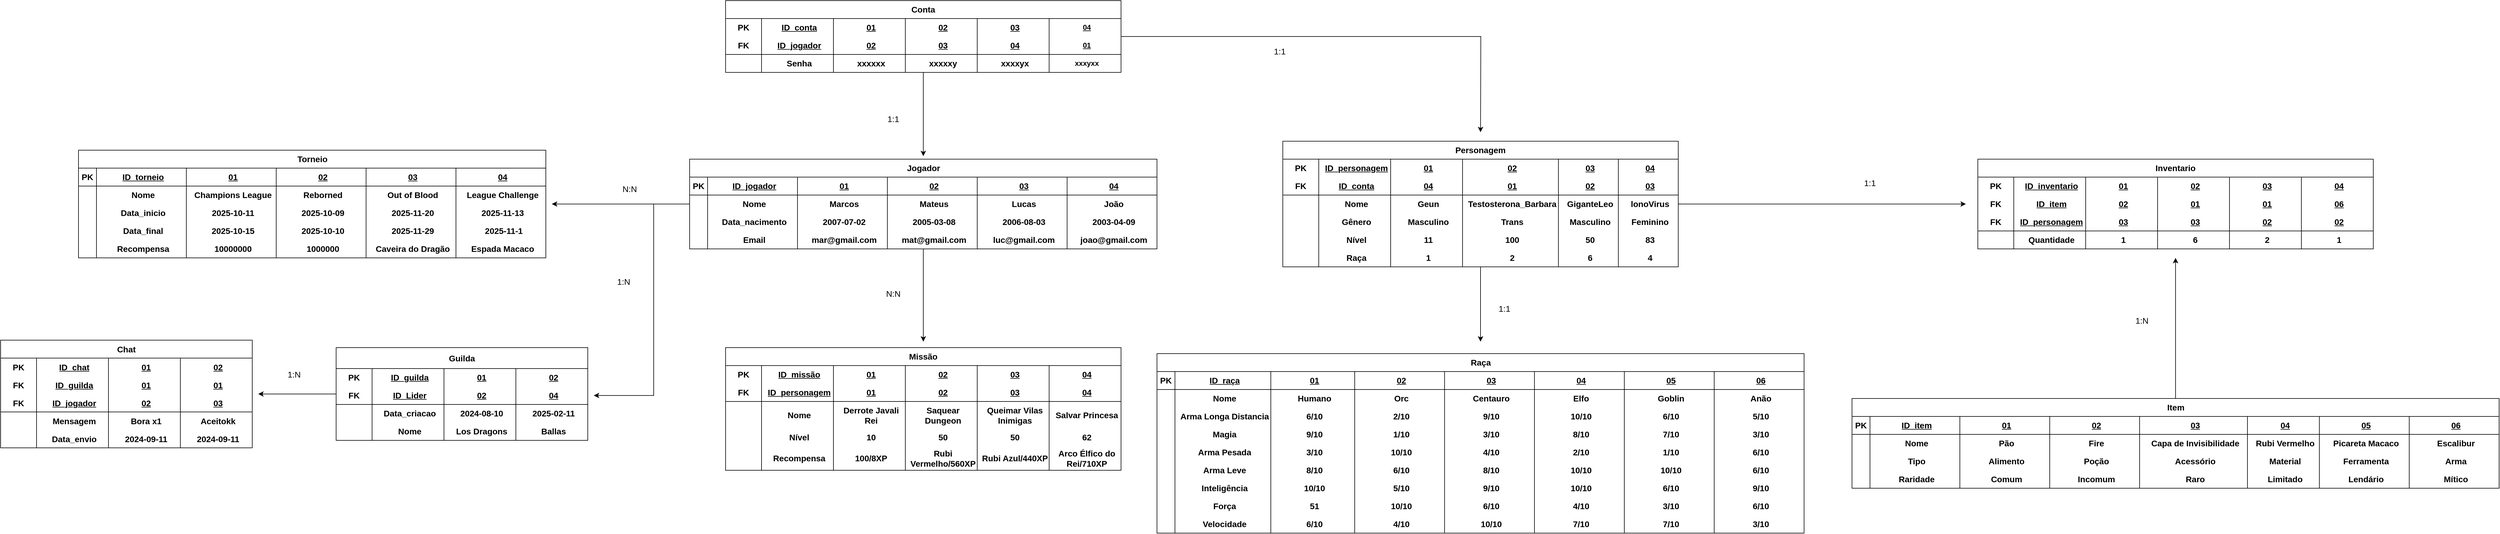 <mxfile version="28.2.2">
  <diagram name="Página-1" id="z9_Tl4zXJHEdTl6s_fh8">
    <mxGraphModel dx="5530" dy="942" grid="1" gridSize="10" guides="1" tooltips="1" connect="1" arrows="1" fold="1" page="1" pageScale="1" pageWidth="827" pageHeight="1169" math="0" shadow="0">
      <root>
        <mxCell id="0" />
        <mxCell id="1" parent="0" />
        <mxCell id="wo0TMsI5rG442XAfvcZ0-65" style="edgeStyle=orthogonalEdgeStyle;rounded=0;orthogonalLoop=1;jettySize=auto;html=1;" parent="1" source="z5Srj0_W4YSiYPK0m8sV-75" edge="1">
          <mxGeometry relative="1" as="geometry">
            <mxPoint x="-1590" y="400" as="targetPoint" />
          </mxGeometry>
        </mxCell>
        <mxCell id="wo0TMsI5rG442XAfvcZ0-307" style="edgeStyle=orthogonalEdgeStyle;rounded=0;orthogonalLoop=1;jettySize=auto;html=1;" parent="1" source="z5Srj0_W4YSiYPK0m8sV-75" edge="1">
          <mxGeometry relative="1" as="geometry">
            <mxPoint x="-660" y="360" as="targetPoint" />
          </mxGeometry>
        </mxCell>
        <mxCell id="z5Srj0_W4YSiYPK0m8sV-75" value="Conta" style="shape=table;startSize=30;container=1;collapsible=1;childLayout=tableLayout;fixedRows=1;rowLines=0;fontStyle=1;align=center;resizeLast=1;html=1;whiteSpace=wrap;fontSize=14;" parent="1" vertex="1">
          <mxGeometry x="-1920" y="140" width="660" height="120" as="geometry" />
        </mxCell>
        <mxCell id="z5Srj0_W4YSiYPK0m8sV-76" value="" style="shape=tableRow;horizontal=0;startSize=0;swimlaneHead=0;swimlaneBody=0;fillColor=none;collapsible=0;dropTarget=0;points=[[0,0.5],[1,0.5]];portConstraint=eastwest;top=0;left=0;right=0;bottom=0;html=1;" parent="z5Srj0_W4YSiYPK0m8sV-75" vertex="1">
          <mxGeometry y="30" width="660" height="30" as="geometry" />
        </mxCell>
        <mxCell id="z5Srj0_W4YSiYPK0m8sV-77" value="PK" style="shape=partialRectangle;connectable=0;fillColor=none;top=0;left=0;bottom=0;right=0;fontStyle=1;overflow=hidden;html=1;whiteSpace=wrap;align=center;fontSize=14;" parent="z5Srj0_W4YSiYPK0m8sV-76" vertex="1">
          <mxGeometry width="60" height="30" as="geometry">
            <mxRectangle width="60" height="30" as="alternateBounds" />
          </mxGeometry>
        </mxCell>
        <mxCell id="z5Srj0_W4YSiYPK0m8sV-78" value="ID_conta" style="shape=partialRectangle;connectable=0;fillColor=none;top=0;left=0;bottom=0;right=0;align=center;spacingLeft=6;fontStyle=5;overflow=hidden;html=1;whiteSpace=wrap;fontSize=14;" parent="z5Srj0_W4YSiYPK0m8sV-76" vertex="1">
          <mxGeometry x="60" width="120" height="30" as="geometry">
            <mxRectangle width="120" height="30" as="alternateBounds" />
          </mxGeometry>
        </mxCell>
        <mxCell id="wo0TMsI5rG442XAfvcZ0-30" value="01" style="shape=partialRectangle;connectable=0;fillColor=none;top=0;left=0;bottom=0;right=0;align=center;spacingLeft=6;fontStyle=5;overflow=hidden;html=1;whiteSpace=wrap;fontSize=14;" parent="z5Srj0_W4YSiYPK0m8sV-76" vertex="1">
          <mxGeometry x="180" width="120" height="30" as="geometry">
            <mxRectangle width="120" height="30" as="alternateBounds" />
          </mxGeometry>
        </mxCell>
        <mxCell id="wo0TMsI5rG442XAfvcZ0-33" value="02" style="shape=partialRectangle;connectable=0;fillColor=none;top=0;left=0;bottom=0;right=0;align=center;spacingLeft=6;fontStyle=5;overflow=hidden;html=1;whiteSpace=wrap;fontSize=14;" parent="z5Srj0_W4YSiYPK0m8sV-76" vertex="1">
          <mxGeometry x="300" width="120" height="30" as="geometry">
            <mxRectangle width="120" height="30" as="alternateBounds" />
          </mxGeometry>
        </mxCell>
        <mxCell id="wo0TMsI5rG442XAfvcZ0-36" value="03" style="shape=partialRectangle;connectable=0;fillColor=none;top=0;left=0;bottom=0;right=0;align=center;spacingLeft=6;fontStyle=5;overflow=hidden;html=1;whiteSpace=wrap;fontSize=14;" parent="z5Srj0_W4YSiYPK0m8sV-76" vertex="1">
          <mxGeometry x="420" width="120" height="30" as="geometry">
            <mxRectangle width="120" height="30" as="alternateBounds" />
          </mxGeometry>
        </mxCell>
        <mxCell id="wo0TMsI5rG442XAfvcZ0-39" value="04" style="shape=partialRectangle;connectable=0;fillColor=none;top=0;left=0;bottom=0;right=0;align=center;spacingLeft=6;fontStyle=5;overflow=hidden;html=1;whiteSpace=wrap;" parent="z5Srj0_W4YSiYPK0m8sV-76" vertex="1">
          <mxGeometry x="540" width="120" height="30" as="geometry">
            <mxRectangle width="120" height="30" as="alternateBounds" />
          </mxGeometry>
        </mxCell>
        <mxCell id="z5Srj0_W4YSiYPK0m8sV-79" value="" style="shape=tableRow;horizontal=0;startSize=0;swimlaneHead=0;swimlaneBody=0;fillColor=none;collapsible=0;dropTarget=0;points=[[0,0.5],[1,0.5]];portConstraint=eastwest;top=0;left=0;right=0;bottom=1;html=1;" parent="z5Srj0_W4YSiYPK0m8sV-75" vertex="1">
          <mxGeometry y="60" width="660" height="30" as="geometry" />
        </mxCell>
        <mxCell id="z5Srj0_W4YSiYPK0m8sV-80" value="FK" style="shape=partialRectangle;connectable=0;fillColor=none;top=0;left=0;bottom=0;right=0;fontStyle=1;overflow=hidden;html=1;whiteSpace=wrap;align=center;fontSize=14;" parent="z5Srj0_W4YSiYPK0m8sV-79" vertex="1">
          <mxGeometry width="60" height="30" as="geometry">
            <mxRectangle width="60" height="30" as="alternateBounds" />
          </mxGeometry>
        </mxCell>
        <mxCell id="z5Srj0_W4YSiYPK0m8sV-81" value="ID_jogador" style="shape=partialRectangle;connectable=0;fillColor=none;top=0;left=0;bottom=0;right=0;align=center;spacingLeft=6;fontStyle=5;overflow=hidden;html=1;whiteSpace=wrap;fontSize=14;" parent="z5Srj0_W4YSiYPK0m8sV-79" vertex="1">
          <mxGeometry x="60" width="120" height="30" as="geometry">
            <mxRectangle width="120" height="30" as="alternateBounds" />
          </mxGeometry>
        </mxCell>
        <mxCell id="wo0TMsI5rG442XAfvcZ0-31" value="02" style="shape=partialRectangle;connectable=0;fillColor=none;top=0;left=0;bottom=0;right=0;align=center;spacingLeft=6;fontStyle=5;overflow=hidden;html=1;whiteSpace=wrap;fontSize=14;" parent="z5Srj0_W4YSiYPK0m8sV-79" vertex="1">
          <mxGeometry x="180" width="120" height="30" as="geometry">
            <mxRectangle width="120" height="30" as="alternateBounds" />
          </mxGeometry>
        </mxCell>
        <mxCell id="wo0TMsI5rG442XAfvcZ0-34" value="03" style="shape=partialRectangle;connectable=0;fillColor=none;top=0;left=0;bottom=0;right=0;align=center;spacingLeft=6;fontStyle=5;overflow=hidden;html=1;whiteSpace=wrap;fontSize=14;" parent="z5Srj0_W4YSiYPK0m8sV-79" vertex="1">
          <mxGeometry x="300" width="120" height="30" as="geometry">
            <mxRectangle width="120" height="30" as="alternateBounds" />
          </mxGeometry>
        </mxCell>
        <mxCell id="wo0TMsI5rG442XAfvcZ0-37" value="04" style="shape=partialRectangle;connectable=0;fillColor=none;top=0;left=0;bottom=0;right=0;align=center;spacingLeft=6;fontStyle=5;overflow=hidden;html=1;whiteSpace=wrap;fontSize=14;" parent="z5Srj0_W4YSiYPK0m8sV-79" vertex="1">
          <mxGeometry x="420" width="120" height="30" as="geometry">
            <mxRectangle width="120" height="30" as="alternateBounds" />
          </mxGeometry>
        </mxCell>
        <mxCell id="wo0TMsI5rG442XAfvcZ0-40" value="01" style="shape=partialRectangle;connectable=0;fillColor=none;top=0;left=0;bottom=0;right=0;align=center;spacingLeft=6;fontStyle=5;overflow=hidden;html=1;whiteSpace=wrap;" parent="z5Srj0_W4YSiYPK0m8sV-79" vertex="1">
          <mxGeometry x="540" width="120" height="30" as="geometry">
            <mxRectangle width="120" height="30" as="alternateBounds" />
          </mxGeometry>
        </mxCell>
        <mxCell id="z5Srj0_W4YSiYPK0m8sV-82" value="" style="shape=tableRow;horizontal=0;startSize=0;swimlaneHead=0;swimlaneBody=0;fillColor=none;collapsible=0;dropTarget=0;points=[[0,0.5],[1,0.5]];portConstraint=eastwest;top=0;left=0;right=0;bottom=0;html=1;" parent="z5Srj0_W4YSiYPK0m8sV-75" vertex="1">
          <mxGeometry y="90" width="660" height="30" as="geometry" />
        </mxCell>
        <mxCell id="z5Srj0_W4YSiYPK0m8sV-83" value="" style="shape=partialRectangle;connectable=0;fillColor=none;top=0;left=0;bottom=0;right=0;editable=1;overflow=hidden;html=1;whiteSpace=wrap;align=center;fontSize=14;" parent="z5Srj0_W4YSiYPK0m8sV-82" vertex="1">
          <mxGeometry width="60" height="30" as="geometry">
            <mxRectangle width="60" height="30" as="alternateBounds" />
          </mxGeometry>
        </mxCell>
        <mxCell id="z5Srj0_W4YSiYPK0m8sV-84" value="&lt;b&gt;Senha&lt;/b&gt;" style="shape=partialRectangle;connectable=0;fillColor=none;top=0;left=0;bottom=0;right=0;align=center;spacingLeft=6;overflow=hidden;html=1;whiteSpace=wrap;fontSize=14;" parent="z5Srj0_W4YSiYPK0m8sV-82" vertex="1">
          <mxGeometry x="60" width="120" height="30" as="geometry">
            <mxRectangle width="120" height="30" as="alternateBounds" />
          </mxGeometry>
        </mxCell>
        <mxCell id="wo0TMsI5rG442XAfvcZ0-32" value="&lt;b&gt;xxxxxx&lt;/b&gt;" style="shape=partialRectangle;connectable=0;fillColor=none;top=0;left=0;bottom=0;right=0;align=center;spacingLeft=6;overflow=hidden;html=1;whiteSpace=wrap;fontSize=14;" parent="z5Srj0_W4YSiYPK0m8sV-82" vertex="1">
          <mxGeometry x="180" width="120" height="30" as="geometry">
            <mxRectangle width="120" height="30" as="alternateBounds" />
          </mxGeometry>
        </mxCell>
        <mxCell id="wo0TMsI5rG442XAfvcZ0-35" value="&lt;b&gt;xxxxxy&lt;/b&gt;" style="shape=partialRectangle;connectable=0;fillColor=none;top=0;left=0;bottom=0;right=0;align=center;spacingLeft=6;overflow=hidden;html=1;whiteSpace=wrap;fontSize=14;" parent="z5Srj0_W4YSiYPK0m8sV-82" vertex="1">
          <mxGeometry x="300" width="120" height="30" as="geometry">
            <mxRectangle width="120" height="30" as="alternateBounds" />
          </mxGeometry>
        </mxCell>
        <mxCell id="wo0TMsI5rG442XAfvcZ0-38" value="xxxxyx" style="shape=partialRectangle;connectable=0;fillColor=none;top=0;left=0;bottom=0;right=0;align=center;spacingLeft=6;overflow=hidden;html=1;whiteSpace=wrap;fontSize=14;fontStyle=1" parent="z5Srj0_W4YSiYPK0m8sV-82" vertex="1">
          <mxGeometry x="420" width="120" height="30" as="geometry">
            <mxRectangle width="120" height="30" as="alternateBounds" />
          </mxGeometry>
        </mxCell>
        <mxCell id="wo0TMsI5rG442XAfvcZ0-41" value="xxxyxx" style="shape=partialRectangle;connectable=0;fillColor=none;top=0;left=0;bottom=0;right=0;align=center;spacingLeft=6;overflow=hidden;html=1;whiteSpace=wrap;fontStyle=1" parent="z5Srj0_W4YSiYPK0m8sV-82" vertex="1">
          <mxGeometry x="540" width="120" height="30" as="geometry">
            <mxRectangle width="120" height="30" as="alternateBounds" />
          </mxGeometry>
        </mxCell>
        <mxCell id="z5Srj0_W4YSiYPK0m8sV-159" value="&lt;font style=&quot;font-size: 14px;&quot;&gt;1:1&lt;/font&gt;" style="text;html=1;align=center;verticalAlign=middle;whiteSpace=wrap;rounded=0;" parent="1" vertex="1">
          <mxGeometry x="-1670" y="323" width="60" height="30" as="geometry" />
        </mxCell>
        <mxCell id="z5Srj0_W4YSiYPK0m8sV-160" value="&lt;font style=&quot;font-size: 14px;&quot;&gt;1:1&lt;/font&gt;" style="text;html=1;align=center;verticalAlign=middle;whiteSpace=wrap;rounded=0;" parent="1" vertex="1">
          <mxGeometry x="-40" y="430" width="60" height="30" as="geometry" />
        </mxCell>
        <mxCell id="z5Srj0_W4YSiYPK0m8sV-161" value="&lt;font style=&quot;font-size: 14px;&quot;&gt;1:1&lt;/font&gt;" style="text;html=1;align=center;verticalAlign=middle;whiteSpace=wrap;rounded=0;" parent="1" vertex="1">
          <mxGeometry x="-1025" y="210" width="60" height="30" as="geometry" />
        </mxCell>
        <mxCell id="z5Srj0_W4YSiYPK0m8sV-162" value="&lt;font style=&quot;font-size: 14px;&quot;&gt;1:N&lt;/font&gt;" style="text;html=1;align=center;verticalAlign=middle;whiteSpace=wrap;rounded=0;" parent="1" vertex="1">
          <mxGeometry x="414" y="660" width="60" height="30" as="geometry" />
        </mxCell>
        <mxCell id="z5Srj0_W4YSiYPK0m8sV-163" value="&lt;font style=&quot;font-size: 14px;&quot;&gt;1:1&lt;/font&gt;" style="text;html=1;align=center;verticalAlign=middle;whiteSpace=wrap;rounded=0;" parent="1" vertex="1">
          <mxGeometry x="-650" y="640" width="60" height="30" as="geometry" />
        </mxCell>
        <mxCell id="z5Srj0_W4YSiYPK0m8sV-164" value="&lt;font style=&quot;font-size: 14px;&quot;&gt;N:N&lt;/font&gt;" style="text;html=1;align=center;verticalAlign=middle;whiteSpace=wrap;rounded=0;" parent="1" vertex="1">
          <mxGeometry x="-1670" y="615" width="60" height="30" as="geometry" />
        </mxCell>
        <mxCell id="z5Srj0_W4YSiYPK0m8sV-166" value="&lt;font style=&quot;font-size: 14px;&quot;&gt;N:N&lt;/font&gt;" style="text;html=1;align=center;verticalAlign=middle;whiteSpace=wrap;rounded=0;" parent="1" vertex="1">
          <mxGeometry x="-2110" y="440" width="60" height="30" as="geometry" />
        </mxCell>
        <mxCell id="z5Srj0_W4YSiYPK0m8sV-167" value="&lt;font style=&quot;font-size: 14px;&quot;&gt;1:N&lt;/font&gt;" style="text;html=1;align=center;verticalAlign=middle;whiteSpace=wrap;rounded=0;" parent="1" vertex="1">
          <mxGeometry x="-2120" y="595" width="60" height="30" as="geometry" />
        </mxCell>
        <mxCell id="z5Srj0_W4YSiYPK0m8sV-168" value="&lt;font style=&quot;font-size: 14px;&quot;&gt;1:N&lt;/font&gt;" style="text;html=1;align=center;verticalAlign=middle;whiteSpace=wrap;rounded=0;" parent="1" vertex="1">
          <mxGeometry x="-2670" y="750" width="60" height="30" as="geometry" />
        </mxCell>
        <mxCell id="wo0TMsI5rG442XAfvcZ0-86" style="edgeStyle=orthogonalEdgeStyle;rounded=0;orthogonalLoop=1;jettySize=auto;html=1;" parent="1" source="z5Srj0_W4YSiYPK0m8sV-170" edge="1">
          <mxGeometry relative="1" as="geometry">
            <mxPoint x="-1590" y="710" as="targetPoint" />
          </mxGeometry>
        </mxCell>
        <mxCell id="wo0TMsI5rG442XAfvcZ0-108" style="edgeStyle=orthogonalEdgeStyle;rounded=0;orthogonalLoop=1;jettySize=auto;html=1;" parent="1" source="z5Srj0_W4YSiYPK0m8sV-170" edge="1">
          <mxGeometry relative="1" as="geometry">
            <mxPoint x="-2210" y="480" as="targetPoint" />
          </mxGeometry>
        </mxCell>
        <mxCell id="wo0TMsI5rG442XAfvcZ0-120" style="edgeStyle=orthogonalEdgeStyle;rounded=0;orthogonalLoop=1;jettySize=auto;html=1;" parent="1" source="z5Srj0_W4YSiYPK0m8sV-170" edge="1">
          <mxGeometry relative="1" as="geometry">
            <mxPoint x="-2140" y="800" as="targetPoint" />
            <Array as="points">
              <mxPoint x="-2040" y="480" />
              <mxPoint x="-2040" y="800" />
            </Array>
          </mxGeometry>
        </mxCell>
        <mxCell id="z5Srj0_W4YSiYPK0m8sV-170" value="Jogador" style="shape=table;startSize=30;container=1;collapsible=1;childLayout=tableLayout;fixedRows=1;rowLines=0;fontStyle=1;align=center;resizeLast=1;html=1;fontSize=14;" parent="1" vertex="1">
          <mxGeometry x="-1980" y="405" width="780" height="150" as="geometry" />
        </mxCell>
        <mxCell id="z5Srj0_W4YSiYPK0m8sV-171" value="" style="shape=tableRow;horizontal=0;startSize=0;swimlaneHead=0;swimlaneBody=0;fillColor=none;collapsible=0;dropTarget=0;points=[[0,0.5],[1,0.5]];portConstraint=eastwest;top=0;left=0;right=0;bottom=1;fontStyle=1;fontSize=14;align=center;" parent="z5Srj0_W4YSiYPK0m8sV-170" vertex="1">
          <mxGeometry y="30" width="780" height="30" as="geometry" />
        </mxCell>
        <mxCell id="z5Srj0_W4YSiYPK0m8sV-172" value="PK" style="shape=partialRectangle;connectable=0;fillColor=none;top=0;left=0;bottom=0;right=0;fontStyle=1;overflow=hidden;whiteSpace=wrap;html=1;fontSize=14;align=center;" parent="z5Srj0_W4YSiYPK0m8sV-171" vertex="1">
          <mxGeometry width="30" height="30" as="geometry">
            <mxRectangle width="30" height="30" as="alternateBounds" />
          </mxGeometry>
        </mxCell>
        <mxCell id="z5Srj0_W4YSiYPK0m8sV-173" value="ID_jogador" style="shape=partialRectangle;connectable=0;fillColor=none;top=0;left=0;bottom=0;right=0;align=center;spacingLeft=6;fontStyle=5;overflow=hidden;whiteSpace=wrap;html=1;fontSize=14;" parent="z5Srj0_W4YSiYPK0m8sV-171" vertex="1">
          <mxGeometry x="30" width="150" height="30" as="geometry">
            <mxRectangle width="150" height="30" as="alternateBounds" />
          </mxGeometry>
        </mxCell>
        <mxCell id="wo0TMsI5rG442XAfvcZ0-45" value="01" style="shape=partialRectangle;connectable=0;fillColor=none;top=0;left=0;bottom=0;right=0;align=center;spacingLeft=6;fontStyle=5;overflow=hidden;whiteSpace=wrap;html=1;fontSize=14;" parent="z5Srj0_W4YSiYPK0m8sV-171" vertex="1">
          <mxGeometry x="180" width="150" height="30" as="geometry">
            <mxRectangle width="150" height="30" as="alternateBounds" />
          </mxGeometry>
        </mxCell>
        <mxCell id="wo0TMsI5rG442XAfvcZ0-49" value="02" style="shape=partialRectangle;connectable=0;fillColor=none;top=0;left=0;bottom=0;right=0;align=center;spacingLeft=6;fontStyle=5;overflow=hidden;whiteSpace=wrap;html=1;fontSize=14;" parent="z5Srj0_W4YSiYPK0m8sV-171" vertex="1">
          <mxGeometry x="330" width="150" height="30" as="geometry">
            <mxRectangle width="150" height="30" as="alternateBounds" />
          </mxGeometry>
        </mxCell>
        <mxCell id="wo0TMsI5rG442XAfvcZ0-53" value="03" style="shape=partialRectangle;connectable=0;fillColor=none;top=0;left=0;bottom=0;right=0;align=center;spacingLeft=6;fontStyle=5;overflow=hidden;whiteSpace=wrap;html=1;fontSize=14;" parent="z5Srj0_W4YSiYPK0m8sV-171" vertex="1">
          <mxGeometry x="480" width="150" height="30" as="geometry">
            <mxRectangle width="150" height="30" as="alternateBounds" />
          </mxGeometry>
        </mxCell>
        <mxCell id="wo0TMsI5rG442XAfvcZ0-57" value="04" style="shape=partialRectangle;connectable=0;fillColor=none;top=0;left=0;bottom=0;right=0;align=center;spacingLeft=6;fontStyle=5;overflow=hidden;whiteSpace=wrap;html=1;fontSize=14;" parent="z5Srj0_W4YSiYPK0m8sV-171" vertex="1">
          <mxGeometry x="630" width="150" height="30" as="geometry">
            <mxRectangle width="150" height="30" as="alternateBounds" />
          </mxGeometry>
        </mxCell>
        <mxCell id="z5Srj0_W4YSiYPK0m8sV-174" value="" style="shape=tableRow;horizontal=0;startSize=0;swimlaneHead=0;swimlaneBody=0;fillColor=none;collapsible=0;dropTarget=0;points=[[0,0.5],[1,0.5]];portConstraint=eastwest;top=0;left=0;right=0;bottom=0;fontStyle=1;fontSize=14;align=center;" parent="z5Srj0_W4YSiYPK0m8sV-170" vertex="1">
          <mxGeometry y="60" width="780" height="30" as="geometry" />
        </mxCell>
        <mxCell id="z5Srj0_W4YSiYPK0m8sV-175" value="" style="shape=partialRectangle;connectable=0;fillColor=none;top=0;left=0;bottom=0;right=0;editable=1;overflow=hidden;whiteSpace=wrap;html=1;fontStyle=1;fontSize=14;align=center;" parent="z5Srj0_W4YSiYPK0m8sV-174" vertex="1">
          <mxGeometry width="30" height="30" as="geometry">
            <mxRectangle width="30" height="30" as="alternateBounds" />
          </mxGeometry>
        </mxCell>
        <mxCell id="z5Srj0_W4YSiYPK0m8sV-176" value="Nome" style="shape=partialRectangle;connectable=0;fillColor=none;top=0;left=0;bottom=0;right=0;align=center;spacingLeft=6;overflow=hidden;whiteSpace=wrap;html=1;fontStyle=1;fontSize=14;" parent="z5Srj0_W4YSiYPK0m8sV-174" vertex="1">
          <mxGeometry x="30" width="150" height="30" as="geometry">
            <mxRectangle width="150" height="30" as="alternateBounds" />
          </mxGeometry>
        </mxCell>
        <mxCell id="wo0TMsI5rG442XAfvcZ0-46" value="Marcos" style="shape=partialRectangle;connectable=0;fillColor=none;top=0;left=0;bottom=0;right=0;align=center;spacingLeft=6;overflow=hidden;whiteSpace=wrap;html=1;fontStyle=1;fontSize=14;" parent="z5Srj0_W4YSiYPK0m8sV-174" vertex="1">
          <mxGeometry x="180" width="150" height="30" as="geometry">
            <mxRectangle width="150" height="30" as="alternateBounds" />
          </mxGeometry>
        </mxCell>
        <mxCell id="wo0TMsI5rG442XAfvcZ0-50" value="Mateus" style="shape=partialRectangle;connectable=0;fillColor=none;top=0;left=0;bottom=0;right=0;align=center;spacingLeft=6;overflow=hidden;whiteSpace=wrap;html=1;fontStyle=1;fontSize=14;" parent="z5Srj0_W4YSiYPK0m8sV-174" vertex="1">
          <mxGeometry x="330" width="150" height="30" as="geometry">
            <mxRectangle width="150" height="30" as="alternateBounds" />
          </mxGeometry>
        </mxCell>
        <mxCell id="wo0TMsI5rG442XAfvcZ0-54" value="Lucas" style="shape=partialRectangle;connectable=0;fillColor=none;top=0;left=0;bottom=0;right=0;align=center;spacingLeft=6;overflow=hidden;whiteSpace=wrap;html=1;fontStyle=1;fontSize=14;" parent="z5Srj0_W4YSiYPK0m8sV-174" vertex="1">
          <mxGeometry x="480" width="150" height="30" as="geometry">
            <mxRectangle width="150" height="30" as="alternateBounds" />
          </mxGeometry>
        </mxCell>
        <mxCell id="wo0TMsI5rG442XAfvcZ0-58" value="João" style="shape=partialRectangle;connectable=0;fillColor=none;top=0;left=0;bottom=0;right=0;align=center;spacingLeft=6;overflow=hidden;whiteSpace=wrap;html=1;fontStyle=1;fontSize=14;" parent="z5Srj0_W4YSiYPK0m8sV-174" vertex="1">
          <mxGeometry x="630" width="150" height="30" as="geometry">
            <mxRectangle width="150" height="30" as="alternateBounds" />
          </mxGeometry>
        </mxCell>
        <mxCell id="z5Srj0_W4YSiYPK0m8sV-177" value="" style="shape=tableRow;horizontal=0;startSize=0;swimlaneHead=0;swimlaneBody=0;fillColor=none;collapsible=0;dropTarget=0;points=[[0,0.5],[1,0.5]];portConstraint=eastwest;top=0;left=0;right=0;bottom=0;fontStyle=1;fontSize=14;align=center;" parent="z5Srj0_W4YSiYPK0m8sV-170" vertex="1">
          <mxGeometry y="90" width="780" height="30" as="geometry" />
        </mxCell>
        <mxCell id="z5Srj0_W4YSiYPK0m8sV-178" value="" style="shape=partialRectangle;connectable=0;fillColor=none;top=0;left=0;bottom=0;right=0;editable=1;overflow=hidden;whiteSpace=wrap;html=1;fontStyle=1;fontSize=14;align=center;" parent="z5Srj0_W4YSiYPK0m8sV-177" vertex="1">
          <mxGeometry width="30" height="30" as="geometry">
            <mxRectangle width="30" height="30" as="alternateBounds" />
          </mxGeometry>
        </mxCell>
        <mxCell id="z5Srj0_W4YSiYPK0m8sV-179" value="Data_nacimento" style="shape=partialRectangle;connectable=0;fillColor=none;top=0;left=0;bottom=0;right=0;align=center;spacingLeft=6;overflow=hidden;whiteSpace=wrap;html=1;fontStyle=1;fontSize=14;" parent="z5Srj0_W4YSiYPK0m8sV-177" vertex="1">
          <mxGeometry x="30" width="150" height="30" as="geometry">
            <mxRectangle width="150" height="30" as="alternateBounds" />
          </mxGeometry>
        </mxCell>
        <mxCell id="wo0TMsI5rG442XAfvcZ0-47" value="2007-07-02" style="shape=partialRectangle;connectable=0;fillColor=none;top=0;left=0;bottom=0;right=0;align=center;spacingLeft=6;overflow=hidden;whiteSpace=wrap;html=1;fontStyle=1;fontSize=14;" parent="z5Srj0_W4YSiYPK0m8sV-177" vertex="1">
          <mxGeometry x="180" width="150" height="30" as="geometry">
            <mxRectangle width="150" height="30" as="alternateBounds" />
          </mxGeometry>
        </mxCell>
        <mxCell id="wo0TMsI5rG442XAfvcZ0-51" value="2005-03-08" style="shape=partialRectangle;connectable=0;fillColor=none;top=0;left=0;bottom=0;right=0;align=center;spacingLeft=6;overflow=hidden;whiteSpace=wrap;html=1;fontStyle=1;fontSize=14;" parent="z5Srj0_W4YSiYPK0m8sV-177" vertex="1">
          <mxGeometry x="330" width="150" height="30" as="geometry">
            <mxRectangle width="150" height="30" as="alternateBounds" />
          </mxGeometry>
        </mxCell>
        <mxCell id="wo0TMsI5rG442XAfvcZ0-55" value="2006-08-03" style="shape=partialRectangle;connectable=0;fillColor=none;top=0;left=0;bottom=0;right=0;align=center;spacingLeft=6;overflow=hidden;whiteSpace=wrap;html=1;fontStyle=1;fontSize=14;" parent="z5Srj0_W4YSiYPK0m8sV-177" vertex="1">
          <mxGeometry x="480" width="150" height="30" as="geometry">
            <mxRectangle width="150" height="30" as="alternateBounds" />
          </mxGeometry>
        </mxCell>
        <mxCell id="wo0TMsI5rG442XAfvcZ0-59" value="2003-04-09" style="shape=partialRectangle;connectable=0;fillColor=none;top=0;left=0;bottom=0;right=0;align=center;spacingLeft=6;overflow=hidden;whiteSpace=wrap;html=1;fontStyle=1;fontSize=14;" parent="z5Srj0_W4YSiYPK0m8sV-177" vertex="1">
          <mxGeometry x="630" width="150" height="30" as="geometry">
            <mxRectangle width="150" height="30" as="alternateBounds" />
          </mxGeometry>
        </mxCell>
        <mxCell id="z5Srj0_W4YSiYPK0m8sV-180" value="" style="shape=tableRow;horizontal=0;startSize=0;swimlaneHead=0;swimlaneBody=0;fillColor=none;collapsible=0;dropTarget=0;points=[[0,0.5],[1,0.5]];portConstraint=eastwest;top=0;left=0;right=0;bottom=0;fontStyle=1;fontSize=14;align=center;" parent="z5Srj0_W4YSiYPK0m8sV-170" vertex="1">
          <mxGeometry y="120" width="780" height="30" as="geometry" />
        </mxCell>
        <mxCell id="z5Srj0_W4YSiYPK0m8sV-181" value="" style="shape=partialRectangle;connectable=0;fillColor=none;top=0;left=0;bottom=0;right=0;editable=1;overflow=hidden;whiteSpace=wrap;html=1;fontStyle=1;fontSize=14;align=center;" parent="z5Srj0_W4YSiYPK0m8sV-180" vertex="1">
          <mxGeometry width="30" height="30" as="geometry">
            <mxRectangle width="30" height="30" as="alternateBounds" />
          </mxGeometry>
        </mxCell>
        <mxCell id="z5Srj0_W4YSiYPK0m8sV-182" value="Email" style="shape=partialRectangle;connectable=0;fillColor=none;top=0;left=0;bottom=0;right=0;align=center;spacingLeft=6;overflow=hidden;whiteSpace=wrap;html=1;fontStyle=1;fontSize=14;" parent="z5Srj0_W4YSiYPK0m8sV-180" vertex="1">
          <mxGeometry x="30" width="150" height="30" as="geometry">
            <mxRectangle width="150" height="30" as="alternateBounds" />
          </mxGeometry>
        </mxCell>
        <mxCell id="wo0TMsI5rG442XAfvcZ0-48" value="mar@gmail.com" style="shape=partialRectangle;connectable=0;fillColor=none;top=0;left=0;bottom=0;right=0;align=center;spacingLeft=6;overflow=hidden;whiteSpace=wrap;html=1;fontStyle=1;fontSize=14;" parent="z5Srj0_W4YSiYPK0m8sV-180" vertex="1">
          <mxGeometry x="180" width="150" height="30" as="geometry">
            <mxRectangle width="150" height="30" as="alternateBounds" />
          </mxGeometry>
        </mxCell>
        <mxCell id="wo0TMsI5rG442XAfvcZ0-52" value="mat@gmail.com" style="shape=partialRectangle;connectable=0;fillColor=none;top=0;left=0;bottom=0;right=0;align=center;spacingLeft=6;overflow=hidden;whiteSpace=wrap;html=1;fontStyle=1;fontSize=14;" parent="z5Srj0_W4YSiYPK0m8sV-180" vertex="1">
          <mxGeometry x="330" width="150" height="30" as="geometry">
            <mxRectangle width="150" height="30" as="alternateBounds" />
          </mxGeometry>
        </mxCell>
        <mxCell id="wo0TMsI5rG442XAfvcZ0-56" value="luc@gmail.com" style="shape=partialRectangle;connectable=0;fillColor=none;top=0;left=0;bottom=0;right=0;align=center;spacingLeft=6;overflow=hidden;whiteSpace=wrap;html=1;fontStyle=1;fontSize=14;" parent="z5Srj0_W4YSiYPK0m8sV-180" vertex="1">
          <mxGeometry x="480" width="150" height="30" as="geometry">
            <mxRectangle width="150" height="30" as="alternateBounds" />
          </mxGeometry>
        </mxCell>
        <mxCell id="wo0TMsI5rG442XAfvcZ0-60" value="joao@gmail.com" style="shape=partialRectangle;connectable=0;fillColor=none;top=0;left=0;bottom=0;right=0;align=center;spacingLeft=6;overflow=hidden;whiteSpace=wrap;html=1;fontStyle=1;fontSize=14;" parent="z5Srj0_W4YSiYPK0m8sV-180" vertex="1">
          <mxGeometry x="630" width="150" height="30" as="geometry">
            <mxRectangle width="150" height="30" as="alternateBounds" />
          </mxGeometry>
        </mxCell>
        <mxCell id="z5Srj0_W4YSiYPK0m8sV-183" value="Missão" style="shape=table;startSize=30;container=1;collapsible=1;childLayout=tableLayout;fixedRows=1;rowLines=0;fontStyle=1;align=center;resizeLast=1;html=1;whiteSpace=wrap;fontSize=14;" parent="1" vertex="1">
          <mxGeometry x="-1920" y="720" width="660" height="205" as="geometry" />
        </mxCell>
        <mxCell id="z5Srj0_W4YSiYPK0m8sV-184" value="" style="shape=tableRow;horizontal=0;startSize=0;swimlaneHead=0;swimlaneBody=0;fillColor=none;collapsible=0;dropTarget=0;points=[[0,0.5],[1,0.5]];portConstraint=eastwest;top=0;left=0;right=0;bottom=0;html=1;fontStyle=1;fontSize=14;align=center;" parent="z5Srj0_W4YSiYPK0m8sV-183" vertex="1">
          <mxGeometry y="30" width="660" height="30" as="geometry" />
        </mxCell>
        <mxCell id="z5Srj0_W4YSiYPK0m8sV-185" value="PK" style="shape=partialRectangle;connectable=0;fillColor=none;top=0;left=0;bottom=0;right=0;fontStyle=1;overflow=hidden;html=1;whiteSpace=wrap;fontSize=14;align=center;" parent="z5Srj0_W4YSiYPK0m8sV-184" vertex="1">
          <mxGeometry width="60" height="30" as="geometry">
            <mxRectangle width="60" height="30" as="alternateBounds" />
          </mxGeometry>
        </mxCell>
        <mxCell id="z5Srj0_W4YSiYPK0m8sV-186" value="ID_missão" style="shape=partialRectangle;connectable=0;fillColor=none;top=0;left=0;bottom=0;right=0;align=center;spacingLeft=6;fontStyle=5;overflow=hidden;html=1;whiteSpace=wrap;fontSize=14;" parent="z5Srj0_W4YSiYPK0m8sV-184" vertex="1">
          <mxGeometry x="60" width="120" height="30" as="geometry">
            <mxRectangle width="120" height="30" as="alternateBounds" />
          </mxGeometry>
        </mxCell>
        <mxCell id="wo0TMsI5rG442XAfvcZ0-66" value="01" style="shape=partialRectangle;connectable=0;fillColor=none;top=0;left=0;bottom=0;right=0;align=center;spacingLeft=6;fontStyle=5;overflow=hidden;html=1;whiteSpace=wrap;fontSize=14;" parent="z5Srj0_W4YSiYPK0m8sV-184" vertex="1">
          <mxGeometry x="180" width="120" height="30" as="geometry">
            <mxRectangle width="120" height="30" as="alternateBounds" />
          </mxGeometry>
        </mxCell>
        <mxCell id="wo0TMsI5rG442XAfvcZ0-71" value="02" style="shape=partialRectangle;connectable=0;fillColor=none;top=0;left=0;bottom=0;right=0;align=center;spacingLeft=6;fontStyle=5;overflow=hidden;html=1;whiteSpace=wrap;fontSize=14;" parent="z5Srj0_W4YSiYPK0m8sV-184" vertex="1">
          <mxGeometry x="300" width="120" height="30" as="geometry">
            <mxRectangle width="120" height="30" as="alternateBounds" />
          </mxGeometry>
        </mxCell>
        <mxCell id="wo0TMsI5rG442XAfvcZ0-76" value="03" style="shape=partialRectangle;connectable=0;fillColor=none;top=0;left=0;bottom=0;right=0;align=center;spacingLeft=6;fontStyle=5;overflow=hidden;html=1;whiteSpace=wrap;fontSize=14;" parent="z5Srj0_W4YSiYPK0m8sV-184" vertex="1">
          <mxGeometry x="420" width="120" height="30" as="geometry">
            <mxRectangle width="120" height="30" as="alternateBounds" />
          </mxGeometry>
        </mxCell>
        <mxCell id="wo0TMsI5rG442XAfvcZ0-81" value="04" style="shape=partialRectangle;connectable=0;fillColor=none;top=0;left=0;bottom=0;right=0;align=center;spacingLeft=6;fontStyle=5;overflow=hidden;html=1;whiteSpace=wrap;fontSize=14;" parent="z5Srj0_W4YSiYPK0m8sV-184" vertex="1">
          <mxGeometry x="540" width="120" height="30" as="geometry">
            <mxRectangle width="120" height="30" as="alternateBounds" />
          </mxGeometry>
        </mxCell>
        <mxCell id="z5Srj0_W4YSiYPK0m8sV-187" value="" style="shape=tableRow;horizontal=0;startSize=0;swimlaneHead=0;swimlaneBody=0;fillColor=none;collapsible=0;dropTarget=0;points=[[0,0.5],[1,0.5]];portConstraint=eastwest;top=0;left=0;right=0;bottom=1;html=1;fontStyle=1;fontSize=14;align=center;" parent="z5Srj0_W4YSiYPK0m8sV-183" vertex="1">
          <mxGeometry y="60" width="660" height="30" as="geometry" />
        </mxCell>
        <mxCell id="z5Srj0_W4YSiYPK0m8sV-188" value="FK" style="shape=partialRectangle;connectable=0;fillColor=none;top=0;left=0;bottom=0;right=0;fontStyle=1;overflow=hidden;html=1;whiteSpace=wrap;fontSize=14;align=center;" parent="z5Srj0_W4YSiYPK0m8sV-187" vertex="1">
          <mxGeometry width="60" height="30" as="geometry">
            <mxRectangle width="60" height="30" as="alternateBounds" />
          </mxGeometry>
        </mxCell>
        <mxCell id="z5Srj0_W4YSiYPK0m8sV-189" value="ID_personagem" style="shape=partialRectangle;connectable=0;fillColor=none;top=0;left=0;bottom=0;right=0;align=center;spacingLeft=6;fontStyle=5;overflow=hidden;html=1;whiteSpace=wrap;fontSize=14;" parent="z5Srj0_W4YSiYPK0m8sV-187" vertex="1">
          <mxGeometry x="60" width="120" height="30" as="geometry">
            <mxRectangle width="120" height="30" as="alternateBounds" />
          </mxGeometry>
        </mxCell>
        <mxCell id="wo0TMsI5rG442XAfvcZ0-67" value="01" style="shape=partialRectangle;connectable=0;fillColor=none;top=0;left=0;bottom=0;right=0;align=center;spacingLeft=6;fontStyle=5;overflow=hidden;html=1;whiteSpace=wrap;fontSize=14;" parent="z5Srj0_W4YSiYPK0m8sV-187" vertex="1">
          <mxGeometry x="180" width="120" height="30" as="geometry">
            <mxRectangle width="120" height="30" as="alternateBounds" />
          </mxGeometry>
        </mxCell>
        <mxCell id="wo0TMsI5rG442XAfvcZ0-72" value="02" style="shape=partialRectangle;connectable=0;fillColor=none;top=0;left=0;bottom=0;right=0;align=center;spacingLeft=6;fontStyle=5;overflow=hidden;html=1;whiteSpace=wrap;fontSize=14;" parent="z5Srj0_W4YSiYPK0m8sV-187" vertex="1">
          <mxGeometry x="300" width="120" height="30" as="geometry">
            <mxRectangle width="120" height="30" as="alternateBounds" />
          </mxGeometry>
        </mxCell>
        <mxCell id="wo0TMsI5rG442XAfvcZ0-77" value="03" style="shape=partialRectangle;connectable=0;fillColor=none;top=0;left=0;bottom=0;right=0;align=center;spacingLeft=6;fontStyle=5;overflow=hidden;html=1;whiteSpace=wrap;fontSize=14;" parent="z5Srj0_W4YSiYPK0m8sV-187" vertex="1">
          <mxGeometry x="420" width="120" height="30" as="geometry">
            <mxRectangle width="120" height="30" as="alternateBounds" />
          </mxGeometry>
        </mxCell>
        <mxCell id="wo0TMsI5rG442XAfvcZ0-82" value="04" style="shape=partialRectangle;connectable=0;fillColor=none;top=0;left=0;bottom=0;right=0;align=center;spacingLeft=6;fontStyle=5;overflow=hidden;html=1;whiteSpace=wrap;fontSize=14;" parent="z5Srj0_W4YSiYPK0m8sV-187" vertex="1">
          <mxGeometry x="540" width="120" height="30" as="geometry">
            <mxRectangle width="120" height="30" as="alternateBounds" />
          </mxGeometry>
        </mxCell>
        <mxCell id="z5Srj0_W4YSiYPK0m8sV-190" value="" style="shape=tableRow;horizontal=0;startSize=0;swimlaneHead=0;swimlaneBody=0;fillColor=none;collapsible=0;dropTarget=0;points=[[0,0.5],[1,0.5]];portConstraint=eastwest;top=0;left=0;right=0;bottom=0;html=1;fontStyle=1;fontSize=14;align=center;" parent="z5Srj0_W4YSiYPK0m8sV-183" vertex="1">
          <mxGeometry y="90" width="660" height="45" as="geometry" />
        </mxCell>
        <mxCell id="z5Srj0_W4YSiYPK0m8sV-191" value="" style="shape=partialRectangle;connectable=0;fillColor=none;top=0;left=0;bottom=0;right=0;editable=1;overflow=hidden;html=1;whiteSpace=wrap;fontStyle=1;fontSize=14;align=center;" parent="z5Srj0_W4YSiYPK0m8sV-190" vertex="1">
          <mxGeometry width="60" height="45" as="geometry">
            <mxRectangle width="60" height="45" as="alternateBounds" />
          </mxGeometry>
        </mxCell>
        <mxCell id="z5Srj0_W4YSiYPK0m8sV-192" value="Nome" style="shape=partialRectangle;connectable=0;fillColor=none;top=0;left=0;bottom=0;right=0;align=center;spacingLeft=6;overflow=hidden;html=1;whiteSpace=wrap;fontStyle=1;fontSize=14;" parent="z5Srj0_W4YSiYPK0m8sV-190" vertex="1">
          <mxGeometry x="60" width="120" height="45" as="geometry">
            <mxRectangle width="120" height="45" as="alternateBounds" />
          </mxGeometry>
        </mxCell>
        <mxCell id="wo0TMsI5rG442XAfvcZ0-68" value="Derrote Javali Rei" style="shape=partialRectangle;connectable=0;fillColor=none;top=0;left=0;bottom=0;right=0;align=center;spacingLeft=6;overflow=hidden;html=1;whiteSpace=wrap;fontStyle=1;fontSize=14;" parent="z5Srj0_W4YSiYPK0m8sV-190" vertex="1">
          <mxGeometry x="180" width="120" height="45" as="geometry">
            <mxRectangle width="120" height="45" as="alternateBounds" />
          </mxGeometry>
        </mxCell>
        <mxCell id="wo0TMsI5rG442XAfvcZ0-73" value="Saquear Dungeon" style="shape=partialRectangle;connectable=0;fillColor=none;top=0;left=0;bottom=0;right=0;align=center;spacingLeft=6;overflow=hidden;html=1;whiteSpace=wrap;fontStyle=1;fontSize=14;" parent="z5Srj0_W4YSiYPK0m8sV-190" vertex="1">
          <mxGeometry x="300" width="120" height="45" as="geometry">
            <mxRectangle width="120" height="45" as="alternateBounds" />
          </mxGeometry>
        </mxCell>
        <mxCell id="wo0TMsI5rG442XAfvcZ0-78" value="Queimar Vilas Inimigas" style="shape=partialRectangle;connectable=0;fillColor=none;top=0;left=0;bottom=0;right=0;align=center;spacingLeft=6;overflow=hidden;html=1;whiteSpace=wrap;fontStyle=1;fontSize=14;" parent="z5Srj0_W4YSiYPK0m8sV-190" vertex="1">
          <mxGeometry x="420" width="120" height="45" as="geometry">
            <mxRectangle width="120" height="45" as="alternateBounds" />
          </mxGeometry>
        </mxCell>
        <mxCell id="wo0TMsI5rG442XAfvcZ0-83" value="Salvar Princesa" style="shape=partialRectangle;connectable=0;fillColor=none;top=0;left=0;bottom=0;right=0;align=center;spacingLeft=6;overflow=hidden;html=1;whiteSpace=wrap;fontStyle=1;fontSize=14;" parent="z5Srj0_W4YSiYPK0m8sV-190" vertex="1">
          <mxGeometry x="540" width="120" height="45" as="geometry">
            <mxRectangle width="120" height="45" as="alternateBounds" />
          </mxGeometry>
        </mxCell>
        <mxCell id="z5Srj0_W4YSiYPK0m8sV-193" value="" style="shape=tableRow;horizontal=0;startSize=0;swimlaneHead=0;swimlaneBody=0;fillColor=none;collapsible=0;dropTarget=0;points=[[0,0.5],[1,0.5]];portConstraint=eastwest;top=0;left=0;right=0;bottom=0;html=1;fontStyle=1;fontSize=14;align=center;" parent="z5Srj0_W4YSiYPK0m8sV-183" vertex="1">
          <mxGeometry y="135" width="660" height="30" as="geometry" />
        </mxCell>
        <mxCell id="z5Srj0_W4YSiYPK0m8sV-194" value="" style="shape=partialRectangle;connectable=0;fillColor=none;top=0;left=0;bottom=0;right=0;editable=1;overflow=hidden;html=1;whiteSpace=wrap;fontStyle=1;fontSize=14;align=center;" parent="z5Srj0_W4YSiYPK0m8sV-193" vertex="1">
          <mxGeometry width="60" height="30" as="geometry">
            <mxRectangle width="60" height="30" as="alternateBounds" />
          </mxGeometry>
        </mxCell>
        <mxCell id="z5Srj0_W4YSiYPK0m8sV-195" value="Nível" style="shape=partialRectangle;connectable=0;fillColor=none;top=0;left=0;bottom=0;right=0;align=center;spacingLeft=6;overflow=hidden;html=1;whiteSpace=wrap;fontStyle=1;fontSize=14;" parent="z5Srj0_W4YSiYPK0m8sV-193" vertex="1">
          <mxGeometry x="60" width="120" height="30" as="geometry">
            <mxRectangle width="120" height="30" as="alternateBounds" />
          </mxGeometry>
        </mxCell>
        <mxCell id="wo0TMsI5rG442XAfvcZ0-69" value="10" style="shape=partialRectangle;connectable=0;fillColor=none;top=0;left=0;bottom=0;right=0;align=center;spacingLeft=6;overflow=hidden;html=1;whiteSpace=wrap;fontStyle=1;fontSize=14;" parent="z5Srj0_W4YSiYPK0m8sV-193" vertex="1">
          <mxGeometry x="180" width="120" height="30" as="geometry">
            <mxRectangle width="120" height="30" as="alternateBounds" />
          </mxGeometry>
        </mxCell>
        <mxCell id="wo0TMsI5rG442XAfvcZ0-74" value="50" style="shape=partialRectangle;connectable=0;fillColor=none;top=0;left=0;bottom=0;right=0;align=center;spacingLeft=6;overflow=hidden;html=1;whiteSpace=wrap;fontStyle=1;fontSize=14;" parent="z5Srj0_W4YSiYPK0m8sV-193" vertex="1">
          <mxGeometry x="300" width="120" height="30" as="geometry">
            <mxRectangle width="120" height="30" as="alternateBounds" />
          </mxGeometry>
        </mxCell>
        <mxCell id="wo0TMsI5rG442XAfvcZ0-79" value="50" style="shape=partialRectangle;connectable=0;fillColor=none;top=0;left=0;bottom=0;right=0;align=center;spacingLeft=6;overflow=hidden;html=1;whiteSpace=wrap;fontStyle=1;fontSize=14;" parent="z5Srj0_W4YSiYPK0m8sV-193" vertex="1">
          <mxGeometry x="420" width="120" height="30" as="geometry">
            <mxRectangle width="120" height="30" as="alternateBounds" />
          </mxGeometry>
        </mxCell>
        <mxCell id="wo0TMsI5rG442XAfvcZ0-84" value="62" style="shape=partialRectangle;connectable=0;fillColor=none;top=0;left=0;bottom=0;right=0;align=center;spacingLeft=6;overflow=hidden;html=1;whiteSpace=wrap;fontStyle=1;fontSize=14;" parent="z5Srj0_W4YSiYPK0m8sV-193" vertex="1">
          <mxGeometry x="540" width="120" height="30" as="geometry">
            <mxRectangle width="120" height="30" as="alternateBounds" />
          </mxGeometry>
        </mxCell>
        <mxCell id="z5Srj0_W4YSiYPK0m8sV-202" style="shape=tableRow;horizontal=0;startSize=0;swimlaneHead=0;swimlaneBody=0;fillColor=none;collapsible=0;dropTarget=0;points=[[0,0.5],[1,0.5]];portConstraint=eastwest;top=0;left=0;right=0;bottom=0;html=1;fontStyle=1;fontSize=14;align=center;" parent="z5Srj0_W4YSiYPK0m8sV-183" vertex="1">
          <mxGeometry y="165" width="660" height="40" as="geometry" />
        </mxCell>
        <mxCell id="z5Srj0_W4YSiYPK0m8sV-203" style="shape=partialRectangle;connectable=0;fillColor=none;top=0;left=0;bottom=0;right=0;editable=1;overflow=hidden;html=1;whiteSpace=wrap;fontStyle=1;fontSize=14;align=center;" parent="z5Srj0_W4YSiYPK0m8sV-202" vertex="1">
          <mxGeometry width="60" height="40" as="geometry">
            <mxRectangle width="60" height="40" as="alternateBounds" />
          </mxGeometry>
        </mxCell>
        <mxCell id="z5Srj0_W4YSiYPK0m8sV-204" value="Recompensa" style="shape=partialRectangle;connectable=0;fillColor=none;top=0;left=0;bottom=0;right=0;align=center;spacingLeft=6;overflow=hidden;html=1;whiteSpace=wrap;fontStyle=1;fontSize=14;" parent="z5Srj0_W4YSiYPK0m8sV-202" vertex="1">
          <mxGeometry x="60" width="120" height="40" as="geometry">
            <mxRectangle width="120" height="40" as="alternateBounds" />
          </mxGeometry>
        </mxCell>
        <mxCell id="wo0TMsI5rG442XAfvcZ0-70" value="100/8XP" style="shape=partialRectangle;connectable=0;fillColor=none;top=0;left=0;bottom=0;right=0;align=center;spacingLeft=6;overflow=hidden;html=1;whiteSpace=wrap;fontStyle=1;fontSize=14;" parent="z5Srj0_W4YSiYPK0m8sV-202" vertex="1">
          <mxGeometry x="180" width="120" height="40" as="geometry">
            <mxRectangle width="120" height="40" as="alternateBounds" />
          </mxGeometry>
        </mxCell>
        <mxCell id="wo0TMsI5rG442XAfvcZ0-75" value="Rubi Vermelho/560XP" style="shape=partialRectangle;connectable=0;fillColor=none;top=0;left=0;bottom=0;right=0;align=center;spacingLeft=6;overflow=hidden;html=1;whiteSpace=wrap;fontStyle=1;fontSize=14;" parent="z5Srj0_W4YSiYPK0m8sV-202" vertex="1">
          <mxGeometry x="300" width="120" height="40" as="geometry">
            <mxRectangle width="120" height="40" as="alternateBounds" />
          </mxGeometry>
        </mxCell>
        <mxCell id="wo0TMsI5rG442XAfvcZ0-80" value="Rubi Azul/440XP" style="shape=partialRectangle;connectable=0;fillColor=none;top=0;left=0;bottom=0;right=0;align=center;spacingLeft=6;overflow=hidden;html=1;whiteSpace=wrap;fontStyle=1;fontSize=14;" parent="z5Srj0_W4YSiYPK0m8sV-202" vertex="1">
          <mxGeometry x="420" width="120" height="40" as="geometry">
            <mxRectangle width="120" height="40" as="alternateBounds" />
          </mxGeometry>
        </mxCell>
        <mxCell id="wo0TMsI5rG442XAfvcZ0-85" value="Arco Élfico do Rei/710XP" style="shape=partialRectangle;connectable=0;fillColor=none;top=0;left=0;bottom=0;right=0;align=center;spacingLeft=6;overflow=hidden;html=1;whiteSpace=wrap;fontStyle=1;fontSize=14;" parent="z5Srj0_W4YSiYPK0m8sV-202" vertex="1">
          <mxGeometry x="540" width="120" height="40" as="geometry">
            <mxRectangle width="120" height="40" as="alternateBounds" />
          </mxGeometry>
        </mxCell>
        <mxCell id="z5Srj0_W4YSiYPK0m8sV-219" value="Torneio" style="shape=table;startSize=30;container=1;collapsible=1;childLayout=tableLayout;fixedRows=1;rowLines=0;fontStyle=1;align=center;resizeLast=1;html=1;fontSize=14;" parent="1" vertex="1">
          <mxGeometry x="-3000" y="390" width="780" height="180" as="geometry" />
        </mxCell>
        <mxCell id="z5Srj0_W4YSiYPK0m8sV-220" value="" style="shape=tableRow;horizontal=0;startSize=0;swimlaneHead=0;swimlaneBody=0;fillColor=none;collapsible=0;dropTarget=0;points=[[0,0.5],[1,0.5]];portConstraint=eastwest;top=0;left=0;right=0;bottom=1;fontStyle=1;align=center;fontSize=14;" parent="z5Srj0_W4YSiYPK0m8sV-219" vertex="1">
          <mxGeometry y="30" width="780" height="30" as="geometry" />
        </mxCell>
        <mxCell id="z5Srj0_W4YSiYPK0m8sV-221" value="PK" style="shape=partialRectangle;connectable=0;fillColor=none;top=0;left=0;bottom=0;right=0;fontStyle=1;overflow=hidden;whiteSpace=wrap;html=1;align=center;fontSize=14;" parent="z5Srj0_W4YSiYPK0m8sV-220" vertex="1">
          <mxGeometry width="30" height="30" as="geometry">
            <mxRectangle width="30" height="30" as="alternateBounds" />
          </mxGeometry>
        </mxCell>
        <mxCell id="z5Srj0_W4YSiYPK0m8sV-222" value="ID_torneio" style="shape=partialRectangle;connectable=0;fillColor=none;top=0;left=0;bottom=0;right=0;align=center;spacingLeft=6;fontStyle=5;overflow=hidden;whiteSpace=wrap;html=1;fontSize=14;" parent="z5Srj0_W4YSiYPK0m8sV-220" vertex="1">
          <mxGeometry x="30" width="150" height="30" as="geometry">
            <mxRectangle width="150" height="30" as="alternateBounds" />
          </mxGeometry>
        </mxCell>
        <mxCell id="wo0TMsI5rG442XAfvcZ0-88" value="01" style="shape=partialRectangle;connectable=0;fillColor=none;top=0;left=0;bottom=0;right=0;align=center;spacingLeft=6;fontStyle=5;overflow=hidden;whiteSpace=wrap;html=1;fontSize=14;" parent="z5Srj0_W4YSiYPK0m8sV-220" vertex="1">
          <mxGeometry x="180" width="150" height="30" as="geometry">
            <mxRectangle width="150" height="30" as="alternateBounds" />
          </mxGeometry>
        </mxCell>
        <mxCell id="wo0TMsI5rG442XAfvcZ0-93" value="02" style="shape=partialRectangle;connectable=0;fillColor=none;top=0;left=0;bottom=0;right=0;align=center;spacingLeft=6;fontStyle=5;overflow=hidden;whiteSpace=wrap;html=1;fontSize=14;" parent="z5Srj0_W4YSiYPK0m8sV-220" vertex="1">
          <mxGeometry x="330" width="150" height="30" as="geometry">
            <mxRectangle width="150" height="30" as="alternateBounds" />
          </mxGeometry>
        </mxCell>
        <mxCell id="wo0TMsI5rG442XAfvcZ0-98" value="03" style="shape=partialRectangle;connectable=0;fillColor=none;top=0;left=0;bottom=0;right=0;align=center;spacingLeft=6;fontStyle=5;overflow=hidden;whiteSpace=wrap;html=1;fontSize=14;" parent="z5Srj0_W4YSiYPK0m8sV-220" vertex="1">
          <mxGeometry x="480" width="150" height="30" as="geometry">
            <mxRectangle width="150" height="30" as="alternateBounds" />
          </mxGeometry>
        </mxCell>
        <mxCell id="wo0TMsI5rG442XAfvcZ0-103" value="04" style="shape=partialRectangle;connectable=0;fillColor=none;top=0;left=0;bottom=0;right=0;align=center;spacingLeft=6;fontStyle=5;overflow=hidden;whiteSpace=wrap;html=1;fontSize=14;" parent="z5Srj0_W4YSiYPK0m8sV-220" vertex="1">
          <mxGeometry x="630" width="150" height="30" as="geometry">
            <mxRectangle width="150" height="30" as="alternateBounds" />
          </mxGeometry>
        </mxCell>
        <mxCell id="z5Srj0_W4YSiYPK0m8sV-223" value="" style="shape=tableRow;horizontal=0;startSize=0;swimlaneHead=0;swimlaneBody=0;fillColor=none;collapsible=0;dropTarget=0;points=[[0,0.5],[1,0.5]];portConstraint=eastwest;top=0;left=0;right=0;bottom=0;fontStyle=1;align=center;fontSize=14;" parent="z5Srj0_W4YSiYPK0m8sV-219" vertex="1">
          <mxGeometry y="60" width="780" height="30" as="geometry" />
        </mxCell>
        <mxCell id="z5Srj0_W4YSiYPK0m8sV-224" value="" style="shape=partialRectangle;connectable=0;fillColor=none;top=0;left=0;bottom=0;right=0;editable=1;overflow=hidden;whiteSpace=wrap;html=1;fontStyle=1;align=center;fontSize=14;" parent="z5Srj0_W4YSiYPK0m8sV-223" vertex="1">
          <mxGeometry width="30" height="30" as="geometry">
            <mxRectangle width="30" height="30" as="alternateBounds" />
          </mxGeometry>
        </mxCell>
        <mxCell id="z5Srj0_W4YSiYPK0m8sV-225" value="Nome" style="shape=partialRectangle;connectable=0;fillColor=none;top=0;left=0;bottom=0;right=0;align=center;spacingLeft=6;overflow=hidden;whiteSpace=wrap;html=1;fontStyle=1;fontSize=14;" parent="z5Srj0_W4YSiYPK0m8sV-223" vertex="1">
          <mxGeometry x="30" width="150" height="30" as="geometry">
            <mxRectangle width="150" height="30" as="alternateBounds" />
          </mxGeometry>
        </mxCell>
        <mxCell id="wo0TMsI5rG442XAfvcZ0-89" value="Champions League" style="shape=partialRectangle;connectable=0;fillColor=none;top=0;left=0;bottom=0;right=0;align=center;spacingLeft=6;overflow=hidden;whiteSpace=wrap;html=1;fontStyle=1;fontSize=14;" parent="z5Srj0_W4YSiYPK0m8sV-223" vertex="1">
          <mxGeometry x="180" width="150" height="30" as="geometry">
            <mxRectangle width="150" height="30" as="alternateBounds" />
          </mxGeometry>
        </mxCell>
        <mxCell id="wo0TMsI5rG442XAfvcZ0-94" value="Reborned" style="shape=partialRectangle;connectable=0;fillColor=none;top=0;left=0;bottom=0;right=0;align=center;spacingLeft=6;overflow=hidden;whiteSpace=wrap;html=1;fontStyle=1;fontSize=14;" parent="z5Srj0_W4YSiYPK0m8sV-223" vertex="1">
          <mxGeometry x="330" width="150" height="30" as="geometry">
            <mxRectangle width="150" height="30" as="alternateBounds" />
          </mxGeometry>
        </mxCell>
        <mxCell id="wo0TMsI5rG442XAfvcZ0-99" value="Out of Blood" style="shape=partialRectangle;connectable=0;fillColor=none;top=0;left=0;bottom=0;right=0;align=center;spacingLeft=6;overflow=hidden;whiteSpace=wrap;html=1;fontStyle=1;fontSize=14;" parent="z5Srj0_W4YSiYPK0m8sV-223" vertex="1">
          <mxGeometry x="480" width="150" height="30" as="geometry">
            <mxRectangle width="150" height="30" as="alternateBounds" />
          </mxGeometry>
        </mxCell>
        <mxCell id="wo0TMsI5rG442XAfvcZ0-104" value="League Challenge" style="shape=partialRectangle;connectable=0;fillColor=none;top=0;left=0;bottom=0;right=0;align=center;spacingLeft=6;overflow=hidden;whiteSpace=wrap;html=1;fontStyle=1;fontSize=14;" parent="z5Srj0_W4YSiYPK0m8sV-223" vertex="1">
          <mxGeometry x="630" width="150" height="30" as="geometry">
            <mxRectangle width="150" height="30" as="alternateBounds" />
          </mxGeometry>
        </mxCell>
        <mxCell id="z5Srj0_W4YSiYPK0m8sV-226" value="" style="shape=tableRow;horizontal=0;startSize=0;swimlaneHead=0;swimlaneBody=0;fillColor=none;collapsible=0;dropTarget=0;points=[[0,0.5],[1,0.5]];portConstraint=eastwest;top=0;left=0;right=0;bottom=0;fontStyle=1;align=center;fontSize=14;" parent="z5Srj0_W4YSiYPK0m8sV-219" vertex="1">
          <mxGeometry y="90" width="780" height="30" as="geometry" />
        </mxCell>
        <mxCell id="z5Srj0_W4YSiYPK0m8sV-227" value="" style="shape=partialRectangle;connectable=0;fillColor=none;top=0;left=0;bottom=0;right=0;editable=1;overflow=hidden;whiteSpace=wrap;html=1;fontStyle=1;align=center;fontSize=14;" parent="z5Srj0_W4YSiYPK0m8sV-226" vertex="1">
          <mxGeometry width="30" height="30" as="geometry">
            <mxRectangle width="30" height="30" as="alternateBounds" />
          </mxGeometry>
        </mxCell>
        <mxCell id="z5Srj0_W4YSiYPK0m8sV-228" value="Data_inicio" style="shape=partialRectangle;connectable=0;fillColor=none;top=0;left=0;bottom=0;right=0;align=center;spacingLeft=6;overflow=hidden;whiteSpace=wrap;html=1;fontStyle=1;fontSize=14;" parent="z5Srj0_W4YSiYPK0m8sV-226" vertex="1">
          <mxGeometry x="30" width="150" height="30" as="geometry">
            <mxRectangle width="150" height="30" as="alternateBounds" />
          </mxGeometry>
        </mxCell>
        <mxCell id="wo0TMsI5rG442XAfvcZ0-90" value="2025-10-11" style="shape=partialRectangle;connectable=0;fillColor=none;top=0;left=0;bottom=0;right=0;align=center;spacingLeft=6;overflow=hidden;whiteSpace=wrap;html=1;fontStyle=1;fontSize=14;" parent="z5Srj0_W4YSiYPK0m8sV-226" vertex="1">
          <mxGeometry x="180" width="150" height="30" as="geometry">
            <mxRectangle width="150" height="30" as="alternateBounds" />
          </mxGeometry>
        </mxCell>
        <mxCell id="wo0TMsI5rG442XAfvcZ0-95" value="2025-10-09" style="shape=partialRectangle;connectable=0;fillColor=none;top=0;left=0;bottom=0;right=0;align=center;spacingLeft=6;overflow=hidden;whiteSpace=wrap;html=1;fontStyle=1;fontSize=14;" parent="z5Srj0_W4YSiYPK0m8sV-226" vertex="1">
          <mxGeometry x="330" width="150" height="30" as="geometry">
            <mxRectangle width="150" height="30" as="alternateBounds" />
          </mxGeometry>
        </mxCell>
        <mxCell id="wo0TMsI5rG442XAfvcZ0-100" value="2025-11-20" style="shape=partialRectangle;connectable=0;fillColor=none;top=0;left=0;bottom=0;right=0;align=center;spacingLeft=6;overflow=hidden;whiteSpace=wrap;html=1;fontStyle=1;fontSize=14;" parent="z5Srj0_W4YSiYPK0m8sV-226" vertex="1">
          <mxGeometry x="480" width="150" height="30" as="geometry">
            <mxRectangle width="150" height="30" as="alternateBounds" />
          </mxGeometry>
        </mxCell>
        <mxCell id="wo0TMsI5rG442XAfvcZ0-105" value="2025-11-13" style="shape=partialRectangle;connectable=0;fillColor=none;top=0;left=0;bottom=0;right=0;align=center;spacingLeft=6;overflow=hidden;whiteSpace=wrap;html=1;fontStyle=1;fontSize=14;" parent="z5Srj0_W4YSiYPK0m8sV-226" vertex="1">
          <mxGeometry x="630" width="150" height="30" as="geometry">
            <mxRectangle width="150" height="30" as="alternateBounds" />
          </mxGeometry>
        </mxCell>
        <mxCell id="z5Srj0_W4YSiYPK0m8sV-229" value="" style="shape=tableRow;horizontal=0;startSize=0;swimlaneHead=0;swimlaneBody=0;fillColor=none;collapsible=0;dropTarget=0;points=[[0,0.5],[1,0.5]];portConstraint=eastwest;top=0;left=0;right=0;bottom=0;fontStyle=1;align=center;fontSize=14;" parent="z5Srj0_W4YSiYPK0m8sV-219" vertex="1">
          <mxGeometry y="120" width="780" height="30" as="geometry" />
        </mxCell>
        <mxCell id="z5Srj0_W4YSiYPK0m8sV-230" value="" style="shape=partialRectangle;connectable=0;fillColor=none;top=0;left=0;bottom=0;right=0;editable=1;overflow=hidden;whiteSpace=wrap;html=1;fontStyle=1;align=center;fontSize=14;" parent="z5Srj0_W4YSiYPK0m8sV-229" vertex="1">
          <mxGeometry width="30" height="30" as="geometry">
            <mxRectangle width="30" height="30" as="alternateBounds" />
          </mxGeometry>
        </mxCell>
        <mxCell id="z5Srj0_W4YSiYPK0m8sV-231" value="Data_final" style="shape=partialRectangle;connectable=0;fillColor=none;top=0;left=0;bottom=0;right=0;align=center;spacingLeft=6;overflow=hidden;whiteSpace=wrap;html=1;fontStyle=1;fontSize=14;" parent="z5Srj0_W4YSiYPK0m8sV-229" vertex="1">
          <mxGeometry x="30" width="150" height="30" as="geometry">
            <mxRectangle width="150" height="30" as="alternateBounds" />
          </mxGeometry>
        </mxCell>
        <mxCell id="wo0TMsI5rG442XAfvcZ0-91" value="2025-10-15" style="shape=partialRectangle;connectable=0;fillColor=none;top=0;left=0;bottom=0;right=0;align=center;spacingLeft=6;overflow=hidden;whiteSpace=wrap;html=1;fontStyle=1;fontSize=14;" parent="z5Srj0_W4YSiYPK0m8sV-229" vertex="1">
          <mxGeometry x="180" width="150" height="30" as="geometry">
            <mxRectangle width="150" height="30" as="alternateBounds" />
          </mxGeometry>
        </mxCell>
        <mxCell id="wo0TMsI5rG442XAfvcZ0-96" value="2025-10-10" style="shape=partialRectangle;connectable=0;fillColor=none;top=0;left=0;bottom=0;right=0;align=center;spacingLeft=6;overflow=hidden;whiteSpace=wrap;html=1;fontStyle=1;fontSize=14;" parent="z5Srj0_W4YSiYPK0m8sV-229" vertex="1">
          <mxGeometry x="330" width="150" height="30" as="geometry">
            <mxRectangle width="150" height="30" as="alternateBounds" />
          </mxGeometry>
        </mxCell>
        <mxCell id="wo0TMsI5rG442XAfvcZ0-101" value="2025-11-29" style="shape=partialRectangle;connectable=0;fillColor=none;top=0;left=0;bottom=0;right=0;align=center;spacingLeft=6;overflow=hidden;whiteSpace=wrap;html=1;fontStyle=1;fontSize=14;" parent="z5Srj0_W4YSiYPK0m8sV-229" vertex="1">
          <mxGeometry x="480" width="150" height="30" as="geometry">
            <mxRectangle width="150" height="30" as="alternateBounds" />
          </mxGeometry>
        </mxCell>
        <mxCell id="wo0TMsI5rG442XAfvcZ0-106" value="&amp;nbsp;2025-11-1" style="shape=partialRectangle;connectable=0;fillColor=none;top=0;left=0;bottom=0;right=0;align=center;spacingLeft=6;overflow=hidden;whiteSpace=wrap;html=1;fontStyle=1;fontSize=14;" parent="z5Srj0_W4YSiYPK0m8sV-229" vertex="1">
          <mxGeometry x="630" width="150" height="30" as="geometry">
            <mxRectangle width="150" height="30" as="alternateBounds" />
          </mxGeometry>
        </mxCell>
        <mxCell id="z5Srj0_W4YSiYPK0m8sV-232" style="shape=tableRow;horizontal=0;startSize=0;swimlaneHead=0;swimlaneBody=0;fillColor=none;collapsible=0;dropTarget=0;points=[[0,0.5],[1,0.5]];portConstraint=eastwest;top=0;left=0;right=0;bottom=0;fontStyle=1;align=center;fontSize=14;" parent="z5Srj0_W4YSiYPK0m8sV-219" vertex="1">
          <mxGeometry y="150" width="780" height="30" as="geometry" />
        </mxCell>
        <mxCell id="z5Srj0_W4YSiYPK0m8sV-233" style="shape=partialRectangle;connectable=0;fillColor=none;top=0;left=0;bottom=0;right=0;editable=1;overflow=hidden;whiteSpace=wrap;html=1;fontStyle=1;align=center;fontSize=14;" parent="z5Srj0_W4YSiYPK0m8sV-232" vertex="1">
          <mxGeometry width="30" height="30" as="geometry">
            <mxRectangle width="30" height="30" as="alternateBounds" />
          </mxGeometry>
        </mxCell>
        <mxCell id="z5Srj0_W4YSiYPK0m8sV-234" value="Recompensa" style="shape=partialRectangle;connectable=0;fillColor=none;top=0;left=0;bottom=0;right=0;align=center;spacingLeft=6;overflow=hidden;whiteSpace=wrap;html=1;fontStyle=1;fontSize=14;" parent="z5Srj0_W4YSiYPK0m8sV-232" vertex="1">
          <mxGeometry x="30" width="150" height="30" as="geometry">
            <mxRectangle width="150" height="30" as="alternateBounds" />
          </mxGeometry>
        </mxCell>
        <mxCell id="wo0TMsI5rG442XAfvcZ0-92" value="10000000" style="shape=partialRectangle;connectable=0;fillColor=none;top=0;left=0;bottom=0;right=0;align=center;spacingLeft=6;overflow=hidden;whiteSpace=wrap;html=1;fontStyle=1;fontSize=14;" parent="z5Srj0_W4YSiYPK0m8sV-232" vertex="1">
          <mxGeometry x="180" width="150" height="30" as="geometry">
            <mxRectangle width="150" height="30" as="alternateBounds" />
          </mxGeometry>
        </mxCell>
        <mxCell id="wo0TMsI5rG442XAfvcZ0-97" value="1000000" style="shape=partialRectangle;connectable=0;fillColor=none;top=0;left=0;bottom=0;right=0;align=center;spacingLeft=6;overflow=hidden;whiteSpace=wrap;html=1;fontStyle=1;fontSize=14;" parent="z5Srj0_W4YSiYPK0m8sV-232" vertex="1">
          <mxGeometry x="330" width="150" height="30" as="geometry">
            <mxRectangle width="150" height="30" as="alternateBounds" />
          </mxGeometry>
        </mxCell>
        <mxCell id="wo0TMsI5rG442XAfvcZ0-102" value="Caveira do Dragão" style="shape=partialRectangle;connectable=0;fillColor=none;top=0;left=0;bottom=0;right=0;align=center;spacingLeft=6;overflow=hidden;whiteSpace=wrap;html=1;fontStyle=1;fontSize=14;" parent="z5Srj0_W4YSiYPK0m8sV-232" vertex="1">
          <mxGeometry x="480" width="150" height="30" as="geometry">
            <mxRectangle width="150" height="30" as="alternateBounds" />
          </mxGeometry>
        </mxCell>
        <mxCell id="wo0TMsI5rG442XAfvcZ0-107" value="Espada Macaco" style="shape=partialRectangle;connectable=0;fillColor=none;top=0;left=0;bottom=0;right=0;align=center;spacingLeft=6;overflow=hidden;whiteSpace=wrap;html=1;fontStyle=1;fontSize=14;" parent="z5Srj0_W4YSiYPK0m8sV-232" vertex="1">
          <mxGeometry x="630" width="150" height="30" as="geometry">
            <mxRectangle width="150" height="30" as="alternateBounds" />
          </mxGeometry>
        </mxCell>
        <mxCell id="wo0TMsI5rG442XAfvcZ0-136" style="edgeStyle=orthogonalEdgeStyle;rounded=0;orthogonalLoop=1;jettySize=auto;html=1;" parent="1" source="z5Srj0_W4YSiYPK0m8sV-238" edge="1">
          <mxGeometry relative="1" as="geometry">
            <mxPoint x="-2700" y="797.5" as="targetPoint" />
          </mxGeometry>
        </mxCell>
        <mxCell id="z5Srj0_W4YSiYPK0m8sV-238" value="Guilda" style="shape=table;startSize=35;container=1;collapsible=1;childLayout=tableLayout;fixedRows=1;rowLines=0;fontStyle=1;align=center;resizeLast=1;html=1;whiteSpace=wrap;fontSize=14;" parent="1" vertex="1">
          <mxGeometry x="-2570" y="720" width="420" height="155" as="geometry" />
        </mxCell>
        <mxCell id="z5Srj0_W4YSiYPK0m8sV-239" value="" style="shape=tableRow;horizontal=0;startSize=0;swimlaneHead=0;swimlaneBody=0;fillColor=none;collapsible=0;dropTarget=0;points=[[0,0.5],[1,0.5]];portConstraint=eastwest;top=0;left=0;right=0;bottom=0;html=1;fontStyle=1;fontSize=14;align=center;" parent="z5Srj0_W4YSiYPK0m8sV-238" vertex="1">
          <mxGeometry y="35" width="420" height="30" as="geometry" />
        </mxCell>
        <mxCell id="z5Srj0_W4YSiYPK0m8sV-240" value="PK" style="shape=partialRectangle;connectable=0;fillColor=none;top=0;left=0;bottom=0;right=0;fontStyle=1;overflow=hidden;html=1;whiteSpace=wrap;fontSize=14;align=center;" parent="z5Srj0_W4YSiYPK0m8sV-239" vertex="1">
          <mxGeometry width="60" height="30" as="geometry">
            <mxRectangle width="60" height="30" as="alternateBounds" />
          </mxGeometry>
        </mxCell>
        <mxCell id="z5Srj0_W4YSiYPK0m8sV-241" value="ID_guilda" style="shape=partialRectangle;connectable=0;fillColor=none;top=0;left=0;bottom=0;right=0;align=center;spacingLeft=6;fontStyle=5;overflow=hidden;html=1;whiteSpace=wrap;fontSize=14;" parent="z5Srj0_W4YSiYPK0m8sV-239" vertex="1">
          <mxGeometry x="60" width="120" height="30" as="geometry">
            <mxRectangle width="120" height="30" as="alternateBounds" />
          </mxGeometry>
        </mxCell>
        <mxCell id="wo0TMsI5rG442XAfvcZ0-109" value="01" style="shape=partialRectangle;connectable=0;fillColor=none;top=0;left=0;bottom=0;right=0;align=center;spacingLeft=6;fontStyle=5;overflow=hidden;html=1;whiteSpace=wrap;fontSize=14;" parent="z5Srj0_W4YSiYPK0m8sV-239" vertex="1">
          <mxGeometry x="180" width="120" height="30" as="geometry">
            <mxRectangle width="120" height="30" as="alternateBounds" />
          </mxGeometry>
        </mxCell>
        <mxCell id="wo0TMsI5rG442XAfvcZ0-113" value="02" style="shape=partialRectangle;connectable=0;fillColor=none;top=0;left=0;bottom=0;right=0;align=center;spacingLeft=6;fontStyle=5;overflow=hidden;html=1;whiteSpace=wrap;fontSize=14;" parent="z5Srj0_W4YSiYPK0m8sV-239" vertex="1">
          <mxGeometry x="300" width="120" height="30" as="geometry">
            <mxRectangle width="120" height="30" as="alternateBounds" />
          </mxGeometry>
        </mxCell>
        <mxCell id="z5Srj0_W4YSiYPK0m8sV-242" value="" style="shape=tableRow;horizontal=0;startSize=0;swimlaneHead=0;swimlaneBody=0;fillColor=none;collapsible=0;dropTarget=0;points=[[0,0.5],[1,0.5]];portConstraint=eastwest;top=0;left=0;right=0;bottom=1;html=1;fontStyle=1;fontSize=14;align=center;" parent="z5Srj0_W4YSiYPK0m8sV-238" vertex="1">
          <mxGeometry y="65" width="420" height="30" as="geometry" />
        </mxCell>
        <mxCell id="z5Srj0_W4YSiYPK0m8sV-243" value="FK" style="shape=partialRectangle;connectable=0;fillColor=none;top=0;left=0;bottom=0;right=0;fontStyle=1;overflow=hidden;html=1;whiteSpace=wrap;fontSize=14;align=center;" parent="z5Srj0_W4YSiYPK0m8sV-242" vertex="1">
          <mxGeometry width="60" height="30" as="geometry">
            <mxRectangle width="60" height="30" as="alternateBounds" />
          </mxGeometry>
        </mxCell>
        <mxCell id="z5Srj0_W4YSiYPK0m8sV-244" value="ID_Lider" style="shape=partialRectangle;connectable=0;fillColor=none;top=0;left=0;bottom=0;right=0;align=center;spacingLeft=6;fontStyle=5;overflow=hidden;html=1;whiteSpace=wrap;fontSize=14;" parent="z5Srj0_W4YSiYPK0m8sV-242" vertex="1">
          <mxGeometry x="60" width="120" height="30" as="geometry">
            <mxRectangle width="120" height="30" as="alternateBounds" />
          </mxGeometry>
        </mxCell>
        <mxCell id="wo0TMsI5rG442XAfvcZ0-110" value="02" style="shape=partialRectangle;connectable=0;fillColor=none;top=0;left=0;bottom=0;right=0;align=center;spacingLeft=6;fontStyle=5;overflow=hidden;html=1;whiteSpace=wrap;fontSize=14;" parent="z5Srj0_W4YSiYPK0m8sV-242" vertex="1">
          <mxGeometry x="180" width="120" height="30" as="geometry">
            <mxRectangle width="120" height="30" as="alternateBounds" />
          </mxGeometry>
        </mxCell>
        <mxCell id="wo0TMsI5rG442XAfvcZ0-114" value="04" style="shape=partialRectangle;connectable=0;fillColor=none;top=0;left=0;bottom=0;right=0;align=center;spacingLeft=6;fontStyle=5;overflow=hidden;html=1;whiteSpace=wrap;fontSize=14;" parent="z5Srj0_W4YSiYPK0m8sV-242" vertex="1">
          <mxGeometry x="300" width="120" height="30" as="geometry">
            <mxRectangle width="120" height="30" as="alternateBounds" />
          </mxGeometry>
        </mxCell>
        <mxCell id="z5Srj0_W4YSiYPK0m8sV-245" value="" style="shape=tableRow;horizontal=0;startSize=0;swimlaneHead=0;swimlaneBody=0;fillColor=none;collapsible=0;dropTarget=0;points=[[0,0.5],[1,0.5]];portConstraint=eastwest;top=0;left=0;right=0;bottom=0;html=1;fontStyle=1;fontSize=14;align=center;" parent="z5Srj0_W4YSiYPK0m8sV-238" vertex="1">
          <mxGeometry y="95" width="420" height="30" as="geometry" />
        </mxCell>
        <mxCell id="z5Srj0_W4YSiYPK0m8sV-246" value="" style="shape=partialRectangle;connectable=0;fillColor=none;top=0;left=0;bottom=0;right=0;editable=1;overflow=hidden;html=1;whiteSpace=wrap;fontStyle=1;fontSize=14;align=center;" parent="z5Srj0_W4YSiYPK0m8sV-245" vertex="1">
          <mxGeometry width="60" height="30" as="geometry">
            <mxRectangle width="60" height="30" as="alternateBounds" />
          </mxGeometry>
        </mxCell>
        <mxCell id="z5Srj0_W4YSiYPK0m8sV-247" value="Data_criacao" style="shape=partialRectangle;connectable=0;fillColor=none;top=0;left=0;bottom=0;right=0;align=center;spacingLeft=6;overflow=hidden;html=1;whiteSpace=wrap;fontStyle=1;fontSize=14;" parent="z5Srj0_W4YSiYPK0m8sV-245" vertex="1">
          <mxGeometry x="60" width="120" height="30" as="geometry">
            <mxRectangle width="120" height="30" as="alternateBounds" />
          </mxGeometry>
        </mxCell>
        <mxCell id="wo0TMsI5rG442XAfvcZ0-111" value="2024-08-10" style="shape=partialRectangle;connectable=0;fillColor=none;top=0;left=0;bottom=0;right=0;align=center;spacingLeft=6;overflow=hidden;html=1;whiteSpace=wrap;fontStyle=1;fontSize=14;" parent="z5Srj0_W4YSiYPK0m8sV-245" vertex="1">
          <mxGeometry x="180" width="120" height="30" as="geometry">
            <mxRectangle width="120" height="30" as="alternateBounds" />
          </mxGeometry>
        </mxCell>
        <mxCell id="wo0TMsI5rG442XAfvcZ0-115" value="2025-02-11" style="shape=partialRectangle;connectable=0;fillColor=none;top=0;left=0;bottom=0;right=0;align=center;spacingLeft=6;overflow=hidden;html=1;whiteSpace=wrap;fontStyle=1;fontSize=14;" parent="z5Srj0_W4YSiYPK0m8sV-245" vertex="1">
          <mxGeometry x="300" width="120" height="30" as="geometry">
            <mxRectangle width="120" height="30" as="alternateBounds" />
          </mxGeometry>
        </mxCell>
        <mxCell id="z5Srj0_W4YSiYPK0m8sV-248" value="" style="shape=tableRow;horizontal=0;startSize=0;swimlaneHead=0;swimlaneBody=0;fillColor=none;collapsible=0;dropTarget=0;points=[[0,0.5],[1,0.5]];portConstraint=eastwest;top=0;left=0;right=0;bottom=0;html=1;fontStyle=1;fontSize=14;align=center;" parent="z5Srj0_W4YSiYPK0m8sV-238" vertex="1">
          <mxGeometry y="125" width="420" height="30" as="geometry" />
        </mxCell>
        <mxCell id="z5Srj0_W4YSiYPK0m8sV-249" value="" style="shape=partialRectangle;connectable=0;fillColor=none;top=0;left=0;bottom=0;right=0;editable=1;overflow=hidden;html=1;whiteSpace=wrap;fontStyle=1;fontSize=14;align=center;" parent="z5Srj0_W4YSiYPK0m8sV-248" vertex="1">
          <mxGeometry width="60" height="30" as="geometry">
            <mxRectangle width="60" height="30" as="alternateBounds" />
          </mxGeometry>
        </mxCell>
        <mxCell id="z5Srj0_W4YSiYPK0m8sV-250" value="Nome" style="shape=partialRectangle;connectable=0;fillColor=none;top=0;left=0;bottom=0;right=0;align=center;spacingLeft=6;overflow=hidden;html=1;whiteSpace=wrap;fontStyle=1;fontSize=14;" parent="z5Srj0_W4YSiYPK0m8sV-248" vertex="1">
          <mxGeometry x="60" width="120" height="30" as="geometry">
            <mxRectangle width="120" height="30" as="alternateBounds" />
          </mxGeometry>
        </mxCell>
        <mxCell id="wo0TMsI5rG442XAfvcZ0-112" value="Los Dragons" style="shape=partialRectangle;connectable=0;fillColor=none;top=0;left=0;bottom=0;right=0;align=center;spacingLeft=6;overflow=hidden;html=1;whiteSpace=wrap;fontStyle=1;fontSize=14;" parent="z5Srj0_W4YSiYPK0m8sV-248" vertex="1">
          <mxGeometry x="180" width="120" height="30" as="geometry">
            <mxRectangle width="120" height="30" as="alternateBounds" />
          </mxGeometry>
        </mxCell>
        <mxCell id="wo0TMsI5rG442XAfvcZ0-116" value="Ballas" style="shape=partialRectangle;connectable=0;fillColor=none;top=0;left=0;bottom=0;right=0;align=center;spacingLeft=6;overflow=hidden;html=1;whiteSpace=wrap;fontStyle=1;fontSize=14;" parent="z5Srj0_W4YSiYPK0m8sV-248" vertex="1">
          <mxGeometry x="300" width="120" height="30" as="geometry">
            <mxRectangle width="120" height="30" as="alternateBounds" />
          </mxGeometry>
        </mxCell>
        <mxCell id="z5Srj0_W4YSiYPK0m8sV-251" value="Chat" style="shape=table;startSize=30;container=1;collapsible=1;childLayout=tableLayout;fixedRows=1;rowLines=0;fontStyle=1;align=center;resizeLast=1;html=1;whiteSpace=wrap;fontSize=14;" parent="1" vertex="1">
          <mxGeometry x="-3130" y="707.5" width="420" height="180" as="geometry" />
        </mxCell>
        <mxCell id="z5Srj0_W4YSiYPK0m8sV-264" style="shape=tableRow;horizontal=0;startSize=0;swimlaneHead=0;swimlaneBody=0;fillColor=none;collapsible=0;dropTarget=0;points=[[0,0.5],[1,0.5]];portConstraint=eastwest;top=0;left=0;right=0;bottom=0;html=1;fontStyle=1;fontSize=14;align=center;" parent="z5Srj0_W4YSiYPK0m8sV-251" vertex="1">
          <mxGeometry y="30" width="420" height="30" as="geometry" />
        </mxCell>
        <mxCell id="z5Srj0_W4YSiYPK0m8sV-265" value="PK" style="shape=partialRectangle;connectable=0;fillColor=none;top=0;left=0;bottom=0;right=0;fontStyle=1;overflow=hidden;html=1;whiteSpace=wrap;fontSize=14;align=center;" parent="z5Srj0_W4YSiYPK0m8sV-264" vertex="1">
          <mxGeometry width="60" height="30" as="geometry">
            <mxRectangle width="60" height="30" as="alternateBounds" />
          </mxGeometry>
        </mxCell>
        <mxCell id="z5Srj0_W4YSiYPK0m8sV-266" value="ID_chat" style="shape=partialRectangle;connectable=0;fillColor=none;top=0;left=0;bottom=0;right=0;align=center;spacingLeft=6;fontStyle=5;overflow=hidden;html=1;whiteSpace=wrap;fontSize=14;" parent="z5Srj0_W4YSiYPK0m8sV-264" vertex="1">
          <mxGeometry x="60" width="120" height="30" as="geometry">
            <mxRectangle width="120" height="30" as="alternateBounds" />
          </mxGeometry>
        </mxCell>
        <mxCell id="wo0TMsI5rG442XAfvcZ0-121" value="01" style="shape=partialRectangle;connectable=0;fillColor=none;top=0;left=0;bottom=0;right=0;align=center;spacingLeft=6;fontStyle=5;overflow=hidden;html=1;whiteSpace=wrap;fontSize=14;" parent="z5Srj0_W4YSiYPK0m8sV-264" vertex="1">
          <mxGeometry x="180" width="120" height="30" as="geometry">
            <mxRectangle width="120" height="30" as="alternateBounds" />
          </mxGeometry>
        </mxCell>
        <mxCell id="wo0TMsI5rG442XAfvcZ0-126" value="02" style="shape=partialRectangle;connectable=0;fillColor=none;top=0;left=0;bottom=0;right=0;align=center;spacingLeft=6;fontStyle=5;overflow=hidden;html=1;whiteSpace=wrap;fontSize=14;" parent="z5Srj0_W4YSiYPK0m8sV-264" vertex="1">
          <mxGeometry x="300" width="120" height="30" as="geometry">
            <mxRectangle width="120" height="30" as="alternateBounds" />
          </mxGeometry>
        </mxCell>
        <mxCell id="z5Srj0_W4YSiYPK0m8sV-252" value="" style="shape=tableRow;horizontal=0;startSize=0;swimlaneHead=0;swimlaneBody=0;fillColor=none;collapsible=0;dropTarget=0;points=[[0,0.5],[1,0.5]];portConstraint=eastwest;top=0;left=0;right=0;bottom=0;html=1;fontStyle=1;fontSize=14;align=center;" parent="z5Srj0_W4YSiYPK0m8sV-251" vertex="1">
          <mxGeometry y="60" width="420" height="30" as="geometry" />
        </mxCell>
        <mxCell id="z5Srj0_W4YSiYPK0m8sV-253" value="FK" style="shape=partialRectangle;connectable=0;fillColor=none;top=0;left=0;bottom=0;right=0;fontStyle=1;overflow=hidden;html=1;whiteSpace=wrap;fontSize=14;align=center;" parent="z5Srj0_W4YSiYPK0m8sV-252" vertex="1">
          <mxGeometry width="60" height="30" as="geometry">
            <mxRectangle width="60" height="30" as="alternateBounds" />
          </mxGeometry>
        </mxCell>
        <mxCell id="z5Srj0_W4YSiYPK0m8sV-254" value="ID_guilda" style="shape=partialRectangle;connectable=0;fillColor=none;top=0;left=0;bottom=0;right=0;align=center;spacingLeft=6;fontStyle=5;overflow=hidden;html=1;whiteSpace=wrap;fontSize=14;" parent="z5Srj0_W4YSiYPK0m8sV-252" vertex="1">
          <mxGeometry x="60" width="120" height="30" as="geometry">
            <mxRectangle width="120" height="30" as="alternateBounds" />
          </mxGeometry>
        </mxCell>
        <mxCell id="wo0TMsI5rG442XAfvcZ0-122" value="01" style="shape=partialRectangle;connectable=0;fillColor=none;top=0;left=0;bottom=0;right=0;align=center;spacingLeft=6;fontStyle=5;overflow=hidden;html=1;whiteSpace=wrap;fontSize=14;" parent="z5Srj0_W4YSiYPK0m8sV-252" vertex="1">
          <mxGeometry x="180" width="120" height="30" as="geometry">
            <mxRectangle width="120" height="30" as="alternateBounds" />
          </mxGeometry>
        </mxCell>
        <mxCell id="wo0TMsI5rG442XAfvcZ0-127" value="01" style="shape=partialRectangle;connectable=0;fillColor=none;top=0;left=0;bottom=0;right=0;align=center;spacingLeft=6;fontStyle=5;overflow=hidden;html=1;whiteSpace=wrap;fontSize=14;" parent="z5Srj0_W4YSiYPK0m8sV-252" vertex="1">
          <mxGeometry x="300" width="120" height="30" as="geometry">
            <mxRectangle width="120" height="30" as="alternateBounds" />
          </mxGeometry>
        </mxCell>
        <mxCell id="z5Srj0_W4YSiYPK0m8sV-255" value="" style="shape=tableRow;horizontal=0;startSize=0;swimlaneHead=0;swimlaneBody=0;fillColor=none;collapsible=0;dropTarget=0;points=[[0,0.5],[1,0.5]];portConstraint=eastwest;top=0;left=0;right=0;bottom=1;html=1;fontStyle=1;fontSize=14;align=center;" parent="z5Srj0_W4YSiYPK0m8sV-251" vertex="1">
          <mxGeometry y="90" width="420" height="30" as="geometry" />
        </mxCell>
        <mxCell id="z5Srj0_W4YSiYPK0m8sV-256" value="FK" style="shape=partialRectangle;connectable=0;fillColor=none;top=0;left=0;bottom=0;right=0;fontStyle=1;overflow=hidden;html=1;whiteSpace=wrap;fontSize=14;align=center;" parent="z5Srj0_W4YSiYPK0m8sV-255" vertex="1">
          <mxGeometry width="60" height="30" as="geometry">
            <mxRectangle width="60" height="30" as="alternateBounds" />
          </mxGeometry>
        </mxCell>
        <mxCell id="z5Srj0_W4YSiYPK0m8sV-257" value="ID_jogador" style="shape=partialRectangle;connectable=0;fillColor=none;top=0;left=0;bottom=0;right=0;align=center;spacingLeft=6;fontStyle=5;overflow=hidden;html=1;whiteSpace=wrap;fontSize=14;" parent="z5Srj0_W4YSiYPK0m8sV-255" vertex="1">
          <mxGeometry x="60" width="120" height="30" as="geometry">
            <mxRectangle width="120" height="30" as="alternateBounds" />
          </mxGeometry>
        </mxCell>
        <mxCell id="wo0TMsI5rG442XAfvcZ0-123" value="02" style="shape=partialRectangle;connectable=0;fillColor=none;top=0;left=0;bottom=0;right=0;align=center;spacingLeft=6;fontStyle=5;overflow=hidden;html=1;whiteSpace=wrap;fontSize=14;" parent="z5Srj0_W4YSiYPK0m8sV-255" vertex="1">
          <mxGeometry x="180" width="120" height="30" as="geometry">
            <mxRectangle width="120" height="30" as="alternateBounds" />
          </mxGeometry>
        </mxCell>
        <mxCell id="wo0TMsI5rG442XAfvcZ0-128" value="03" style="shape=partialRectangle;connectable=0;fillColor=none;top=0;left=0;bottom=0;right=0;align=center;spacingLeft=6;fontStyle=5;overflow=hidden;html=1;whiteSpace=wrap;fontSize=14;" parent="z5Srj0_W4YSiYPK0m8sV-255" vertex="1">
          <mxGeometry x="300" width="120" height="30" as="geometry">
            <mxRectangle width="120" height="30" as="alternateBounds" />
          </mxGeometry>
        </mxCell>
        <mxCell id="z5Srj0_W4YSiYPK0m8sV-258" value="" style="shape=tableRow;horizontal=0;startSize=0;swimlaneHead=0;swimlaneBody=0;fillColor=none;collapsible=0;dropTarget=0;points=[[0,0.5],[1,0.5]];portConstraint=eastwest;top=0;left=0;right=0;bottom=0;html=1;fontStyle=1;fontSize=14;align=center;" parent="z5Srj0_W4YSiYPK0m8sV-251" vertex="1">
          <mxGeometry y="120" width="420" height="30" as="geometry" />
        </mxCell>
        <mxCell id="z5Srj0_W4YSiYPK0m8sV-259" value="" style="shape=partialRectangle;connectable=0;fillColor=none;top=0;left=0;bottom=0;right=0;editable=1;overflow=hidden;html=1;whiteSpace=wrap;fontStyle=1;fontSize=14;align=center;" parent="z5Srj0_W4YSiYPK0m8sV-258" vertex="1">
          <mxGeometry width="60" height="30" as="geometry">
            <mxRectangle width="60" height="30" as="alternateBounds" />
          </mxGeometry>
        </mxCell>
        <mxCell id="z5Srj0_W4YSiYPK0m8sV-260" value="Mensagem" style="shape=partialRectangle;connectable=0;fillColor=none;top=0;left=0;bottom=0;right=0;align=center;spacingLeft=6;overflow=hidden;html=1;whiteSpace=wrap;fontStyle=1;fontSize=14;" parent="z5Srj0_W4YSiYPK0m8sV-258" vertex="1">
          <mxGeometry x="60" width="120" height="30" as="geometry">
            <mxRectangle width="120" height="30" as="alternateBounds" />
          </mxGeometry>
        </mxCell>
        <mxCell id="wo0TMsI5rG442XAfvcZ0-124" value="Bora x1" style="shape=partialRectangle;connectable=0;fillColor=none;top=0;left=0;bottom=0;right=0;align=center;spacingLeft=6;overflow=hidden;html=1;whiteSpace=wrap;fontStyle=1;fontSize=14;" parent="z5Srj0_W4YSiYPK0m8sV-258" vertex="1">
          <mxGeometry x="180" width="120" height="30" as="geometry">
            <mxRectangle width="120" height="30" as="alternateBounds" />
          </mxGeometry>
        </mxCell>
        <mxCell id="wo0TMsI5rG442XAfvcZ0-129" value="Aceitokk" style="shape=partialRectangle;connectable=0;fillColor=none;top=0;left=0;bottom=0;right=0;align=center;spacingLeft=6;overflow=hidden;html=1;whiteSpace=wrap;fontStyle=1;fontSize=14;" parent="z5Srj0_W4YSiYPK0m8sV-258" vertex="1">
          <mxGeometry x="300" width="120" height="30" as="geometry">
            <mxRectangle width="120" height="30" as="alternateBounds" />
          </mxGeometry>
        </mxCell>
        <mxCell id="z5Srj0_W4YSiYPK0m8sV-261" value="" style="shape=tableRow;horizontal=0;startSize=0;swimlaneHead=0;swimlaneBody=0;fillColor=none;collapsible=0;dropTarget=0;points=[[0,0.5],[1,0.5]];portConstraint=eastwest;top=0;left=0;right=0;bottom=0;html=1;fontStyle=1;fontSize=14;align=center;" parent="z5Srj0_W4YSiYPK0m8sV-251" vertex="1">
          <mxGeometry y="150" width="420" height="30" as="geometry" />
        </mxCell>
        <mxCell id="z5Srj0_W4YSiYPK0m8sV-262" value="" style="shape=partialRectangle;connectable=0;fillColor=none;top=0;left=0;bottom=0;right=0;editable=1;overflow=hidden;html=1;whiteSpace=wrap;fontStyle=1;fontSize=14;align=center;" parent="z5Srj0_W4YSiYPK0m8sV-261" vertex="1">
          <mxGeometry width="60" height="30" as="geometry">
            <mxRectangle width="60" height="30" as="alternateBounds" />
          </mxGeometry>
        </mxCell>
        <mxCell id="z5Srj0_W4YSiYPK0m8sV-263" value="Data_envio" style="shape=partialRectangle;connectable=0;fillColor=none;top=0;left=0;bottom=0;right=0;align=center;spacingLeft=6;overflow=hidden;html=1;whiteSpace=wrap;fontStyle=1;fontSize=14;" parent="z5Srj0_W4YSiYPK0m8sV-261" vertex="1">
          <mxGeometry x="60" width="120" height="30" as="geometry">
            <mxRectangle width="120" height="30" as="alternateBounds" />
          </mxGeometry>
        </mxCell>
        <mxCell id="wo0TMsI5rG442XAfvcZ0-125" value="2024-09-11" style="shape=partialRectangle;connectable=0;fillColor=none;top=0;left=0;bottom=0;right=0;align=center;spacingLeft=6;overflow=hidden;html=1;whiteSpace=wrap;fontStyle=1;fontSize=14;" parent="z5Srj0_W4YSiYPK0m8sV-261" vertex="1">
          <mxGeometry x="180" width="120" height="30" as="geometry">
            <mxRectangle width="120" height="30" as="alternateBounds" />
          </mxGeometry>
        </mxCell>
        <mxCell id="wo0TMsI5rG442XAfvcZ0-130" value="2024-09-11" style="shape=partialRectangle;connectable=0;fillColor=none;top=0;left=0;bottom=0;right=0;align=center;spacingLeft=6;overflow=hidden;html=1;whiteSpace=wrap;fontStyle=1;fontSize=14;" parent="z5Srj0_W4YSiYPK0m8sV-261" vertex="1">
          <mxGeometry x="300" width="120" height="30" as="geometry">
            <mxRectangle width="120" height="30" as="alternateBounds" />
          </mxGeometry>
        </mxCell>
        <mxCell id="wo0TMsI5rG442XAfvcZ0-308" style="edgeStyle=orthogonalEdgeStyle;rounded=0;orthogonalLoop=1;jettySize=auto;html=1;" parent="1" source="z5Srj0_W4YSiYPK0m8sV-267" edge="1">
          <mxGeometry relative="1" as="geometry">
            <mxPoint x="-660" y="710" as="targetPoint" />
          </mxGeometry>
        </mxCell>
        <mxCell id="wo0TMsI5rG442XAfvcZ0-349" style="edgeStyle=orthogonalEdgeStyle;rounded=0;orthogonalLoop=1;jettySize=auto;html=1;" parent="1" source="z5Srj0_W4YSiYPK0m8sV-267" edge="1">
          <mxGeometry relative="1" as="geometry">
            <mxPoint x="150" y="480" as="targetPoint" />
          </mxGeometry>
        </mxCell>
        <mxCell id="z5Srj0_W4YSiYPK0m8sV-267" value="Personagem" style="shape=table;startSize=30;container=1;collapsible=1;childLayout=tableLayout;fixedRows=1;rowLines=0;fontStyle=1;align=center;resizeLast=1;html=1;whiteSpace=wrap;fontSize=14;" parent="1" vertex="1">
          <mxGeometry x="-990" y="375" width="660" height="210" as="geometry" />
        </mxCell>
        <mxCell id="z5Srj0_W4YSiYPK0m8sV-268" value="" style="shape=tableRow;horizontal=0;startSize=0;swimlaneHead=0;swimlaneBody=0;fillColor=none;collapsible=0;dropTarget=0;points=[[0,0.5],[1,0.5]];portConstraint=eastwest;top=0;left=0;right=0;bottom=0;html=1;align=center;fontStyle=1;fontSize=14;" parent="z5Srj0_W4YSiYPK0m8sV-267" vertex="1">
          <mxGeometry y="30" width="660" height="30" as="geometry" />
        </mxCell>
        <mxCell id="z5Srj0_W4YSiYPK0m8sV-269" value="PK" style="shape=partialRectangle;connectable=0;fillColor=none;top=0;left=0;bottom=0;right=0;fontStyle=1;overflow=hidden;html=1;whiteSpace=wrap;align=center;fontSize=14;" parent="z5Srj0_W4YSiYPK0m8sV-268" vertex="1">
          <mxGeometry width="60" height="30" as="geometry">
            <mxRectangle width="60" height="30" as="alternateBounds" />
          </mxGeometry>
        </mxCell>
        <mxCell id="z5Srj0_W4YSiYPK0m8sV-270" value="ID_personagem" style="shape=partialRectangle;connectable=0;fillColor=none;top=0;left=0;bottom=0;right=0;align=center;spacingLeft=6;fontStyle=5;overflow=hidden;html=1;whiteSpace=wrap;fontSize=14;" parent="z5Srj0_W4YSiYPK0m8sV-268" vertex="1">
          <mxGeometry x="60" width="120" height="30" as="geometry">
            <mxRectangle width="120" height="30" as="alternateBounds" />
          </mxGeometry>
        </mxCell>
        <mxCell id="wo0TMsI5rG442XAfvcZ0-137" value="01" style="shape=partialRectangle;connectable=0;fillColor=none;top=0;left=0;bottom=0;right=0;align=center;spacingLeft=6;fontStyle=5;overflow=hidden;html=1;whiteSpace=wrap;fontSize=14;" parent="z5Srj0_W4YSiYPK0m8sV-268" vertex="1">
          <mxGeometry x="180" width="120" height="30" as="geometry">
            <mxRectangle width="120" height="30" as="alternateBounds" />
          </mxGeometry>
        </mxCell>
        <mxCell id="wo0TMsI5rG442XAfvcZ0-143" value="02" style="shape=partialRectangle;connectable=0;fillColor=none;top=0;left=0;bottom=0;right=0;align=center;spacingLeft=6;fontStyle=5;overflow=hidden;html=1;whiteSpace=wrap;fontSize=14;" parent="z5Srj0_W4YSiYPK0m8sV-268" vertex="1">
          <mxGeometry x="300" width="160" height="30" as="geometry">
            <mxRectangle width="160" height="30" as="alternateBounds" />
          </mxGeometry>
        </mxCell>
        <mxCell id="wo0TMsI5rG442XAfvcZ0-149" value="03" style="shape=partialRectangle;connectable=0;fillColor=none;top=0;left=0;bottom=0;right=0;align=center;spacingLeft=6;fontStyle=5;overflow=hidden;html=1;whiteSpace=wrap;fontSize=14;" parent="z5Srj0_W4YSiYPK0m8sV-268" vertex="1">
          <mxGeometry x="460" width="100" height="30" as="geometry">
            <mxRectangle width="100" height="30" as="alternateBounds" />
          </mxGeometry>
        </mxCell>
        <mxCell id="wo0TMsI5rG442XAfvcZ0-155" value="04" style="shape=partialRectangle;connectable=0;fillColor=none;top=0;left=0;bottom=0;right=0;align=center;spacingLeft=6;fontStyle=5;overflow=hidden;html=1;whiteSpace=wrap;fontSize=14;" parent="z5Srj0_W4YSiYPK0m8sV-268" vertex="1">
          <mxGeometry x="560" width="100" height="30" as="geometry">
            <mxRectangle width="100" height="30" as="alternateBounds" />
          </mxGeometry>
        </mxCell>
        <mxCell id="z5Srj0_W4YSiYPK0m8sV-271" value="" style="shape=tableRow;horizontal=0;startSize=0;swimlaneHead=0;swimlaneBody=0;fillColor=none;collapsible=0;dropTarget=0;points=[[0,0.5],[1,0.5]];portConstraint=eastwest;top=0;left=0;right=0;bottom=1;html=1;align=center;fontStyle=1;fontSize=14;" parent="z5Srj0_W4YSiYPK0m8sV-267" vertex="1">
          <mxGeometry y="60" width="660" height="30" as="geometry" />
        </mxCell>
        <mxCell id="z5Srj0_W4YSiYPK0m8sV-272" value="FK" style="shape=partialRectangle;connectable=0;fillColor=none;top=0;left=0;bottom=0;right=0;fontStyle=1;overflow=hidden;html=1;whiteSpace=wrap;align=center;fontSize=14;" parent="z5Srj0_W4YSiYPK0m8sV-271" vertex="1">
          <mxGeometry width="60" height="30" as="geometry">
            <mxRectangle width="60" height="30" as="alternateBounds" />
          </mxGeometry>
        </mxCell>
        <mxCell id="z5Srj0_W4YSiYPK0m8sV-273" value="ID_conta" style="shape=partialRectangle;connectable=0;fillColor=none;top=0;left=0;bottom=0;right=0;align=center;spacingLeft=6;fontStyle=5;overflow=hidden;html=1;whiteSpace=wrap;fontSize=14;" parent="z5Srj0_W4YSiYPK0m8sV-271" vertex="1">
          <mxGeometry x="60" width="120" height="30" as="geometry">
            <mxRectangle width="120" height="30" as="alternateBounds" />
          </mxGeometry>
        </mxCell>
        <mxCell id="wo0TMsI5rG442XAfvcZ0-138" value="04" style="shape=partialRectangle;connectable=0;fillColor=none;top=0;left=0;bottom=0;right=0;align=center;spacingLeft=6;fontStyle=5;overflow=hidden;html=1;whiteSpace=wrap;fontSize=14;" parent="z5Srj0_W4YSiYPK0m8sV-271" vertex="1">
          <mxGeometry x="180" width="120" height="30" as="geometry">
            <mxRectangle width="120" height="30" as="alternateBounds" />
          </mxGeometry>
        </mxCell>
        <mxCell id="wo0TMsI5rG442XAfvcZ0-144" value="01" style="shape=partialRectangle;connectable=0;fillColor=none;top=0;left=0;bottom=0;right=0;align=center;spacingLeft=6;fontStyle=5;overflow=hidden;html=1;whiteSpace=wrap;fontSize=14;" parent="z5Srj0_W4YSiYPK0m8sV-271" vertex="1">
          <mxGeometry x="300" width="160" height="30" as="geometry">
            <mxRectangle width="160" height="30" as="alternateBounds" />
          </mxGeometry>
        </mxCell>
        <mxCell id="wo0TMsI5rG442XAfvcZ0-150" value="02" style="shape=partialRectangle;connectable=0;fillColor=none;top=0;left=0;bottom=0;right=0;align=center;spacingLeft=6;fontStyle=5;overflow=hidden;html=1;whiteSpace=wrap;fontSize=14;" parent="z5Srj0_W4YSiYPK0m8sV-271" vertex="1">
          <mxGeometry x="460" width="100" height="30" as="geometry">
            <mxRectangle width="100" height="30" as="alternateBounds" />
          </mxGeometry>
        </mxCell>
        <mxCell id="wo0TMsI5rG442XAfvcZ0-156" value="03" style="shape=partialRectangle;connectable=0;fillColor=none;top=0;left=0;bottom=0;right=0;align=center;spacingLeft=6;fontStyle=5;overflow=hidden;html=1;whiteSpace=wrap;fontSize=14;" parent="z5Srj0_W4YSiYPK0m8sV-271" vertex="1">
          <mxGeometry x="560" width="100" height="30" as="geometry">
            <mxRectangle width="100" height="30" as="alternateBounds" />
          </mxGeometry>
        </mxCell>
        <mxCell id="z5Srj0_W4YSiYPK0m8sV-274" value="" style="shape=tableRow;horizontal=0;startSize=0;swimlaneHead=0;swimlaneBody=0;fillColor=none;collapsible=0;dropTarget=0;points=[[0,0.5],[1,0.5]];portConstraint=eastwest;top=0;left=0;right=0;bottom=0;html=1;align=center;fontStyle=1;fontSize=14;" parent="z5Srj0_W4YSiYPK0m8sV-267" vertex="1">
          <mxGeometry y="90" width="660" height="30" as="geometry" />
        </mxCell>
        <mxCell id="z5Srj0_W4YSiYPK0m8sV-275" value="" style="shape=partialRectangle;connectable=0;fillColor=none;top=0;left=0;bottom=0;right=0;editable=1;overflow=hidden;html=1;whiteSpace=wrap;align=center;fontStyle=1;fontSize=14;" parent="z5Srj0_W4YSiYPK0m8sV-274" vertex="1">
          <mxGeometry width="60" height="30" as="geometry">
            <mxRectangle width="60" height="30" as="alternateBounds" />
          </mxGeometry>
        </mxCell>
        <mxCell id="z5Srj0_W4YSiYPK0m8sV-276" value="Nome" style="shape=partialRectangle;connectable=0;fillColor=none;top=0;left=0;bottom=0;right=0;align=center;spacingLeft=6;overflow=hidden;html=1;whiteSpace=wrap;fontStyle=1;fontSize=14;" parent="z5Srj0_W4YSiYPK0m8sV-274" vertex="1">
          <mxGeometry x="60" width="120" height="30" as="geometry">
            <mxRectangle width="120" height="30" as="alternateBounds" />
          </mxGeometry>
        </mxCell>
        <mxCell id="wo0TMsI5rG442XAfvcZ0-139" value="Geun" style="shape=partialRectangle;connectable=0;fillColor=none;top=0;left=0;bottom=0;right=0;align=center;spacingLeft=6;overflow=hidden;html=1;whiteSpace=wrap;fontStyle=1;fontSize=14;" parent="z5Srj0_W4YSiYPK0m8sV-274" vertex="1">
          <mxGeometry x="180" width="120" height="30" as="geometry">
            <mxRectangle width="120" height="30" as="alternateBounds" />
          </mxGeometry>
        </mxCell>
        <mxCell id="wo0TMsI5rG442XAfvcZ0-145" value="Testosterona_Barbara" style="shape=partialRectangle;connectable=0;fillColor=none;top=0;left=0;bottom=0;right=0;align=center;spacingLeft=6;overflow=hidden;html=1;whiteSpace=wrap;fontStyle=1;fontSize=14;" parent="z5Srj0_W4YSiYPK0m8sV-274" vertex="1">
          <mxGeometry x="300" width="160" height="30" as="geometry">
            <mxRectangle width="160" height="30" as="alternateBounds" />
          </mxGeometry>
        </mxCell>
        <mxCell id="wo0TMsI5rG442XAfvcZ0-151" value="GiganteLeo" style="shape=partialRectangle;connectable=0;fillColor=none;top=0;left=0;bottom=0;right=0;align=center;spacingLeft=6;overflow=hidden;html=1;whiteSpace=wrap;fontStyle=1;fontSize=14;" parent="z5Srj0_W4YSiYPK0m8sV-274" vertex="1">
          <mxGeometry x="460" width="100" height="30" as="geometry">
            <mxRectangle width="100" height="30" as="alternateBounds" />
          </mxGeometry>
        </mxCell>
        <mxCell id="wo0TMsI5rG442XAfvcZ0-157" value="lonoVirus" style="shape=partialRectangle;connectable=0;fillColor=none;top=0;left=0;bottom=0;right=0;align=center;spacingLeft=6;overflow=hidden;html=1;whiteSpace=wrap;fontStyle=1;fontSize=14;" parent="z5Srj0_W4YSiYPK0m8sV-274" vertex="1">
          <mxGeometry x="560" width="100" height="30" as="geometry">
            <mxRectangle width="100" height="30" as="alternateBounds" />
          </mxGeometry>
        </mxCell>
        <mxCell id="z5Srj0_W4YSiYPK0m8sV-277" value="" style="shape=tableRow;horizontal=0;startSize=0;swimlaneHead=0;swimlaneBody=0;fillColor=none;collapsible=0;dropTarget=0;points=[[0,0.5],[1,0.5]];portConstraint=eastwest;top=0;left=0;right=0;bottom=0;html=1;align=center;fontStyle=1;fontSize=14;" parent="z5Srj0_W4YSiYPK0m8sV-267" vertex="1">
          <mxGeometry y="120" width="660" height="30" as="geometry" />
        </mxCell>
        <mxCell id="z5Srj0_W4YSiYPK0m8sV-278" value="" style="shape=partialRectangle;connectable=0;fillColor=none;top=0;left=0;bottom=0;right=0;editable=1;overflow=hidden;html=1;whiteSpace=wrap;align=center;fontStyle=1;fontSize=14;" parent="z5Srj0_W4YSiYPK0m8sV-277" vertex="1">
          <mxGeometry width="60" height="30" as="geometry">
            <mxRectangle width="60" height="30" as="alternateBounds" />
          </mxGeometry>
        </mxCell>
        <mxCell id="z5Srj0_W4YSiYPK0m8sV-279" value="Gênero" style="shape=partialRectangle;connectable=0;fillColor=none;top=0;left=0;bottom=0;right=0;align=center;spacingLeft=6;overflow=hidden;html=1;whiteSpace=wrap;fontStyle=1;fontSize=14;" parent="z5Srj0_W4YSiYPK0m8sV-277" vertex="1">
          <mxGeometry x="60" width="120" height="30" as="geometry">
            <mxRectangle width="120" height="30" as="alternateBounds" />
          </mxGeometry>
        </mxCell>
        <mxCell id="wo0TMsI5rG442XAfvcZ0-140" value="Masculino" style="shape=partialRectangle;connectable=0;fillColor=none;top=0;left=0;bottom=0;right=0;align=center;spacingLeft=6;overflow=hidden;html=1;whiteSpace=wrap;fontStyle=1;fontSize=14;" parent="z5Srj0_W4YSiYPK0m8sV-277" vertex="1">
          <mxGeometry x="180" width="120" height="30" as="geometry">
            <mxRectangle width="120" height="30" as="alternateBounds" />
          </mxGeometry>
        </mxCell>
        <mxCell id="wo0TMsI5rG442XAfvcZ0-146" value="Trans" style="shape=partialRectangle;connectable=0;fillColor=none;top=0;left=0;bottom=0;right=0;align=center;spacingLeft=6;overflow=hidden;html=1;whiteSpace=wrap;fontStyle=1;fontSize=14;" parent="z5Srj0_W4YSiYPK0m8sV-277" vertex="1">
          <mxGeometry x="300" width="160" height="30" as="geometry">
            <mxRectangle width="160" height="30" as="alternateBounds" />
          </mxGeometry>
        </mxCell>
        <mxCell id="wo0TMsI5rG442XAfvcZ0-152" value="Masculino" style="shape=partialRectangle;connectable=0;fillColor=none;top=0;left=0;bottom=0;right=0;align=center;spacingLeft=6;overflow=hidden;html=1;whiteSpace=wrap;fontStyle=1;fontSize=14;" parent="z5Srj0_W4YSiYPK0m8sV-277" vertex="1">
          <mxGeometry x="460" width="100" height="30" as="geometry">
            <mxRectangle width="100" height="30" as="alternateBounds" />
          </mxGeometry>
        </mxCell>
        <mxCell id="wo0TMsI5rG442XAfvcZ0-158" value="Feminino" style="shape=partialRectangle;connectable=0;fillColor=none;top=0;left=0;bottom=0;right=0;align=center;spacingLeft=6;overflow=hidden;html=1;whiteSpace=wrap;fontStyle=1;fontSize=14;" parent="z5Srj0_W4YSiYPK0m8sV-277" vertex="1">
          <mxGeometry x="560" width="100" height="30" as="geometry">
            <mxRectangle width="100" height="30" as="alternateBounds" />
          </mxGeometry>
        </mxCell>
        <mxCell id="z5Srj0_W4YSiYPK0m8sV-280" style="shape=tableRow;horizontal=0;startSize=0;swimlaneHead=0;swimlaneBody=0;fillColor=none;collapsible=0;dropTarget=0;points=[[0,0.5],[1,0.5]];portConstraint=eastwest;top=0;left=0;right=0;bottom=0;html=1;align=center;fontStyle=1;fontSize=14;" parent="z5Srj0_W4YSiYPK0m8sV-267" vertex="1">
          <mxGeometry y="150" width="660" height="30" as="geometry" />
        </mxCell>
        <mxCell id="z5Srj0_W4YSiYPK0m8sV-281" style="shape=partialRectangle;connectable=0;fillColor=none;top=0;left=0;bottom=0;right=0;editable=1;overflow=hidden;html=1;whiteSpace=wrap;align=center;fontStyle=1;fontSize=14;" parent="z5Srj0_W4YSiYPK0m8sV-280" vertex="1">
          <mxGeometry width="60" height="30" as="geometry">
            <mxRectangle width="60" height="30" as="alternateBounds" />
          </mxGeometry>
        </mxCell>
        <mxCell id="z5Srj0_W4YSiYPK0m8sV-282" value="Nível" style="shape=partialRectangle;connectable=0;fillColor=none;top=0;left=0;bottom=0;right=0;align=center;spacingLeft=6;overflow=hidden;html=1;whiteSpace=wrap;fontStyle=1;fontSize=14;" parent="z5Srj0_W4YSiYPK0m8sV-280" vertex="1">
          <mxGeometry x="60" width="120" height="30" as="geometry">
            <mxRectangle width="120" height="30" as="alternateBounds" />
          </mxGeometry>
        </mxCell>
        <mxCell id="wo0TMsI5rG442XAfvcZ0-141" value="11" style="shape=partialRectangle;connectable=0;fillColor=none;top=0;left=0;bottom=0;right=0;align=center;spacingLeft=6;overflow=hidden;html=1;whiteSpace=wrap;fontStyle=1;fontSize=14;" parent="z5Srj0_W4YSiYPK0m8sV-280" vertex="1">
          <mxGeometry x="180" width="120" height="30" as="geometry">
            <mxRectangle width="120" height="30" as="alternateBounds" />
          </mxGeometry>
        </mxCell>
        <mxCell id="wo0TMsI5rG442XAfvcZ0-147" value="100" style="shape=partialRectangle;connectable=0;fillColor=none;top=0;left=0;bottom=0;right=0;align=center;spacingLeft=6;overflow=hidden;html=1;whiteSpace=wrap;fontStyle=1;fontSize=14;" parent="z5Srj0_W4YSiYPK0m8sV-280" vertex="1">
          <mxGeometry x="300" width="160" height="30" as="geometry">
            <mxRectangle width="160" height="30" as="alternateBounds" />
          </mxGeometry>
        </mxCell>
        <mxCell id="wo0TMsI5rG442XAfvcZ0-153" value="50" style="shape=partialRectangle;connectable=0;fillColor=none;top=0;left=0;bottom=0;right=0;align=center;spacingLeft=6;overflow=hidden;html=1;whiteSpace=wrap;fontStyle=1;fontSize=14;" parent="z5Srj0_W4YSiYPK0m8sV-280" vertex="1">
          <mxGeometry x="460" width="100" height="30" as="geometry">
            <mxRectangle width="100" height="30" as="alternateBounds" />
          </mxGeometry>
        </mxCell>
        <mxCell id="wo0TMsI5rG442XAfvcZ0-159" value="83" style="shape=partialRectangle;connectable=0;fillColor=none;top=0;left=0;bottom=0;right=0;align=center;spacingLeft=6;overflow=hidden;html=1;whiteSpace=wrap;fontStyle=1;fontSize=14;" parent="z5Srj0_W4YSiYPK0m8sV-280" vertex="1">
          <mxGeometry x="560" width="100" height="30" as="geometry">
            <mxRectangle width="100" height="30" as="alternateBounds" />
          </mxGeometry>
        </mxCell>
        <mxCell id="z5Srj0_W4YSiYPK0m8sV-283" style="shape=tableRow;horizontal=0;startSize=0;swimlaneHead=0;swimlaneBody=0;fillColor=none;collapsible=0;dropTarget=0;points=[[0,0.5],[1,0.5]];portConstraint=eastwest;top=0;left=0;right=0;bottom=0;html=1;align=center;fontStyle=1;fontSize=14;" parent="z5Srj0_W4YSiYPK0m8sV-267" vertex="1">
          <mxGeometry y="180" width="660" height="30" as="geometry" />
        </mxCell>
        <mxCell id="z5Srj0_W4YSiYPK0m8sV-284" style="shape=partialRectangle;connectable=0;fillColor=none;top=0;left=0;bottom=0;right=0;editable=1;overflow=hidden;html=1;whiteSpace=wrap;align=center;fontStyle=1;fontSize=14;" parent="z5Srj0_W4YSiYPK0m8sV-283" vertex="1">
          <mxGeometry width="60" height="30" as="geometry">
            <mxRectangle width="60" height="30" as="alternateBounds" />
          </mxGeometry>
        </mxCell>
        <mxCell id="z5Srj0_W4YSiYPK0m8sV-285" value="Raça" style="shape=partialRectangle;connectable=0;fillColor=none;top=0;left=0;bottom=0;right=0;align=center;spacingLeft=6;overflow=hidden;html=1;whiteSpace=wrap;fontStyle=1;fontSize=14;" parent="z5Srj0_W4YSiYPK0m8sV-283" vertex="1">
          <mxGeometry x="60" width="120" height="30" as="geometry">
            <mxRectangle width="120" height="30" as="alternateBounds" />
          </mxGeometry>
        </mxCell>
        <mxCell id="wo0TMsI5rG442XAfvcZ0-142" value="1" style="shape=partialRectangle;connectable=0;fillColor=none;top=0;left=0;bottom=0;right=0;align=center;spacingLeft=6;overflow=hidden;html=1;whiteSpace=wrap;fontStyle=1;fontSize=14;" parent="z5Srj0_W4YSiYPK0m8sV-283" vertex="1">
          <mxGeometry x="180" width="120" height="30" as="geometry">
            <mxRectangle width="120" height="30" as="alternateBounds" />
          </mxGeometry>
        </mxCell>
        <mxCell id="wo0TMsI5rG442XAfvcZ0-148" value="2" style="shape=partialRectangle;connectable=0;fillColor=none;top=0;left=0;bottom=0;right=0;align=center;spacingLeft=6;overflow=hidden;html=1;whiteSpace=wrap;fontStyle=1;fontSize=14;" parent="z5Srj0_W4YSiYPK0m8sV-283" vertex="1">
          <mxGeometry x="300" width="160" height="30" as="geometry">
            <mxRectangle width="160" height="30" as="alternateBounds" />
          </mxGeometry>
        </mxCell>
        <mxCell id="wo0TMsI5rG442XAfvcZ0-154" value="6" style="shape=partialRectangle;connectable=0;fillColor=none;top=0;left=0;bottom=0;right=0;align=center;spacingLeft=6;overflow=hidden;html=1;whiteSpace=wrap;fontStyle=1;fontSize=14;" parent="z5Srj0_W4YSiYPK0m8sV-283" vertex="1">
          <mxGeometry x="460" width="100" height="30" as="geometry">
            <mxRectangle width="100" height="30" as="alternateBounds" />
          </mxGeometry>
        </mxCell>
        <mxCell id="wo0TMsI5rG442XAfvcZ0-160" value="4" style="shape=partialRectangle;connectable=0;fillColor=none;top=0;left=0;bottom=0;right=0;align=center;spacingLeft=6;overflow=hidden;html=1;whiteSpace=wrap;fontStyle=1;fontSize=14;" parent="z5Srj0_W4YSiYPK0m8sV-283" vertex="1">
          <mxGeometry x="560" width="100" height="30" as="geometry">
            <mxRectangle width="100" height="30" as="alternateBounds" />
          </mxGeometry>
        </mxCell>
        <mxCell id="z5Srj0_W4YSiYPK0m8sV-289" value="Raça" style="shape=table;startSize=30;container=1;collapsible=1;childLayout=tableLayout;fixedRows=1;rowLines=0;fontStyle=1;align=center;resizeLast=1;html=1;fontSize=14;" parent="1" vertex="1">
          <mxGeometry x="-1200" y="730" width="1080" height="300" as="geometry" />
        </mxCell>
        <mxCell id="z5Srj0_W4YSiYPK0m8sV-290" value="" style="shape=tableRow;horizontal=0;startSize=0;swimlaneHead=0;swimlaneBody=0;fillColor=none;collapsible=0;dropTarget=0;points=[[0,0.5],[1,0.5]];portConstraint=eastwest;top=0;left=0;right=0;bottom=1;align=center;fontStyle=1;fontSize=14;" parent="z5Srj0_W4YSiYPK0m8sV-289" vertex="1">
          <mxGeometry y="30" width="1080" height="30" as="geometry" />
        </mxCell>
        <mxCell id="z5Srj0_W4YSiYPK0m8sV-291" value="PK" style="shape=partialRectangle;connectable=0;fillColor=none;top=0;left=0;bottom=0;right=0;fontStyle=1;overflow=hidden;whiteSpace=wrap;html=1;align=center;fontSize=14;" parent="z5Srj0_W4YSiYPK0m8sV-290" vertex="1">
          <mxGeometry width="30" height="30" as="geometry">
            <mxRectangle width="30" height="30" as="alternateBounds" />
          </mxGeometry>
        </mxCell>
        <mxCell id="z5Srj0_W4YSiYPK0m8sV-292" value="ID_raça" style="shape=partialRectangle;connectable=0;fillColor=none;top=0;left=0;bottom=0;right=0;align=center;spacingLeft=6;fontStyle=5;overflow=hidden;whiteSpace=wrap;html=1;fontSize=14;" parent="z5Srj0_W4YSiYPK0m8sV-290" vertex="1">
          <mxGeometry x="30" width="160" height="30" as="geometry">
            <mxRectangle width="160" height="30" as="alternateBounds" />
          </mxGeometry>
        </mxCell>
        <mxCell id="wo0TMsI5rG442XAfvcZ0-162" value="01" style="shape=partialRectangle;connectable=0;fillColor=none;top=0;left=0;bottom=0;right=0;align=center;spacingLeft=6;fontStyle=5;overflow=hidden;whiteSpace=wrap;html=1;fontSize=14;" parent="z5Srj0_W4YSiYPK0m8sV-290" vertex="1">
          <mxGeometry x="190" width="140" height="30" as="geometry">
            <mxRectangle width="140" height="30" as="alternateBounds" />
          </mxGeometry>
        </mxCell>
        <mxCell id="wo0TMsI5rG442XAfvcZ0-169" value="02" style="shape=partialRectangle;connectable=0;fillColor=none;top=0;left=0;bottom=0;right=0;align=center;spacingLeft=6;fontStyle=5;overflow=hidden;whiteSpace=wrap;html=1;fontSize=14;" parent="z5Srj0_W4YSiYPK0m8sV-290" vertex="1">
          <mxGeometry x="330" width="150" height="30" as="geometry">
            <mxRectangle width="150" height="30" as="alternateBounds" />
          </mxGeometry>
        </mxCell>
        <mxCell id="wo0TMsI5rG442XAfvcZ0-176" value="03" style="shape=partialRectangle;connectable=0;fillColor=none;top=0;left=0;bottom=0;right=0;align=center;spacingLeft=6;fontStyle=5;overflow=hidden;whiteSpace=wrap;html=1;fontSize=14;" parent="z5Srj0_W4YSiYPK0m8sV-290" vertex="1">
          <mxGeometry x="480" width="150" height="30" as="geometry">
            <mxRectangle width="150" height="30" as="alternateBounds" />
          </mxGeometry>
        </mxCell>
        <mxCell id="wo0TMsI5rG442XAfvcZ0-183" value="04" style="shape=partialRectangle;connectable=0;fillColor=none;top=0;left=0;bottom=0;right=0;align=center;spacingLeft=6;fontStyle=5;overflow=hidden;whiteSpace=wrap;html=1;fontSize=14;" parent="z5Srj0_W4YSiYPK0m8sV-290" vertex="1">
          <mxGeometry x="630" width="150" height="30" as="geometry">
            <mxRectangle width="150" height="30" as="alternateBounds" />
          </mxGeometry>
        </mxCell>
        <mxCell id="wo0TMsI5rG442XAfvcZ0-190" value="05" style="shape=partialRectangle;connectable=0;fillColor=none;top=0;left=0;bottom=0;right=0;align=center;spacingLeft=6;fontStyle=5;overflow=hidden;whiteSpace=wrap;html=1;fontSize=14;" parent="z5Srj0_W4YSiYPK0m8sV-290" vertex="1">
          <mxGeometry x="780" width="150" height="30" as="geometry">
            <mxRectangle width="150" height="30" as="alternateBounds" />
          </mxGeometry>
        </mxCell>
        <mxCell id="wo0TMsI5rG442XAfvcZ0-197" value="06" style="shape=partialRectangle;connectable=0;fillColor=none;top=0;left=0;bottom=0;right=0;align=center;spacingLeft=6;fontStyle=5;overflow=hidden;whiteSpace=wrap;html=1;fontSize=14;" parent="z5Srj0_W4YSiYPK0m8sV-290" vertex="1">
          <mxGeometry x="930" width="150" height="30" as="geometry">
            <mxRectangle width="150" height="30" as="alternateBounds" />
          </mxGeometry>
        </mxCell>
        <mxCell id="z5Srj0_W4YSiYPK0m8sV-293" value="" style="shape=tableRow;horizontal=0;startSize=0;swimlaneHead=0;swimlaneBody=0;fillColor=none;collapsible=0;dropTarget=0;points=[[0,0.5],[1,0.5]];portConstraint=eastwest;top=0;left=0;right=0;bottom=0;align=center;fontStyle=1;fontSize=14;" parent="z5Srj0_W4YSiYPK0m8sV-289" vertex="1">
          <mxGeometry y="60" width="1080" height="30" as="geometry" />
        </mxCell>
        <mxCell id="z5Srj0_W4YSiYPK0m8sV-294" value="" style="shape=partialRectangle;connectable=0;fillColor=none;top=0;left=0;bottom=0;right=0;editable=1;overflow=hidden;whiteSpace=wrap;html=1;align=center;fontStyle=1;fontSize=14;" parent="z5Srj0_W4YSiYPK0m8sV-293" vertex="1">
          <mxGeometry width="30" height="30" as="geometry">
            <mxRectangle width="30" height="30" as="alternateBounds" />
          </mxGeometry>
        </mxCell>
        <mxCell id="z5Srj0_W4YSiYPK0m8sV-295" value="Nome" style="shape=partialRectangle;connectable=0;fillColor=none;top=0;left=0;bottom=0;right=0;align=center;spacingLeft=6;overflow=hidden;whiteSpace=wrap;html=1;fontStyle=1;fontSize=14;" parent="z5Srj0_W4YSiYPK0m8sV-293" vertex="1">
          <mxGeometry x="30" width="160" height="30" as="geometry">
            <mxRectangle width="160" height="30" as="alternateBounds" />
          </mxGeometry>
        </mxCell>
        <mxCell id="wo0TMsI5rG442XAfvcZ0-163" value="Humano" style="shape=partialRectangle;connectable=0;fillColor=none;top=0;left=0;bottom=0;right=0;align=center;spacingLeft=6;overflow=hidden;whiteSpace=wrap;html=1;fontStyle=1;fontSize=14;" parent="z5Srj0_W4YSiYPK0m8sV-293" vertex="1">
          <mxGeometry x="190" width="140" height="30" as="geometry">
            <mxRectangle width="140" height="30" as="alternateBounds" />
          </mxGeometry>
        </mxCell>
        <mxCell id="wo0TMsI5rG442XAfvcZ0-170" value="Orc" style="shape=partialRectangle;connectable=0;fillColor=none;top=0;left=0;bottom=0;right=0;align=center;spacingLeft=6;overflow=hidden;whiteSpace=wrap;html=1;fontStyle=1;fontSize=14;" parent="z5Srj0_W4YSiYPK0m8sV-293" vertex="1">
          <mxGeometry x="330" width="150" height="30" as="geometry">
            <mxRectangle width="150" height="30" as="alternateBounds" />
          </mxGeometry>
        </mxCell>
        <mxCell id="wo0TMsI5rG442XAfvcZ0-177" value="Centauro" style="shape=partialRectangle;connectable=0;fillColor=none;top=0;left=0;bottom=0;right=0;align=center;spacingLeft=6;overflow=hidden;whiteSpace=wrap;html=1;fontStyle=1;fontSize=14;" parent="z5Srj0_W4YSiYPK0m8sV-293" vertex="1">
          <mxGeometry x="480" width="150" height="30" as="geometry">
            <mxRectangle width="150" height="30" as="alternateBounds" />
          </mxGeometry>
        </mxCell>
        <mxCell id="wo0TMsI5rG442XAfvcZ0-184" value="Elfo" style="shape=partialRectangle;connectable=0;fillColor=none;top=0;left=0;bottom=0;right=0;align=center;spacingLeft=6;overflow=hidden;whiteSpace=wrap;html=1;fontStyle=1;fontSize=14;" parent="z5Srj0_W4YSiYPK0m8sV-293" vertex="1">
          <mxGeometry x="630" width="150" height="30" as="geometry">
            <mxRectangle width="150" height="30" as="alternateBounds" />
          </mxGeometry>
        </mxCell>
        <mxCell id="wo0TMsI5rG442XAfvcZ0-191" value="Goblin" style="shape=partialRectangle;connectable=0;fillColor=none;top=0;left=0;bottom=0;right=0;align=center;spacingLeft=6;overflow=hidden;whiteSpace=wrap;html=1;fontStyle=1;fontSize=14;" parent="z5Srj0_W4YSiYPK0m8sV-293" vertex="1">
          <mxGeometry x="780" width="150" height="30" as="geometry">
            <mxRectangle width="150" height="30" as="alternateBounds" />
          </mxGeometry>
        </mxCell>
        <mxCell id="wo0TMsI5rG442XAfvcZ0-198" value="Anão" style="shape=partialRectangle;connectable=0;fillColor=none;top=0;left=0;bottom=0;right=0;align=center;spacingLeft=6;overflow=hidden;whiteSpace=wrap;html=1;fontStyle=1;fontSize=14;" parent="z5Srj0_W4YSiYPK0m8sV-293" vertex="1">
          <mxGeometry x="930" width="150" height="30" as="geometry">
            <mxRectangle width="150" height="30" as="alternateBounds" />
          </mxGeometry>
        </mxCell>
        <mxCell id="wo0TMsI5rG442XAfvcZ0-270" style="shape=tableRow;horizontal=0;startSize=0;swimlaneHead=0;swimlaneBody=0;fillColor=none;collapsible=0;dropTarget=0;points=[[0,0.5],[1,0.5]];portConstraint=eastwest;top=0;left=0;right=0;bottom=0;align=center;fontStyle=1;fontSize=14;" parent="z5Srj0_W4YSiYPK0m8sV-289" vertex="1">
          <mxGeometry y="90" width="1080" height="30" as="geometry" />
        </mxCell>
        <mxCell id="wo0TMsI5rG442XAfvcZ0-271" style="shape=partialRectangle;connectable=0;fillColor=none;top=0;left=0;bottom=0;right=0;editable=1;overflow=hidden;whiteSpace=wrap;html=1;align=center;fontStyle=1;fontSize=14;" parent="wo0TMsI5rG442XAfvcZ0-270" vertex="1">
          <mxGeometry width="30" height="30" as="geometry">
            <mxRectangle width="30" height="30" as="alternateBounds" />
          </mxGeometry>
        </mxCell>
        <mxCell id="wo0TMsI5rG442XAfvcZ0-272" value="Arma Longa Distancia" style="shape=partialRectangle;connectable=0;fillColor=none;top=0;left=0;bottom=0;right=0;align=center;spacingLeft=6;overflow=hidden;whiteSpace=wrap;html=1;fontStyle=1;fontSize=14;" parent="wo0TMsI5rG442XAfvcZ0-270" vertex="1">
          <mxGeometry x="30" width="160" height="30" as="geometry">
            <mxRectangle width="160" height="30" as="alternateBounds" />
          </mxGeometry>
        </mxCell>
        <mxCell id="wo0TMsI5rG442XAfvcZ0-273" value="6/10" style="shape=partialRectangle;connectable=0;fillColor=none;top=0;left=0;bottom=0;right=0;align=center;spacingLeft=6;overflow=hidden;whiteSpace=wrap;html=1;fontStyle=1;fontSize=14;" parent="wo0TMsI5rG442XAfvcZ0-270" vertex="1">
          <mxGeometry x="190" width="140" height="30" as="geometry">
            <mxRectangle width="140" height="30" as="alternateBounds" />
          </mxGeometry>
        </mxCell>
        <mxCell id="wo0TMsI5rG442XAfvcZ0-274" value="2/10" style="shape=partialRectangle;connectable=0;fillColor=none;top=0;left=0;bottom=0;right=0;align=center;spacingLeft=6;overflow=hidden;whiteSpace=wrap;html=1;fontStyle=1;fontSize=14;" parent="wo0TMsI5rG442XAfvcZ0-270" vertex="1">
          <mxGeometry x="330" width="150" height="30" as="geometry">
            <mxRectangle width="150" height="30" as="alternateBounds" />
          </mxGeometry>
        </mxCell>
        <mxCell id="wo0TMsI5rG442XAfvcZ0-275" value="9/10" style="shape=partialRectangle;connectable=0;fillColor=none;top=0;left=0;bottom=0;right=0;align=center;spacingLeft=6;overflow=hidden;whiteSpace=wrap;html=1;fontStyle=1;fontSize=14;" parent="wo0TMsI5rG442XAfvcZ0-270" vertex="1">
          <mxGeometry x="480" width="150" height="30" as="geometry">
            <mxRectangle width="150" height="30" as="alternateBounds" />
          </mxGeometry>
        </mxCell>
        <mxCell id="wo0TMsI5rG442XAfvcZ0-276" value="10/10" style="shape=partialRectangle;connectable=0;fillColor=none;top=0;left=0;bottom=0;right=0;align=center;spacingLeft=6;overflow=hidden;whiteSpace=wrap;html=1;fontStyle=1;fontSize=14;" parent="wo0TMsI5rG442XAfvcZ0-270" vertex="1">
          <mxGeometry x="630" width="150" height="30" as="geometry">
            <mxRectangle width="150" height="30" as="alternateBounds" />
          </mxGeometry>
        </mxCell>
        <mxCell id="wo0TMsI5rG442XAfvcZ0-277" value="6/10" style="shape=partialRectangle;connectable=0;fillColor=none;top=0;left=0;bottom=0;right=0;align=center;spacingLeft=6;overflow=hidden;whiteSpace=wrap;html=1;fontStyle=1;fontSize=14;" parent="wo0TMsI5rG442XAfvcZ0-270" vertex="1">
          <mxGeometry x="780" width="150" height="30" as="geometry">
            <mxRectangle width="150" height="30" as="alternateBounds" />
          </mxGeometry>
        </mxCell>
        <mxCell id="wo0TMsI5rG442XAfvcZ0-278" value="5/10" style="shape=partialRectangle;connectable=0;fillColor=none;top=0;left=0;bottom=0;right=0;align=center;spacingLeft=6;overflow=hidden;whiteSpace=wrap;html=1;fontStyle=1;fontSize=14;" parent="wo0TMsI5rG442XAfvcZ0-270" vertex="1">
          <mxGeometry x="930" width="150" height="30" as="geometry">
            <mxRectangle width="150" height="30" as="alternateBounds" />
          </mxGeometry>
        </mxCell>
        <mxCell id="wo0TMsI5rG442XAfvcZ0-279" style="shape=tableRow;horizontal=0;startSize=0;swimlaneHead=0;swimlaneBody=0;fillColor=none;collapsible=0;dropTarget=0;points=[[0,0.5],[1,0.5]];portConstraint=eastwest;top=0;left=0;right=0;bottom=0;align=center;fontStyle=1;fontSize=14;" parent="z5Srj0_W4YSiYPK0m8sV-289" vertex="1">
          <mxGeometry y="120" width="1080" height="30" as="geometry" />
        </mxCell>
        <mxCell id="wo0TMsI5rG442XAfvcZ0-280" style="shape=partialRectangle;connectable=0;fillColor=none;top=0;left=0;bottom=0;right=0;editable=1;overflow=hidden;whiteSpace=wrap;html=1;align=center;fontStyle=1;fontSize=14;" parent="wo0TMsI5rG442XAfvcZ0-279" vertex="1">
          <mxGeometry width="30" height="30" as="geometry">
            <mxRectangle width="30" height="30" as="alternateBounds" />
          </mxGeometry>
        </mxCell>
        <mxCell id="wo0TMsI5rG442XAfvcZ0-281" value="Magia" style="shape=partialRectangle;connectable=0;fillColor=none;top=0;left=0;bottom=0;right=0;align=center;spacingLeft=6;overflow=hidden;whiteSpace=wrap;html=1;fontStyle=1;fontSize=14;" parent="wo0TMsI5rG442XAfvcZ0-279" vertex="1">
          <mxGeometry x="30" width="160" height="30" as="geometry">
            <mxRectangle width="160" height="30" as="alternateBounds" />
          </mxGeometry>
        </mxCell>
        <mxCell id="wo0TMsI5rG442XAfvcZ0-282" value="9/10" style="shape=partialRectangle;connectable=0;fillColor=none;top=0;left=0;bottom=0;right=0;align=center;spacingLeft=6;overflow=hidden;whiteSpace=wrap;html=1;fontStyle=1;fontSize=14;" parent="wo0TMsI5rG442XAfvcZ0-279" vertex="1">
          <mxGeometry x="190" width="140" height="30" as="geometry">
            <mxRectangle width="140" height="30" as="alternateBounds" />
          </mxGeometry>
        </mxCell>
        <mxCell id="wo0TMsI5rG442XAfvcZ0-283" value="1/10" style="shape=partialRectangle;connectable=0;fillColor=none;top=0;left=0;bottom=0;right=0;align=center;spacingLeft=6;overflow=hidden;whiteSpace=wrap;html=1;fontStyle=1;fontSize=14;" parent="wo0TMsI5rG442XAfvcZ0-279" vertex="1">
          <mxGeometry x="330" width="150" height="30" as="geometry">
            <mxRectangle width="150" height="30" as="alternateBounds" />
          </mxGeometry>
        </mxCell>
        <mxCell id="wo0TMsI5rG442XAfvcZ0-284" value="3/10" style="shape=partialRectangle;connectable=0;fillColor=none;top=0;left=0;bottom=0;right=0;align=center;spacingLeft=6;overflow=hidden;whiteSpace=wrap;html=1;fontStyle=1;fontSize=14;" parent="wo0TMsI5rG442XAfvcZ0-279" vertex="1">
          <mxGeometry x="480" width="150" height="30" as="geometry">
            <mxRectangle width="150" height="30" as="alternateBounds" />
          </mxGeometry>
        </mxCell>
        <mxCell id="wo0TMsI5rG442XAfvcZ0-285" value="8/10" style="shape=partialRectangle;connectable=0;fillColor=none;top=0;left=0;bottom=0;right=0;align=center;spacingLeft=6;overflow=hidden;whiteSpace=wrap;html=1;fontStyle=1;fontSize=14;" parent="wo0TMsI5rG442XAfvcZ0-279" vertex="1">
          <mxGeometry x="630" width="150" height="30" as="geometry">
            <mxRectangle width="150" height="30" as="alternateBounds" />
          </mxGeometry>
        </mxCell>
        <mxCell id="wo0TMsI5rG442XAfvcZ0-286" value="7/10" style="shape=partialRectangle;connectable=0;fillColor=none;top=0;left=0;bottom=0;right=0;align=center;spacingLeft=6;overflow=hidden;whiteSpace=wrap;html=1;fontStyle=1;fontSize=14;" parent="wo0TMsI5rG442XAfvcZ0-279" vertex="1">
          <mxGeometry x="780" width="150" height="30" as="geometry">
            <mxRectangle width="150" height="30" as="alternateBounds" />
          </mxGeometry>
        </mxCell>
        <mxCell id="wo0TMsI5rG442XAfvcZ0-287" value="3/10" style="shape=partialRectangle;connectable=0;fillColor=none;top=0;left=0;bottom=0;right=0;align=center;spacingLeft=6;overflow=hidden;whiteSpace=wrap;html=1;fontStyle=1;fontSize=14;" parent="wo0TMsI5rG442XAfvcZ0-279" vertex="1">
          <mxGeometry x="930" width="150" height="30" as="geometry">
            <mxRectangle width="150" height="30" as="alternateBounds" />
          </mxGeometry>
        </mxCell>
        <mxCell id="wo0TMsI5rG442XAfvcZ0-288" style="shape=tableRow;horizontal=0;startSize=0;swimlaneHead=0;swimlaneBody=0;fillColor=none;collapsible=0;dropTarget=0;points=[[0,0.5],[1,0.5]];portConstraint=eastwest;top=0;left=0;right=0;bottom=0;align=center;fontStyle=1;fontSize=14;" parent="z5Srj0_W4YSiYPK0m8sV-289" vertex="1">
          <mxGeometry y="150" width="1080" height="30" as="geometry" />
        </mxCell>
        <mxCell id="wo0TMsI5rG442XAfvcZ0-289" style="shape=partialRectangle;connectable=0;fillColor=none;top=0;left=0;bottom=0;right=0;editable=1;overflow=hidden;whiteSpace=wrap;html=1;align=center;fontStyle=1;fontSize=14;" parent="wo0TMsI5rG442XAfvcZ0-288" vertex="1">
          <mxGeometry width="30" height="30" as="geometry">
            <mxRectangle width="30" height="30" as="alternateBounds" />
          </mxGeometry>
        </mxCell>
        <mxCell id="wo0TMsI5rG442XAfvcZ0-290" value="Arma Pesada" style="shape=partialRectangle;connectable=0;fillColor=none;top=0;left=0;bottom=0;right=0;align=center;spacingLeft=6;overflow=hidden;whiteSpace=wrap;html=1;fontStyle=1;fontSize=14;" parent="wo0TMsI5rG442XAfvcZ0-288" vertex="1">
          <mxGeometry x="30" width="160" height="30" as="geometry">
            <mxRectangle width="160" height="30" as="alternateBounds" />
          </mxGeometry>
        </mxCell>
        <mxCell id="wo0TMsI5rG442XAfvcZ0-291" value="3/10" style="shape=partialRectangle;connectable=0;fillColor=none;top=0;left=0;bottom=0;right=0;align=center;spacingLeft=6;overflow=hidden;whiteSpace=wrap;html=1;fontStyle=1;fontSize=14;" parent="wo0TMsI5rG442XAfvcZ0-288" vertex="1">
          <mxGeometry x="190" width="140" height="30" as="geometry">
            <mxRectangle width="140" height="30" as="alternateBounds" />
          </mxGeometry>
        </mxCell>
        <mxCell id="wo0TMsI5rG442XAfvcZ0-292" value="10/10" style="shape=partialRectangle;connectable=0;fillColor=none;top=0;left=0;bottom=0;right=0;align=center;spacingLeft=6;overflow=hidden;whiteSpace=wrap;html=1;fontStyle=1;fontSize=14;" parent="wo0TMsI5rG442XAfvcZ0-288" vertex="1">
          <mxGeometry x="330" width="150" height="30" as="geometry">
            <mxRectangle width="150" height="30" as="alternateBounds" />
          </mxGeometry>
        </mxCell>
        <mxCell id="wo0TMsI5rG442XAfvcZ0-293" value="4/10" style="shape=partialRectangle;connectable=0;fillColor=none;top=0;left=0;bottom=0;right=0;align=center;spacingLeft=6;overflow=hidden;whiteSpace=wrap;html=1;fontStyle=1;fontSize=14;" parent="wo0TMsI5rG442XAfvcZ0-288" vertex="1">
          <mxGeometry x="480" width="150" height="30" as="geometry">
            <mxRectangle width="150" height="30" as="alternateBounds" />
          </mxGeometry>
        </mxCell>
        <mxCell id="wo0TMsI5rG442XAfvcZ0-294" value="2/10" style="shape=partialRectangle;connectable=0;fillColor=none;top=0;left=0;bottom=0;right=0;align=center;spacingLeft=6;overflow=hidden;whiteSpace=wrap;html=1;fontStyle=1;fontSize=14;" parent="wo0TMsI5rG442XAfvcZ0-288" vertex="1">
          <mxGeometry x="630" width="150" height="30" as="geometry">
            <mxRectangle width="150" height="30" as="alternateBounds" />
          </mxGeometry>
        </mxCell>
        <mxCell id="wo0TMsI5rG442XAfvcZ0-295" value="1/10" style="shape=partialRectangle;connectable=0;fillColor=none;top=0;left=0;bottom=0;right=0;align=center;spacingLeft=6;overflow=hidden;whiteSpace=wrap;html=1;fontStyle=1;fontSize=14;" parent="wo0TMsI5rG442XAfvcZ0-288" vertex="1">
          <mxGeometry x="780" width="150" height="30" as="geometry">
            <mxRectangle width="150" height="30" as="alternateBounds" />
          </mxGeometry>
        </mxCell>
        <mxCell id="wo0TMsI5rG442XAfvcZ0-296" value="6/10" style="shape=partialRectangle;connectable=0;fillColor=none;top=0;left=0;bottom=0;right=0;align=center;spacingLeft=6;overflow=hidden;whiteSpace=wrap;html=1;fontStyle=1;fontSize=14;" parent="wo0TMsI5rG442XAfvcZ0-288" vertex="1">
          <mxGeometry x="930" width="150" height="30" as="geometry">
            <mxRectangle width="150" height="30" as="alternateBounds" />
          </mxGeometry>
        </mxCell>
        <mxCell id="wo0TMsI5rG442XAfvcZ0-297" style="shape=tableRow;horizontal=0;startSize=0;swimlaneHead=0;swimlaneBody=0;fillColor=none;collapsible=0;dropTarget=0;points=[[0,0.5],[1,0.5]];portConstraint=eastwest;top=0;left=0;right=0;bottom=0;align=center;fontStyle=1;fontSize=14;" parent="z5Srj0_W4YSiYPK0m8sV-289" vertex="1">
          <mxGeometry y="180" width="1080" height="30" as="geometry" />
        </mxCell>
        <mxCell id="wo0TMsI5rG442XAfvcZ0-298" style="shape=partialRectangle;connectable=0;fillColor=none;top=0;left=0;bottom=0;right=0;editable=1;overflow=hidden;whiteSpace=wrap;html=1;align=center;fontStyle=1;fontSize=14;" parent="wo0TMsI5rG442XAfvcZ0-297" vertex="1">
          <mxGeometry width="30" height="30" as="geometry">
            <mxRectangle width="30" height="30" as="alternateBounds" />
          </mxGeometry>
        </mxCell>
        <mxCell id="wo0TMsI5rG442XAfvcZ0-299" value="Arma Leve" style="shape=partialRectangle;connectable=0;fillColor=none;top=0;left=0;bottom=0;right=0;align=center;spacingLeft=6;overflow=hidden;whiteSpace=wrap;html=1;fontStyle=1;fontSize=14;" parent="wo0TMsI5rG442XAfvcZ0-297" vertex="1">
          <mxGeometry x="30" width="160" height="30" as="geometry">
            <mxRectangle width="160" height="30" as="alternateBounds" />
          </mxGeometry>
        </mxCell>
        <mxCell id="wo0TMsI5rG442XAfvcZ0-300" value="8/10" style="shape=partialRectangle;connectable=0;fillColor=none;top=0;left=0;bottom=0;right=0;align=center;spacingLeft=6;overflow=hidden;whiteSpace=wrap;html=1;fontStyle=1;fontSize=14;" parent="wo0TMsI5rG442XAfvcZ0-297" vertex="1">
          <mxGeometry x="190" width="140" height="30" as="geometry">
            <mxRectangle width="140" height="30" as="alternateBounds" />
          </mxGeometry>
        </mxCell>
        <mxCell id="wo0TMsI5rG442XAfvcZ0-301" value="6/10" style="shape=partialRectangle;connectable=0;fillColor=none;top=0;left=0;bottom=0;right=0;align=center;spacingLeft=6;overflow=hidden;whiteSpace=wrap;html=1;fontStyle=1;fontSize=14;" parent="wo0TMsI5rG442XAfvcZ0-297" vertex="1">
          <mxGeometry x="330" width="150" height="30" as="geometry">
            <mxRectangle width="150" height="30" as="alternateBounds" />
          </mxGeometry>
        </mxCell>
        <mxCell id="wo0TMsI5rG442XAfvcZ0-302" value="8/10" style="shape=partialRectangle;connectable=0;fillColor=none;top=0;left=0;bottom=0;right=0;align=center;spacingLeft=6;overflow=hidden;whiteSpace=wrap;html=1;fontStyle=1;fontSize=14;" parent="wo0TMsI5rG442XAfvcZ0-297" vertex="1">
          <mxGeometry x="480" width="150" height="30" as="geometry">
            <mxRectangle width="150" height="30" as="alternateBounds" />
          </mxGeometry>
        </mxCell>
        <mxCell id="wo0TMsI5rG442XAfvcZ0-303" value="10/10" style="shape=partialRectangle;connectable=0;fillColor=none;top=0;left=0;bottom=0;right=0;align=center;spacingLeft=6;overflow=hidden;whiteSpace=wrap;html=1;fontStyle=1;fontSize=14;" parent="wo0TMsI5rG442XAfvcZ0-297" vertex="1">
          <mxGeometry x="630" width="150" height="30" as="geometry">
            <mxRectangle width="150" height="30" as="alternateBounds" />
          </mxGeometry>
        </mxCell>
        <mxCell id="wo0TMsI5rG442XAfvcZ0-304" value="10/10" style="shape=partialRectangle;connectable=0;fillColor=none;top=0;left=0;bottom=0;right=0;align=center;spacingLeft=6;overflow=hidden;whiteSpace=wrap;html=1;fontStyle=1;fontSize=14;" parent="wo0TMsI5rG442XAfvcZ0-297" vertex="1">
          <mxGeometry x="780" width="150" height="30" as="geometry">
            <mxRectangle width="150" height="30" as="alternateBounds" />
          </mxGeometry>
        </mxCell>
        <mxCell id="wo0TMsI5rG442XAfvcZ0-305" value="6/10" style="shape=partialRectangle;connectable=0;fillColor=none;top=0;left=0;bottom=0;right=0;align=center;spacingLeft=6;overflow=hidden;whiteSpace=wrap;html=1;fontStyle=1;fontSize=14;" parent="wo0TMsI5rG442XAfvcZ0-297" vertex="1">
          <mxGeometry x="930" width="150" height="30" as="geometry">
            <mxRectangle width="150" height="30" as="alternateBounds" />
          </mxGeometry>
        </mxCell>
        <mxCell id="z5Srj0_W4YSiYPK0m8sV-296" value="" style="shape=tableRow;horizontal=0;startSize=0;swimlaneHead=0;swimlaneBody=0;fillColor=none;collapsible=0;dropTarget=0;points=[[0,0.5],[1,0.5]];portConstraint=eastwest;top=0;left=0;right=0;bottom=0;align=center;fontStyle=1;fontSize=14;" parent="z5Srj0_W4YSiYPK0m8sV-289" vertex="1">
          <mxGeometry y="210" width="1080" height="30" as="geometry" />
        </mxCell>
        <mxCell id="z5Srj0_W4YSiYPK0m8sV-297" value="" style="shape=partialRectangle;connectable=0;fillColor=none;top=0;left=0;bottom=0;right=0;editable=1;overflow=hidden;whiteSpace=wrap;html=1;align=center;fontStyle=1;fontSize=14;" parent="z5Srj0_W4YSiYPK0m8sV-296" vertex="1">
          <mxGeometry width="30" height="30" as="geometry">
            <mxRectangle width="30" height="30" as="alternateBounds" />
          </mxGeometry>
        </mxCell>
        <mxCell id="z5Srj0_W4YSiYPK0m8sV-298" value="Inteligência" style="shape=partialRectangle;connectable=0;fillColor=none;top=0;left=0;bottom=0;right=0;align=center;spacingLeft=6;overflow=hidden;whiteSpace=wrap;html=1;fontStyle=1;fontSize=14;" parent="z5Srj0_W4YSiYPK0m8sV-296" vertex="1">
          <mxGeometry x="30" width="160" height="30" as="geometry">
            <mxRectangle width="160" height="30" as="alternateBounds" />
          </mxGeometry>
        </mxCell>
        <mxCell id="wo0TMsI5rG442XAfvcZ0-164" value="10/10" style="shape=partialRectangle;connectable=0;fillColor=none;top=0;left=0;bottom=0;right=0;align=center;spacingLeft=6;overflow=hidden;whiteSpace=wrap;html=1;fontStyle=1;fontSize=14;" parent="z5Srj0_W4YSiYPK0m8sV-296" vertex="1">
          <mxGeometry x="190" width="140" height="30" as="geometry">
            <mxRectangle width="140" height="30" as="alternateBounds" />
          </mxGeometry>
        </mxCell>
        <mxCell id="wo0TMsI5rG442XAfvcZ0-171" value="5/10" style="shape=partialRectangle;connectable=0;fillColor=none;top=0;left=0;bottom=0;right=0;align=center;spacingLeft=6;overflow=hidden;whiteSpace=wrap;html=1;fontStyle=1;fontSize=14;" parent="z5Srj0_W4YSiYPK0m8sV-296" vertex="1">
          <mxGeometry x="330" width="150" height="30" as="geometry">
            <mxRectangle width="150" height="30" as="alternateBounds" />
          </mxGeometry>
        </mxCell>
        <mxCell id="wo0TMsI5rG442XAfvcZ0-178" value="9/10" style="shape=partialRectangle;connectable=0;fillColor=none;top=0;left=0;bottom=0;right=0;align=center;spacingLeft=6;overflow=hidden;whiteSpace=wrap;html=1;fontStyle=1;fontSize=14;" parent="z5Srj0_W4YSiYPK0m8sV-296" vertex="1">
          <mxGeometry x="480" width="150" height="30" as="geometry">
            <mxRectangle width="150" height="30" as="alternateBounds" />
          </mxGeometry>
        </mxCell>
        <mxCell id="wo0TMsI5rG442XAfvcZ0-185" value="10/10" style="shape=partialRectangle;connectable=0;fillColor=none;top=0;left=0;bottom=0;right=0;align=center;spacingLeft=6;overflow=hidden;whiteSpace=wrap;html=1;fontStyle=1;fontSize=14;" parent="z5Srj0_W4YSiYPK0m8sV-296" vertex="1">
          <mxGeometry x="630" width="150" height="30" as="geometry">
            <mxRectangle width="150" height="30" as="alternateBounds" />
          </mxGeometry>
        </mxCell>
        <mxCell id="wo0TMsI5rG442XAfvcZ0-192" value="6/10" style="shape=partialRectangle;connectable=0;fillColor=none;top=0;left=0;bottom=0;right=0;align=center;spacingLeft=6;overflow=hidden;whiteSpace=wrap;html=1;fontStyle=1;fontSize=14;" parent="z5Srj0_W4YSiYPK0m8sV-296" vertex="1">
          <mxGeometry x="780" width="150" height="30" as="geometry">
            <mxRectangle width="150" height="30" as="alternateBounds" />
          </mxGeometry>
        </mxCell>
        <mxCell id="wo0TMsI5rG442XAfvcZ0-199" value="9/10" style="shape=partialRectangle;connectable=0;fillColor=none;top=0;left=0;bottom=0;right=0;align=center;spacingLeft=6;overflow=hidden;whiteSpace=wrap;html=1;fontStyle=1;fontSize=14;" parent="z5Srj0_W4YSiYPK0m8sV-296" vertex="1">
          <mxGeometry x="930" width="150" height="30" as="geometry">
            <mxRectangle width="150" height="30" as="alternateBounds" />
          </mxGeometry>
        </mxCell>
        <mxCell id="z5Srj0_W4YSiYPK0m8sV-302" style="shape=tableRow;horizontal=0;startSize=0;swimlaneHead=0;swimlaneBody=0;fillColor=none;collapsible=0;dropTarget=0;points=[[0,0.5],[1,0.5]];portConstraint=eastwest;top=0;left=0;right=0;bottom=0;align=center;fontStyle=1;fontSize=14;" parent="z5Srj0_W4YSiYPK0m8sV-289" vertex="1">
          <mxGeometry y="240" width="1080" height="30" as="geometry" />
        </mxCell>
        <mxCell id="z5Srj0_W4YSiYPK0m8sV-303" style="shape=partialRectangle;connectable=0;fillColor=none;top=0;left=0;bottom=0;right=0;editable=1;overflow=hidden;whiteSpace=wrap;html=1;align=center;fontStyle=1;fontSize=14;" parent="z5Srj0_W4YSiYPK0m8sV-302" vertex="1">
          <mxGeometry width="30" height="30" as="geometry">
            <mxRectangle width="30" height="30" as="alternateBounds" />
          </mxGeometry>
        </mxCell>
        <mxCell id="z5Srj0_W4YSiYPK0m8sV-304" value="Força" style="shape=partialRectangle;connectable=0;fillColor=none;top=0;left=0;bottom=0;right=0;align=center;spacingLeft=6;overflow=hidden;whiteSpace=wrap;html=1;fontStyle=1;fontSize=14;" parent="z5Srj0_W4YSiYPK0m8sV-302" vertex="1">
          <mxGeometry x="30" width="160" height="30" as="geometry">
            <mxRectangle width="160" height="30" as="alternateBounds" />
          </mxGeometry>
        </mxCell>
        <mxCell id="wo0TMsI5rG442XAfvcZ0-166" value="51" style="shape=partialRectangle;connectable=0;fillColor=none;top=0;left=0;bottom=0;right=0;align=center;spacingLeft=6;overflow=hidden;whiteSpace=wrap;html=1;fontStyle=1;fontSize=14;" parent="z5Srj0_W4YSiYPK0m8sV-302" vertex="1">
          <mxGeometry x="190" width="140" height="30" as="geometry">
            <mxRectangle width="140" height="30" as="alternateBounds" />
          </mxGeometry>
        </mxCell>
        <mxCell id="wo0TMsI5rG442XAfvcZ0-173" value="10/10" style="shape=partialRectangle;connectable=0;fillColor=none;top=0;left=0;bottom=0;right=0;align=center;spacingLeft=6;overflow=hidden;whiteSpace=wrap;html=1;fontStyle=1;fontSize=14;" parent="z5Srj0_W4YSiYPK0m8sV-302" vertex="1">
          <mxGeometry x="330" width="150" height="30" as="geometry">
            <mxRectangle width="150" height="30" as="alternateBounds" />
          </mxGeometry>
        </mxCell>
        <mxCell id="wo0TMsI5rG442XAfvcZ0-180" value="6/10" style="shape=partialRectangle;connectable=0;fillColor=none;top=0;left=0;bottom=0;right=0;align=center;spacingLeft=6;overflow=hidden;whiteSpace=wrap;html=1;fontStyle=1;fontSize=14;" parent="z5Srj0_W4YSiYPK0m8sV-302" vertex="1">
          <mxGeometry x="480" width="150" height="30" as="geometry">
            <mxRectangle width="150" height="30" as="alternateBounds" />
          </mxGeometry>
        </mxCell>
        <mxCell id="wo0TMsI5rG442XAfvcZ0-187" value="4/10" style="shape=partialRectangle;connectable=0;fillColor=none;top=0;left=0;bottom=0;right=0;align=center;spacingLeft=6;overflow=hidden;whiteSpace=wrap;html=1;fontStyle=1;fontSize=14;" parent="z5Srj0_W4YSiYPK0m8sV-302" vertex="1">
          <mxGeometry x="630" width="150" height="30" as="geometry">
            <mxRectangle width="150" height="30" as="alternateBounds" />
          </mxGeometry>
        </mxCell>
        <mxCell id="wo0TMsI5rG442XAfvcZ0-194" value="3/10" style="shape=partialRectangle;connectable=0;fillColor=none;top=0;left=0;bottom=0;right=0;align=center;spacingLeft=6;overflow=hidden;whiteSpace=wrap;html=1;fontStyle=1;fontSize=14;" parent="z5Srj0_W4YSiYPK0m8sV-302" vertex="1">
          <mxGeometry x="780" width="150" height="30" as="geometry">
            <mxRectangle width="150" height="30" as="alternateBounds" />
          </mxGeometry>
        </mxCell>
        <mxCell id="wo0TMsI5rG442XAfvcZ0-201" value="6/10" style="shape=partialRectangle;connectable=0;fillColor=none;top=0;left=0;bottom=0;right=0;align=center;spacingLeft=6;overflow=hidden;whiteSpace=wrap;html=1;fontStyle=1;fontSize=14;" parent="z5Srj0_W4YSiYPK0m8sV-302" vertex="1">
          <mxGeometry x="930" width="150" height="30" as="geometry">
            <mxRectangle width="150" height="30" as="alternateBounds" />
          </mxGeometry>
        </mxCell>
        <mxCell id="z5Srj0_W4YSiYPK0m8sV-305" style="shape=tableRow;horizontal=0;startSize=0;swimlaneHead=0;swimlaneBody=0;fillColor=none;collapsible=0;dropTarget=0;points=[[0,0.5],[1,0.5]];portConstraint=eastwest;top=0;left=0;right=0;bottom=0;align=center;fontStyle=1;fontSize=14;" parent="z5Srj0_W4YSiYPK0m8sV-289" vertex="1">
          <mxGeometry y="270" width="1080" height="30" as="geometry" />
        </mxCell>
        <mxCell id="z5Srj0_W4YSiYPK0m8sV-306" style="shape=partialRectangle;connectable=0;fillColor=none;top=0;left=0;bottom=0;right=0;editable=1;overflow=hidden;whiteSpace=wrap;html=1;align=center;fontStyle=1;fontSize=14;" parent="z5Srj0_W4YSiYPK0m8sV-305" vertex="1">
          <mxGeometry width="30" height="30" as="geometry">
            <mxRectangle width="30" height="30" as="alternateBounds" />
          </mxGeometry>
        </mxCell>
        <mxCell id="z5Srj0_W4YSiYPK0m8sV-307" value="Velocidade" style="shape=partialRectangle;connectable=0;fillColor=none;top=0;left=0;bottom=0;right=0;align=center;spacingLeft=6;overflow=hidden;whiteSpace=wrap;html=1;fontStyle=1;fontSize=14;" parent="z5Srj0_W4YSiYPK0m8sV-305" vertex="1">
          <mxGeometry x="30" width="160" height="30" as="geometry">
            <mxRectangle width="160" height="30" as="alternateBounds" />
          </mxGeometry>
        </mxCell>
        <mxCell id="wo0TMsI5rG442XAfvcZ0-167" value="6/10" style="shape=partialRectangle;connectable=0;fillColor=none;top=0;left=0;bottom=0;right=0;align=center;spacingLeft=6;overflow=hidden;whiteSpace=wrap;html=1;fontStyle=1;fontSize=14;" parent="z5Srj0_W4YSiYPK0m8sV-305" vertex="1">
          <mxGeometry x="190" width="140" height="30" as="geometry">
            <mxRectangle width="140" height="30" as="alternateBounds" />
          </mxGeometry>
        </mxCell>
        <mxCell id="wo0TMsI5rG442XAfvcZ0-174" value="4/10" style="shape=partialRectangle;connectable=0;fillColor=none;top=0;left=0;bottom=0;right=0;align=center;spacingLeft=6;overflow=hidden;whiteSpace=wrap;html=1;fontStyle=1;fontSize=14;" parent="z5Srj0_W4YSiYPK0m8sV-305" vertex="1">
          <mxGeometry x="330" width="150" height="30" as="geometry">
            <mxRectangle width="150" height="30" as="alternateBounds" />
          </mxGeometry>
        </mxCell>
        <mxCell id="wo0TMsI5rG442XAfvcZ0-181" value="10/10" style="shape=partialRectangle;connectable=0;fillColor=none;top=0;left=0;bottom=0;right=0;align=center;spacingLeft=6;overflow=hidden;whiteSpace=wrap;html=1;fontStyle=1;fontSize=14;" parent="z5Srj0_W4YSiYPK0m8sV-305" vertex="1">
          <mxGeometry x="480" width="150" height="30" as="geometry">
            <mxRectangle width="150" height="30" as="alternateBounds" />
          </mxGeometry>
        </mxCell>
        <mxCell id="wo0TMsI5rG442XAfvcZ0-188" value="7/10" style="shape=partialRectangle;connectable=0;fillColor=none;top=0;left=0;bottom=0;right=0;align=center;spacingLeft=6;overflow=hidden;whiteSpace=wrap;html=1;fontStyle=1;fontSize=14;" parent="z5Srj0_W4YSiYPK0m8sV-305" vertex="1">
          <mxGeometry x="630" width="150" height="30" as="geometry">
            <mxRectangle width="150" height="30" as="alternateBounds" />
          </mxGeometry>
        </mxCell>
        <mxCell id="wo0TMsI5rG442XAfvcZ0-195" value="7/10" style="shape=partialRectangle;connectable=0;fillColor=none;top=0;left=0;bottom=0;right=0;align=center;spacingLeft=6;overflow=hidden;whiteSpace=wrap;html=1;fontStyle=1;fontSize=14;" parent="z5Srj0_W4YSiYPK0m8sV-305" vertex="1">
          <mxGeometry x="780" width="150" height="30" as="geometry">
            <mxRectangle width="150" height="30" as="alternateBounds" />
          </mxGeometry>
        </mxCell>
        <mxCell id="wo0TMsI5rG442XAfvcZ0-202" value="3/10" style="shape=partialRectangle;connectable=0;fillColor=none;top=0;left=0;bottom=0;right=0;align=center;spacingLeft=6;overflow=hidden;whiteSpace=wrap;html=1;fontStyle=1;fontSize=14;" parent="z5Srj0_W4YSiYPK0m8sV-305" vertex="1">
          <mxGeometry x="930" width="150" height="30" as="geometry">
            <mxRectangle width="150" height="30" as="alternateBounds" />
          </mxGeometry>
        </mxCell>
        <mxCell id="z5Srj0_W4YSiYPK0m8sV-311" value="Inventario" style="shape=table;startSize=30;container=1;collapsible=1;childLayout=tableLayout;fixedRows=1;rowLines=0;fontStyle=1;align=center;resizeLast=1;html=1;whiteSpace=wrap;fontSize=14;" parent="1" vertex="1">
          <mxGeometry x="170" y="405" width="660" height="150" as="geometry" />
        </mxCell>
        <mxCell id="z5Srj0_W4YSiYPK0m8sV-330" style="shape=tableRow;horizontal=0;startSize=0;swimlaneHead=0;swimlaneBody=0;fillColor=none;collapsible=0;dropTarget=0;points=[[0,0.5],[1,0.5]];portConstraint=eastwest;top=0;left=0;right=0;bottom=0;html=1;fontStyle=1;align=center;fontSize=14;" parent="z5Srj0_W4YSiYPK0m8sV-311" vertex="1">
          <mxGeometry y="30" width="660" height="30" as="geometry" />
        </mxCell>
        <mxCell id="z5Srj0_W4YSiYPK0m8sV-331" value="PK" style="shape=partialRectangle;connectable=0;fillColor=none;top=0;left=0;bottom=0;right=0;fontStyle=1;overflow=hidden;html=1;whiteSpace=wrap;align=center;fontSize=14;" parent="z5Srj0_W4YSiYPK0m8sV-330" vertex="1">
          <mxGeometry width="60" height="30" as="geometry">
            <mxRectangle width="60" height="30" as="alternateBounds" />
          </mxGeometry>
        </mxCell>
        <mxCell id="z5Srj0_W4YSiYPK0m8sV-332" value="ID_inventario" style="shape=partialRectangle;connectable=0;fillColor=none;top=0;left=0;bottom=0;right=0;align=center;spacingLeft=6;fontStyle=5;overflow=hidden;html=1;whiteSpace=wrap;fontSize=14;" parent="z5Srj0_W4YSiYPK0m8sV-330" vertex="1">
          <mxGeometry x="60" width="120" height="30" as="geometry">
            <mxRectangle width="120" height="30" as="alternateBounds" />
          </mxGeometry>
        </mxCell>
        <mxCell id="wo0TMsI5rG442XAfvcZ0-333" value="01" style="shape=partialRectangle;connectable=0;fillColor=none;top=0;left=0;bottom=0;right=0;align=center;spacingLeft=6;fontStyle=5;overflow=hidden;html=1;whiteSpace=wrap;fontSize=14;" parent="z5Srj0_W4YSiYPK0m8sV-330" vertex="1">
          <mxGeometry x="180" width="120" height="30" as="geometry">
            <mxRectangle width="120" height="30" as="alternateBounds" />
          </mxGeometry>
        </mxCell>
        <mxCell id="wo0TMsI5rG442XAfvcZ0-337" value="02" style="shape=partialRectangle;connectable=0;fillColor=none;top=0;left=0;bottom=0;right=0;align=center;spacingLeft=6;fontStyle=5;overflow=hidden;html=1;whiteSpace=wrap;fontSize=14;" parent="z5Srj0_W4YSiYPK0m8sV-330" vertex="1">
          <mxGeometry x="300" width="120" height="30" as="geometry">
            <mxRectangle width="120" height="30" as="alternateBounds" />
          </mxGeometry>
        </mxCell>
        <mxCell id="wo0TMsI5rG442XAfvcZ0-341" value="03" style="shape=partialRectangle;connectable=0;fillColor=none;top=0;left=0;bottom=0;right=0;align=center;spacingLeft=6;fontStyle=5;overflow=hidden;html=1;whiteSpace=wrap;fontSize=14;" parent="z5Srj0_W4YSiYPK0m8sV-330" vertex="1">
          <mxGeometry x="420" width="120" height="30" as="geometry">
            <mxRectangle width="120" height="30" as="alternateBounds" />
          </mxGeometry>
        </mxCell>
        <mxCell id="wo0TMsI5rG442XAfvcZ0-345" value="04" style="shape=partialRectangle;connectable=0;fillColor=none;top=0;left=0;bottom=0;right=0;align=center;spacingLeft=6;fontStyle=5;overflow=hidden;html=1;whiteSpace=wrap;fontSize=14;" parent="z5Srj0_W4YSiYPK0m8sV-330" vertex="1">
          <mxGeometry x="540" width="120" height="30" as="geometry">
            <mxRectangle width="120" height="30" as="alternateBounds" />
          </mxGeometry>
        </mxCell>
        <mxCell id="z5Srj0_W4YSiYPK0m8sV-312" value="" style="shape=tableRow;horizontal=0;startSize=0;swimlaneHead=0;swimlaneBody=0;fillColor=none;collapsible=0;dropTarget=0;points=[[0,0.5],[1,0.5]];portConstraint=eastwest;top=0;left=0;right=0;bottom=0;html=1;fontStyle=1;align=center;fontSize=14;" parent="z5Srj0_W4YSiYPK0m8sV-311" vertex="1">
          <mxGeometry y="60" width="660" height="30" as="geometry" />
        </mxCell>
        <mxCell id="z5Srj0_W4YSiYPK0m8sV-313" value="FK" style="shape=partialRectangle;connectable=0;fillColor=none;top=0;left=0;bottom=0;right=0;fontStyle=1;overflow=hidden;html=1;whiteSpace=wrap;align=center;fontSize=14;" parent="z5Srj0_W4YSiYPK0m8sV-312" vertex="1">
          <mxGeometry width="60" height="30" as="geometry">
            <mxRectangle width="60" height="30" as="alternateBounds" />
          </mxGeometry>
        </mxCell>
        <mxCell id="z5Srj0_W4YSiYPK0m8sV-314" value="ID_item" style="shape=partialRectangle;connectable=0;fillColor=none;top=0;left=0;bottom=0;right=0;align=center;spacingLeft=6;fontStyle=5;overflow=hidden;html=1;whiteSpace=wrap;fontSize=14;" parent="z5Srj0_W4YSiYPK0m8sV-312" vertex="1">
          <mxGeometry x="60" width="120" height="30" as="geometry">
            <mxRectangle width="120" height="30" as="alternateBounds" />
          </mxGeometry>
        </mxCell>
        <mxCell id="wo0TMsI5rG442XAfvcZ0-334" value="02" style="shape=partialRectangle;connectable=0;fillColor=none;top=0;left=0;bottom=0;right=0;align=center;spacingLeft=6;fontStyle=5;overflow=hidden;html=1;whiteSpace=wrap;fontSize=14;" parent="z5Srj0_W4YSiYPK0m8sV-312" vertex="1">
          <mxGeometry x="180" width="120" height="30" as="geometry">
            <mxRectangle width="120" height="30" as="alternateBounds" />
          </mxGeometry>
        </mxCell>
        <mxCell id="wo0TMsI5rG442XAfvcZ0-338" value="01" style="shape=partialRectangle;connectable=0;fillColor=none;top=0;left=0;bottom=0;right=0;align=center;spacingLeft=6;fontStyle=5;overflow=hidden;html=1;whiteSpace=wrap;fontSize=14;" parent="z5Srj0_W4YSiYPK0m8sV-312" vertex="1">
          <mxGeometry x="300" width="120" height="30" as="geometry">
            <mxRectangle width="120" height="30" as="alternateBounds" />
          </mxGeometry>
        </mxCell>
        <mxCell id="wo0TMsI5rG442XAfvcZ0-342" value="01" style="shape=partialRectangle;connectable=0;fillColor=none;top=0;left=0;bottom=0;right=0;align=center;spacingLeft=6;fontStyle=5;overflow=hidden;html=1;whiteSpace=wrap;fontSize=14;" parent="z5Srj0_W4YSiYPK0m8sV-312" vertex="1">
          <mxGeometry x="420" width="120" height="30" as="geometry">
            <mxRectangle width="120" height="30" as="alternateBounds" />
          </mxGeometry>
        </mxCell>
        <mxCell id="wo0TMsI5rG442XAfvcZ0-346" value="06" style="shape=partialRectangle;connectable=0;fillColor=none;top=0;left=0;bottom=0;right=0;align=center;spacingLeft=6;fontStyle=5;overflow=hidden;html=1;whiteSpace=wrap;fontSize=14;" parent="z5Srj0_W4YSiYPK0m8sV-312" vertex="1">
          <mxGeometry x="540" width="120" height="30" as="geometry">
            <mxRectangle width="120" height="30" as="alternateBounds" />
          </mxGeometry>
        </mxCell>
        <mxCell id="z5Srj0_W4YSiYPK0m8sV-315" value="" style="shape=tableRow;horizontal=0;startSize=0;swimlaneHead=0;swimlaneBody=0;fillColor=none;collapsible=0;dropTarget=0;points=[[0,0.5],[1,0.5]];portConstraint=eastwest;top=0;left=0;right=0;bottom=1;html=1;fontStyle=1;align=center;fontSize=14;" parent="z5Srj0_W4YSiYPK0m8sV-311" vertex="1">
          <mxGeometry y="90" width="660" height="30" as="geometry" />
        </mxCell>
        <mxCell id="z5Srj0_W4YSiYPK0m8sV-316" value="FK" style="shape=partialRectangle;connectable=0;fillColor=none;top=0;left=0;bottom=0;right=0;fontStyle=1;overflow=hidden;html=1;whiteSpace=wrap;align=center;fontSize=14;" parent="z5Srj0_W4YSiYPK0m8sV-315" vertex="1">
          <mxGeometry width="60" height="30" as="geometry">
            <mxRectangle width="60" height="30" as="alternateBounds" />
          </mxGeometry>
        </mxCell>
        <mxCell id="z5Srj0_W4YSiYPK0m8sV-317" value="ID_personagem" style="shape=partialRectangle;connectable=0;fillColor=none;top=0;left=0;bottom=0;right=0;align=center;spacingLeft=6;fontStyle=5;overflow=hidden;html=1;whiteSpace=wrap;fontSize=14;" parent="z5Srj0_W4YSiYPK0m8sV-315" vertex="1">
          <mxGeometry x="60" width="120" height="30" as="geometry">
            <mxRectangle width="120" height="30" as="alternateBounds" />
          </mxGeometry>
        </mxCell>
        <mxCell id="wo0TMsI5rG442XAfvcZ0-335" value="03" style="shape=partialRectangle;connectable=0;fillColor=none;top=0;left=0;bottom=0;right=0;align=center;spacingLeft=6;fontStyle=5;overflow=hidden;html=1;whiteSpace=wrap;fontSize=14;" parent="z5Srj0_W4YSiYPK0m8sV-315" vertex="1">
          <mxGeometry x="180" width="120" height="30" as="geometry">
            <mxRectangle width="120" height="30" as="alternateBounds" />
          </mxGeometry>
        </mxCell>
        <mxCell id="wo0TMsI5rG442XAfvcZ0-339" value="03" style="shape=partialRectangle;connectable=0;fillColor=none;top=0;left=0;bottom=0;right=0;align=center;spacingLeft=6;fontStyle=5;overflow=hidden;html=1;whiteSpace=wrap;fontSize=14;" parent="z5Srj0_W4YSiYPK0m8sV-315" vertex="1">
          <mxGeometry x="300" width="120" height="30" as="geometry">
            <mxRectangle width="120" height="30" as="alternateBounds" />
          </mxGeometry>
        </mxCell>
        <mxCell id="wo0TMsI5rG442XAfvcZ0-343" value="02" style="shape=partialRectangle;connectable=0;fillColor=none;top=0;left=0;bottom=0;right=0;align=center;spacingLeft=6;fontStyle=5;overflow=hidden;html=1;whiteSpace=wrap;fontSize=14;" parent="z5Srj0_W4YSiYPK0m8sV-315" vertex="1">
          <mxGeometry x="420" width="120" height="30" as="geometry">
            <mxRectangle width="120" height="30" as="alternateBounds" />
          </mxGeometry>
        </mxCell>
        <mxCell id="wo0TMsI5rG442XAfvcZ0-347" value="02" style="shape=partialRectangle;connectable=0;fillColor=none;top=0;left=0;bottom=0;right=0;align=center;spacingLeft=6;fontStyle=5;overflow=hidden;html=1;whiteSpace=wrap;fontSize=14;" parent="z5Srj0_W4YSiYPK0m8sV-315" vertex="1">
          <mxGeometry x="540" width="120" height="30" as="geometry">
            <mxRectangle width="120" height="30" as="alternateBounds" />
          </mxGeometry>
        </mxCell>
        <mxCell id="z5Srj0_W4YSiYPK0m8sV-318" value="" style="shape=tableRow;horizontal=0;startSize=0;swimlaneHead=0;swimlaneBody=0;fillColor=none;collapsible=0;dropTarget=0;points=[[0,0.5],[1,0.5]];portConstraint=eastwest;top=0;left=0;right=0;bottom=0;html=1;fontStyle=1;align=center;fontSize=14;" parent="z5Srj0_W4YSiYPK0m8sV-311" vertex="1">
          <mxGeometry y="120" width="660" height="30" as="geometry" />
        </mxCell>
        <mxCell id="z5Srj0_W4YSiYPK0m8sV-319" value="" style="shape=partialRectangle;connectable=0;fillColor=none;top=0;left=0;bottom=0;right=0;editable=1;overflow=hidden;html=1;whiteSpace=wrap;fontStyle=1;align=center;fontSize=14;" parent="z5Srj0_W4YSiYPK0m8sV-318" vertex="1">
          <mxGeometry width="60" height="30" as="geometry">
            <mxRectangle width="60" height="30" as="alternateBounds" />
          </mxGeometry>
        </mxCell>
        <mxCell id="z5Srj0_W4YSiYPK0m8sV-320" value="Quantidade" style="shape=partialRectangle;connectable=0;fillColor=none;top=0;left=0;bottom=0;right=0;align=center;spacingLeft=6;overflow=hidden;html=1;whiteSpace=wrap;fontStyle=1;fontSize=14;" parent="z5Srj0_W4YSiYPK0m8sV-318" vertex="1">
          <mxGeometry x="60" width="120" height="30" as="geometry">
            <mxRectangle width="120" height="30" as="alternateBounds" />
          </mxGeometry>
        </mxCell>
        <mxCell id="wo0TMsI5rG442XAfvcZ0-336" value="1" style="shape=partialRectangle;connectable=0;fillColor=none;top=0;left=0;bottom=0;right=0;align=center;spacingLeft=6;overflow=hidden;html=1;whiteSpace=wrap;fontStyle=1;fontSize=14;" parent="z5Srj0_W4YSiYPK0m8sV-318" vertex="1">
          <mxGeometry x="180" width="120" height="30" as="geometry">
            <mxRectangle width="120" height="30" as="alternateBounds" />
          </mxGeometry>
        </mxCell>
        <mxCell id="wo0TMsI5rG442XAfvcZ0-340" value="6" style="shape=partialRectangle;connectable=0;fillColor=none;top=0;left=0;bottom=0;right=0;align=center;spacingLeft=6;overflow=hidden;html=1;whiteSpace=wrap;fontStyle=1;fontSize=14;" parent="z5Srj0_W4YSiYPK0m8sV-318" vertex="1">
          <mxGeometry x="300" width="120" height="30" as="geometry">
            <mxRectangle width="120" height="30" as="alternateBounds" />
          </mxGeometry>
        </mxCell>
        <mxCell id="wo0TMsI5rG442XAfvcZ0-344" value="2" style="shape=partialRectangle;connectable=0;fillColor=none;top=0;left=0;bottom=0;right=0;align=center;spacingLeft=6;overflow=hidden;html=1;whiteSpace=wrap;fontStyle=1;fontSize=14;" parent="z5Srj0_W4YSiYPK0m8sV-318" vertex="1">
          <mxGeometry x="420" width="120" height="30" as="geometry">
            <mxRectangle width="120" height="30" as="alternateBounds" />
          </mxGeometry>
        </mxCell>
        <mxCell id="wo0TMsI5rG442XAfvcZ0-348" value="1" style="shape=partialRectangle;connectable=0;fillColor=none;top=0;left=0;bottom=0;right=0;align=center;spacingLeft=6;overflow=hidden;html=1;whiteSpace=wrap;fontStyle=1;fontSize=14;" parent="z5Srj0_W4YSiYPK0m8sV-318" vertex="1">
          <mxGeometry x="540" width="120" height="30" as="geometry">
            <mxRectangle width="120" height="30" as="alternateBounds" />
          </mxGeometry>
        </mxCell>
        <mxCell id="wo0TMsI5rG442XAfvcZ0-350" style="edgeStyle=orthogonalEdgeStyle;rounded=0;orthogonalLoop=1;jettySize=auto;html=1;" parent="1" source="z5Srj0_W4YSiYPK0m8sV-333" edge="1">
          <mxGeometry relative="1" as="geometry">
            <mxPoint x="500" y="570" as="targetPoint" />
          </mxGeometry>
        </mxCell>
        <mxCell id="z5Srj0_W4YSiYPK0m8sV-333" value="Item" style="shape=table;startSize=30;container=1;collapsible=1;childLayout=tableLayout;fixedRows=1;rowLines=0;fontStyle=1;align=center;resizeLast=1;html=1;fontSize=14;" parent="1" vertex="1">
          <mxGeometry x="-40" y="805" width="1080" height="150" as="geometry" />
        </mxCell>
        <mxCell id="z5Srj0_W4YSiYPK0m8sV-334" value="" style="shape=tableRow;horizontal=0;startSize=0;swimlaneHead=0;swimlaneBody=0;fillColor=none;collapsible=0;dropTarget=0;points=[[0,0.5],[1,0.5]];portConstraint=eastwest;top=0;left=0;right=0;bottom=1;fontStyle=1;align=center;fontSize=14;" parent="z5Srj0_W4YSiYPK0m8sV-333" vertex="1">
          <mxGeometry y="30" width="1080" height="30" as="geometry" />
        </mxCell>
        <mxCell id="z5Srj0_W4YSiYPK0m8sV-335" value="PK" style="shape=partialRectangle;connectable=0;fillColor=none;top=0;left=0;bottom=0;right=0;fontStyle=1;overflow=hidden;whiteSpace=wrap;html=1;align=center;fontSize=14;" parent="z5Srj0_W4YSiYPK0m8sV-334" vertex="1">
          <mxGeometry width="30" height="30" as="geometry">
            <mxRectangle width="30" height="30" as="alternateBounds" />
          </mxGeometry>
        </mxCell>
        <mxCell id="z5Srj0_W4YSiYPK0m8sV-336" value="ID_item" style="shape=partialRectangle;connectable=0;fillColor=none;top=0;left=0;bottom=0;right=0;align=center;spacingLeft=6;fontStyle=5;overflow=hidden;whiteSpace=wrap;html=1;fontSize=14;" parent="z5Srj0_W4YSiYPK0m8sV-334" vertex="1">
          <mxGeometry x="30" width="150" height="30" as="geometry">
            <mxRectangle width="150" height="30" as="alternateBounds" />
          </mxGeometry>
        </mxCell>
        <mxCell id="wo0TMsI5rG442XAfvcZ0-309" value="01" style="shape=partialRectangle;connectable=0;fillColor=none;top=0;left=0;bottom=0;right=0;align=center;spacingLeft=6;fontStyle=5;overflow=hidden;whiteSpace=wrap;html=1;fontSize=14;" parent="z5Srj0_W4YSiYPK0m8sV-334" vertex="1">
          <mxGeometry x="180" width="150" height="30" as="geometry">
            <mxRectangle width="150" height="30" as="alternateBounds" />
          </mxGeometry>
        </mxCell>
        <mxCell id="wo0TMsI5rG442XAfvcZ0-313" value="02" style="shape=partialRectangle;connectable=0;fillColor=none;top=0;left=0;bottom=0;right=0;align=center;spacingLeft=6;fontStyle=5;overflow=hidden;whiteSpace=wrap;html=1;fontSize=14;" parent="z5Srj0_W4YSiYPK0m8sV-334" vertex="1">
          <mxGeometry x="330" width="150" height="30" as="geometry">
            <mxRectangle width="150" height="30" as="alternateBounds" />
          </mxGeometry>
        </mxCell>
        <mxCell id="wo0TMsI5rG442XAfvcZ0-317" value="03" style="shape=partialRectangle;connectable=0;fillColor=none;top=0;left=0;bottom=0;right=0;align=center;spacingLeft=6;fontStyle=5;overflow=hidden;whiteSpace=wrap;html=1;fontSize=14;" parent="z5Srj0_W4YSiYPK0m8sV-334" vertex="1">
          <mxGeometry x="480" width="180" height="30" as="geometry">
            <mxRectangle width="180" height="30" as="alternateBounds" />
          </mxGeometry>
        </mxCell>
        <mxCell id="wo0TMsI5rG442XAfvcZ0-321" value="04" style="shape=partialRectangle;connectable=0;fillColor=none;top=0;left=0;bottom=0;right=0;align=center;spacingLeft=6;fontStyle=5;overflow=hidden;whiteSpace=wrap;html=1;fontSize=14;" parent="z5Srj0_W4YSiYPK0m8sV-334" vertex="1">
          <mxGeometry x="660" width="120" height="30" as="geometry">
            <mxRectangle width="120" height="30" as="alternateBounds" />
          </mxGeometry>
        </mxCell>
        <mxCell id="wo0TMsI5rG442XAfvcZ0-325" value="05" style="shape=partialRectangle;connectable=0;fillColor=none;top=0;left=0;bottom=0;right=0;align=center;spacingLeft=6;fontStyle=5;overflow=hidden;whiteSpace=wrap;html=1;fontSize=14;" parent="z5Srj0_W4YSiYPK0m8sV-334" vertex="1">
          <mxGeometry x="780" width="150" height="30" as="geometry">
            <mxRectangle width="150" height="30" as="alternateBounds" />
          </mxGeometry>
        </mxCell>
        <mxCell id="wo0TMsI5rG442XAfvcZ0-329" value="06" style="shape=partialRectangle;connectable=0;fillColor=none;top=0;left=0;bottom=0;right=0;align=center;spacingLeft=6;fontStyle=5;overflow=hidden;whiteSpace=wrap;html=1;fontSize=14;" parent="z5Srj0_W4YSiYPK0m8sV-334" vertex="1">
          <mxGeometry x="930" width="150" height="30" as="geometry">
            <mxRectangle width="150" height="30" as="alternateBounds" />
          </mxGeometry>
        </mxCell>
        <mxCell id="z5Srj0_W4YSiYPK0m8sV-337" value="" style="shape=tableRow;horizontal=0;startSize=0;swimlaneHead=0;swimlaneBody=0;fillColor=none;collapsible=0;dropTarget=0;points=[[0,0.5],[1,0.5]];portConstraint=eastwest;top=0;left=0;right=0;bottom=0;fontStyle=1;align=center;fontSize=14;" parent="z5Srj0_W4YSiYPK0m8sV-333" vertex="1">
          <mxGeometry y="60" width="1080" height="30" as="geometry" />
        </mxCell>
        <mxCell id="z5Srj0_W4YSiYPK0m8sV-338" value="" style="shape=partialRectangle;connectable=0;fillColor=none;top=0;left=0;bottom=0;right=0;editable=1;overflow=hidden;whiteSpace=wrap;html=1;fontStyle=1;align=center;fontSize=14;" parent="z5Srj0_W4YSiYPK0m8sV-337" vertex="1">
          <mxGeometry width="30" height="30" as="geometry">
            <mxRectangle width="30" height="30" as="alternateBounds" />
          </mxGeometry>
        </mxCell>
        <mxCell id="z5Srj0_W4YSiYPK0m8sV-339" value="Nome" style="shape=partialRectangle;connectable=0;fillColor=none;top=0;left=0;bottom=0;right=0;align=center;spacingLeft=6;overflow=hidden;whiteSpace=wrap;html=1;fontStyle=1;fontSize=14;" parent="z5Srj0_W4YSiYPK0m8sV-337" vertex="1">
          <mxGeometry x="30" width="150" height="30" as="geometry">
            <mxRectangle width="150" height="30" as="alternateBounds" />
          </mxGeometry>
        </mxCell>
        <mxCell id="wo0TMsI5rG442XAfvcZ0-310" value="Pão" style="shape=partialRectangle;connectable=0;fillColor=none;top=0;left=0;bottom=0;right=0;align=center;spacingLeft=6;overflow=hidden;whiteSpace=wrap;html=1;fontStyle=1;fontSize=14;" parent="z5Srj0_W4YSiYPK0m8sV-337" vertex="1">
          <mxGeometry x="180" width="150" height="30" as="geometry">
            <mxRectangle width="150" height="30" as="alternateBounds" />
          </mxGeometry>
        </mxCell>
        <mxCell id="wo0TMsI5rG442XAfvcZ0-314" value="Fire" style="shape=partialRectangle;connectable=0;fillColor=none;top=0;left=0;bottom=0;right=0;align=center;spacingLeft=6;overflow=hidden;whiteSpace=wrap;html=1;fontStyle=1;fontSize=14;" parent="z5Srj0_W4YSiYPK0m8sV-337" vertex="1">
          <mxGeometry x="330" width="150" height="30" as="geometry">
            <mxRectangle width="150" height="30" as="alternateBounds" />
          </mxGeometry>
        </mxCell>
        <mxCell id="wo0TMsI5rG442XAfvcZ0-318" value="Capa de Invisibilidade" style="shape=partialRectangle;connectable=0;fillColor=none;top=0;left=0;bottom=0;right=0;align=center;spacingLeft=6;overflow=hidden;whiteSpace=wrap;html=1;fontStyle=1;fontSize=14;" parent="z5Srj0_W4YSiYPK0m8sV-337" vertex="1">
          <mxGeometry x="480" width="180" height="30" as="geometry">
            <mxRectangle width="180" height="30" as="alternateBounds" />
          </mxGeometry>
        </mxCell>
        <mxCell id="wo0TMsI5rG442XAfvcZ0-322" value="Rubi Vermelho" style="shape=partialRectangle;connectable=0;fillColor=none;top=0;left=0;bottom=0;right=0;align=center;spacingLeft=6;overflow=hidden;whiteSpace=wrap;html=1;fontStyle=1;fontSize=14;" parent="z5Srj0_W4YSiYPK0m8sV-337" vertex="1">
          <mxGeometry x="660" width="120" height="30" as="geometry">
            <mxRectangle width="120" height="30" as="alternateBounds" />
          </mxGeometry>
        </mxCell>
        <mxCell id="wo0TMsI5rG442XAfvcZ0-326" value="Picareta Macaco" style="shape=partialRectangle;connectable=0;fillColor=none;top=0;left=0;bottom=0;right=0;align=center;spacingLeft=6;overflow=hidden;whiteSpace=wrap;html=1;fontStyle=1;fontSize=14;" parent="z5Srj0_W4YSiYPK0m8sV-337" vertex="1">
          <mxGeometry x="780" width="150" height="30" as="geometry">
            <mxRectangle width="150" height="30" as="alternateBounds" />
          </mxGeometry>
        </mxCell>
        <mxCell id="wo0TMsI5rG442XAfvcZ0-330" value="Escalibur" style="shape=partialRectangle;connectable=0;fillColor=none;top=0;left=0;bottom=0;right=0;align=center;spacingLeft=6;overflow=hidden;whiteSpace=wrap;html=1;fontStyle=1;fontSize=14;" parent="z5Srj0_W4YSiYPK0m8sV-337" vertex="1">
          <mxGeometry x="930" width="150" height="30" as="geometry">
            <mxRectangle width="150" height="30" as="alternateBounds" />
          </mxGeometry>
        </mxCell>
        <mxCell id="z5Srj0_W4YSiYPK0m8sV-340" value="" style="shape=tableRow;horizontal=0;startSize=0;swimlaneHead=0;swimlaneBody=0;fillColor=none;collapsible=0;dropTarget=0;points=[[0,0.5],[1,0.5]];portConstraint=eastwest;top=0;left=0;right=0;bottom=0;fontStyle=1;align=center;fontSize=14;" parent="z5Srj0_W4YSiYPK0m8sV-333" vertex="1">
          <mxGeometry y="90" width="1080" height="30" as="geometry" />
        </mxCell>
        <mxCell id="z5Srj0_W4YSiYPK0m8sV-341" value="" style="shape=partialRectangle;connectable=0;fillColor=none;top=0;left=0;bottom=0;right=0;editable=1;overflow=hidden;whiteSpace=wrap;html=1;fontStyle=1;align=center;fontSize=14;" parent="z5Srj0_W4YSiYPK0m8sV-340" vertex="1">
          <mxGeometry width="30" height="30" as="geometry">
            <mxRectangle width="30" height="30" as="alternateBounds" />
          </mxGeometry>
        </mxCell>
        <mxCell id="z5Srj0_W4YSiYPK0m8sV-342" value="Tipo" style="shape=partialRectangle;connectable=0;fillColor=none;top=0;left=0;bottom=0;right=0;align=center;spacingLeft=6;overflow=hidden;whiteSpace=wrap;html=1;fontStyle=1;fontSize=14;" parent="z5Srj0_W4YSiYPK0m8sV-340" vertex="1">
          <mxGeometry x="30" width="150" height="30" as="geometry">
            <mxRectangle width="150" height="30" as="alternateBounds" />
          </mxGeometry>
        </mxCell>
        <mxCell id="wo0TMsI5rG442XAfvcZ0-311" value="Alimento" style="shape=partialRectangle;connectable=0;fillColor=none;top=0;left=0;bottom=0;right=0;align=center;spacingLeft=6;overflow=hidden;whiteSpace=wrap;html=1;fontStyle=1;fontSize=14;" parent="z5Srj0_W4YSiYPK0m8sV-340" vertex="1">
          <mxGeometry x="180" width="150" height="30" as="geometry">
            <mxRectangle width="150" height="30" as="alternateBounds" />
          </mxGeometry>
        </mxCell>
        <mxCell id="wo0TMsI5rG442XAfvcZ0-315" value="Poção" style="shape=partialRectangle;connectable=0;fillColor=none;top=0;left=0;bottom=0;right=0;align=center;spacingLeft=6;overflow=hidden;whiteSpace=wrap;html=1;fontStyle=1;fontSize=14;" parent="z5Srj0_W4YSiYPK0m8sV-340" vertex="1">
          <mxGeometry x="330" width="150" height="30" as="geometry">
            <mxRectangle width="150" height="30" as="alternateBounds" />
          </mxGeometry>
        </mxCell>
        <mxCell id="wo0TMsI5rG442XAfvcZ0-319" value="Acessório" style="shape=partialRectangle;connectable=0;fillColor=none;top=0;left=0;bottom=0;right=0;align=center;spacingLeft=6;overflow=hidden;whiteSpace=wrap;html=1;fontStyle=1;fontSize=14;" parent="z5Srj0_W4YSiYPK0m8sV-340" vertex="1">
          <mxGeometry x="480" width="180" height="30" as="geometry">
            <mxRectangle width="180" height="30" as="alternateBounds" />
          </mxGeometry>
        </mxCell>
        <mxCell id="wo0TMsI5rG442XAfvcZ0-323" value="Material" style="shape=partialRectangle;connectable=0;fillColor=none;top=0;left=0;bottom=0;right=0;align=center;spacingLeft=6;overflow=hidden;whiteSpace=wrap;html=1;fontStyle=1;fontSize=14;" parent="z5Srj0_W4YSiYPK0m8sV-340" vertex="1">
          <mxGeometry x="660" width="120" height="30" as="geometry">
            <mxRectangle width="120" height="30" as="alternateBounds" />
          </mxGeometry>
        </mxCell>
        <mxCell id="wo0TMsI5rG442XAfvcZ0-327" value="Ferramenta" style="shape=partialRectangle;connectable=0;fillColor=none;top=0;left=0;bottom=0;right=0;align=center;spacingLeft=6;overflow=hidden;whiteSpace=wrap;html=1;fontStyle=1;fontSize=14;" parent="z5Srj0_W4YSiYPK0m8sV-340" vertex="1">
          <mxGeometry x="780" width="150" height="30" as="geometry">
            <mxRectangle width="150" height="30" as="alternateBounds" />
          </mxGeometry>
        </mxCell>
        <mxCell id="wo0TMsI5rG442XAfvcZ0-331" value="Arma" style="shape=partialRectangle;connectable=0;fillColor=none;top=0;left=0;bottom=0;right=0;align=center;spacingLeft=6;overflow=hidden;whiteSpace=wrap;html=1;fontStyle=1;fontSize=14;" parent="z5Srj0_W4YSiYPK0m8sV-340" vertex="1">
          <mxGeometry x="930" width="150" height="30" as="geometry">
            <mxRectangle width="150" height="30" as="alternateBounds" />
          </mxGeometry>
        </mxCell>
        <mxCell id="z5Srj0_W4YSiYPK0m8sV-343" value="" style="shape=tableRow;horizontal=0;startSize=0;swimlaneHead=0;swimlaneBody=0;fillColor=none;collapsible=0;dropTarget=0;points=[[0,0.5],[1,0.5]];portConstraint=eastwest;top=0;left=0;right=0;bottom=0;fontStyle=1;align=center;fontSize=14;" parent="z5Srj0_W4YSiYPK0m8sV-333" vertex="1">
          <mxGeometry y="120" width="1080" height="30" as="geometry" />
        </mxCell>
        <mxCell id="z5Srj0_W4YSiYPK0m8sV-344" value="" style="shape=partialRectangle;connectable=0;fillColor=none;top=0;left=0;bottom=0;right=0;editable=1;overflow=hidden;whiteSpace=wrap;html=1;fontStyle=1;align=center;fontSize=14;" parent="z5Srj0_W4YSiYPK0m8sV-343" vertex="1">
          <mxGeometry width="30" height="30" as="geometry">
            <mxRectangle width="30" height="30" as="alternateBounds" />
          </mxGeometry>
        </mxCell>
        <mxCell id="z5Srj0_W4YSiYPK0m8sV-345" value="Raridade" style="shape=partialRectangle;connectable=0;fillColor=none;top=0;left=0;bottom=0;right=0;align=center;spacingLeft=6;overflow=hidden;whiteSpace=wrap;html=1;fontStyle=1;fontSize=14;" parent="z5Srj0_W4YSiYPK0m8sV-343" vertex="1">
          <mxGeometry x="30" width="150" height="30" as="geometry">
            <mxRectangle width="150" height="30" as="alternateBounds" />
          </mxGeometry>
        </mxCell>
        <mxCell id="wo0TMsI5rG442XAfvcZ0-312" value="Comum" style="shape=partialRectangle;connectable=0;fillColor=none;top=0;left=0;bottom=0;right=0;align=center;spacingLeft=6;overflow=hidden;whiteSpace=wrap;html=1;fontStyle=1;fontSize=14;" parent="z5Srj0_W4YSiYPK0m8sV-343" vertex="1">
          <mxGeometry x="180" width="150" height="30" as="geometry">
            <mxRectangle width="150" height="30" as="alternateBounds" />
          </mxGeometry>
        </mxCell>
        <mxCell id="wo0TMsI5rG442XAfvcZ0-316" value="Incomum" style="shape=partialRectangle;connectable=0;fillColor=none;top=0;left=0;bottom=0;right=0;align=center;spacingLeft=6;overflow=hidden;whiteSpace=wrap;html=1;fontStyle=1;fontSize=14;" parent="z5Srj0_W4YSiYPK0m8sV-343" vertex="1">
          <mxGeometry x="330" width="150" height="30" as="geometry">
            <mxRectangle width="150" height="30" as="alternateBounds" />
          </mxGeometry>
        </mxCell>
        <mxCell id="wo0TMsI5rG442XAfvcZ0-320" value="Raro" style="shape=partialRectangle;connectable=0;fillColor=none;top=0;left=0;bottom=0;right=0;align=center;spacingLeft=6;overflow=hidden;whiteSpace=wrap;html=1;fontStyle=1;fontSize=14;" parent="z5Srj0_W4YSiYPK0m8sV-343" vertex="1">
          <mxGeometry x="480" width="180" height="30" as="geometry">
            <mxRectangle width="180" height="30" as="alternateBounds" />
          </mxGeometry>
        </mxCell>
        <mxCell id="wo0TMsI5rG442XAfvcZ0-324" value="Limitado" style="shape=partialRectangle;connectable=0;fillColor=none;top=0;left=0;bottom=0;right=0;align=center;spacingLeft=6;overflow=hidden;whiteSpace=wrap;html=1;fontStyle=1;fontSize=14;" parent="z5Srj0_W4YSiYPK0m8sV-343" vertex="1">
          <mxGeometry x="660" width="120" height="30" as="geometry">
            <mxRectangle width="120" height="30" as="alternateBounds" />
          </mxGeometry>
        </mxCell>
        <mxCell id="wo0TMsI5rG442XAfvcZ0-328" value="Lendário" style="shape=partialRectangle;connectable=0;fillColor=none;top=0;left=0;bottom=0;right=0;align=center;spacingLeft=6;overflow=hidden;whiteSpace=wrap;html=1;fontStyle=1;fontSize=14;" parent="z5Srj0_W4YSiYPK0m8sV-343" vertex="1">
          <mxGeometry x="780" width="150" height="30" as="geometry">
            <mxRectangle width="150" height="30" as="alternateBounds" />
          </mxGeometry>
        </mxCell>
        <mxCell id="wo0TMsI5rG442XAfvcZ0-332" value="Mítico" style="shape=partialRectangle;connectable=0;fillColor=none;top=0;left=0;bottom=0;right=0;align=center;spacingLeft=6;overflow=hidden;whiteSpace=wrap;html=1;fontStyle=1;fontSize=14;" parent="z5Srj0_W4YSiYPK0m8sV-343" vertex="1">
          <mxGeometry x="930" width="150" height="30" as="geometry">
            <mxRectangle width="150" height="30" as="alternateBounds" />
          </mxGeometry>
        </mxCell>
      </root>
    </mxGraphModel>
  </diagram>
</mxfile>

